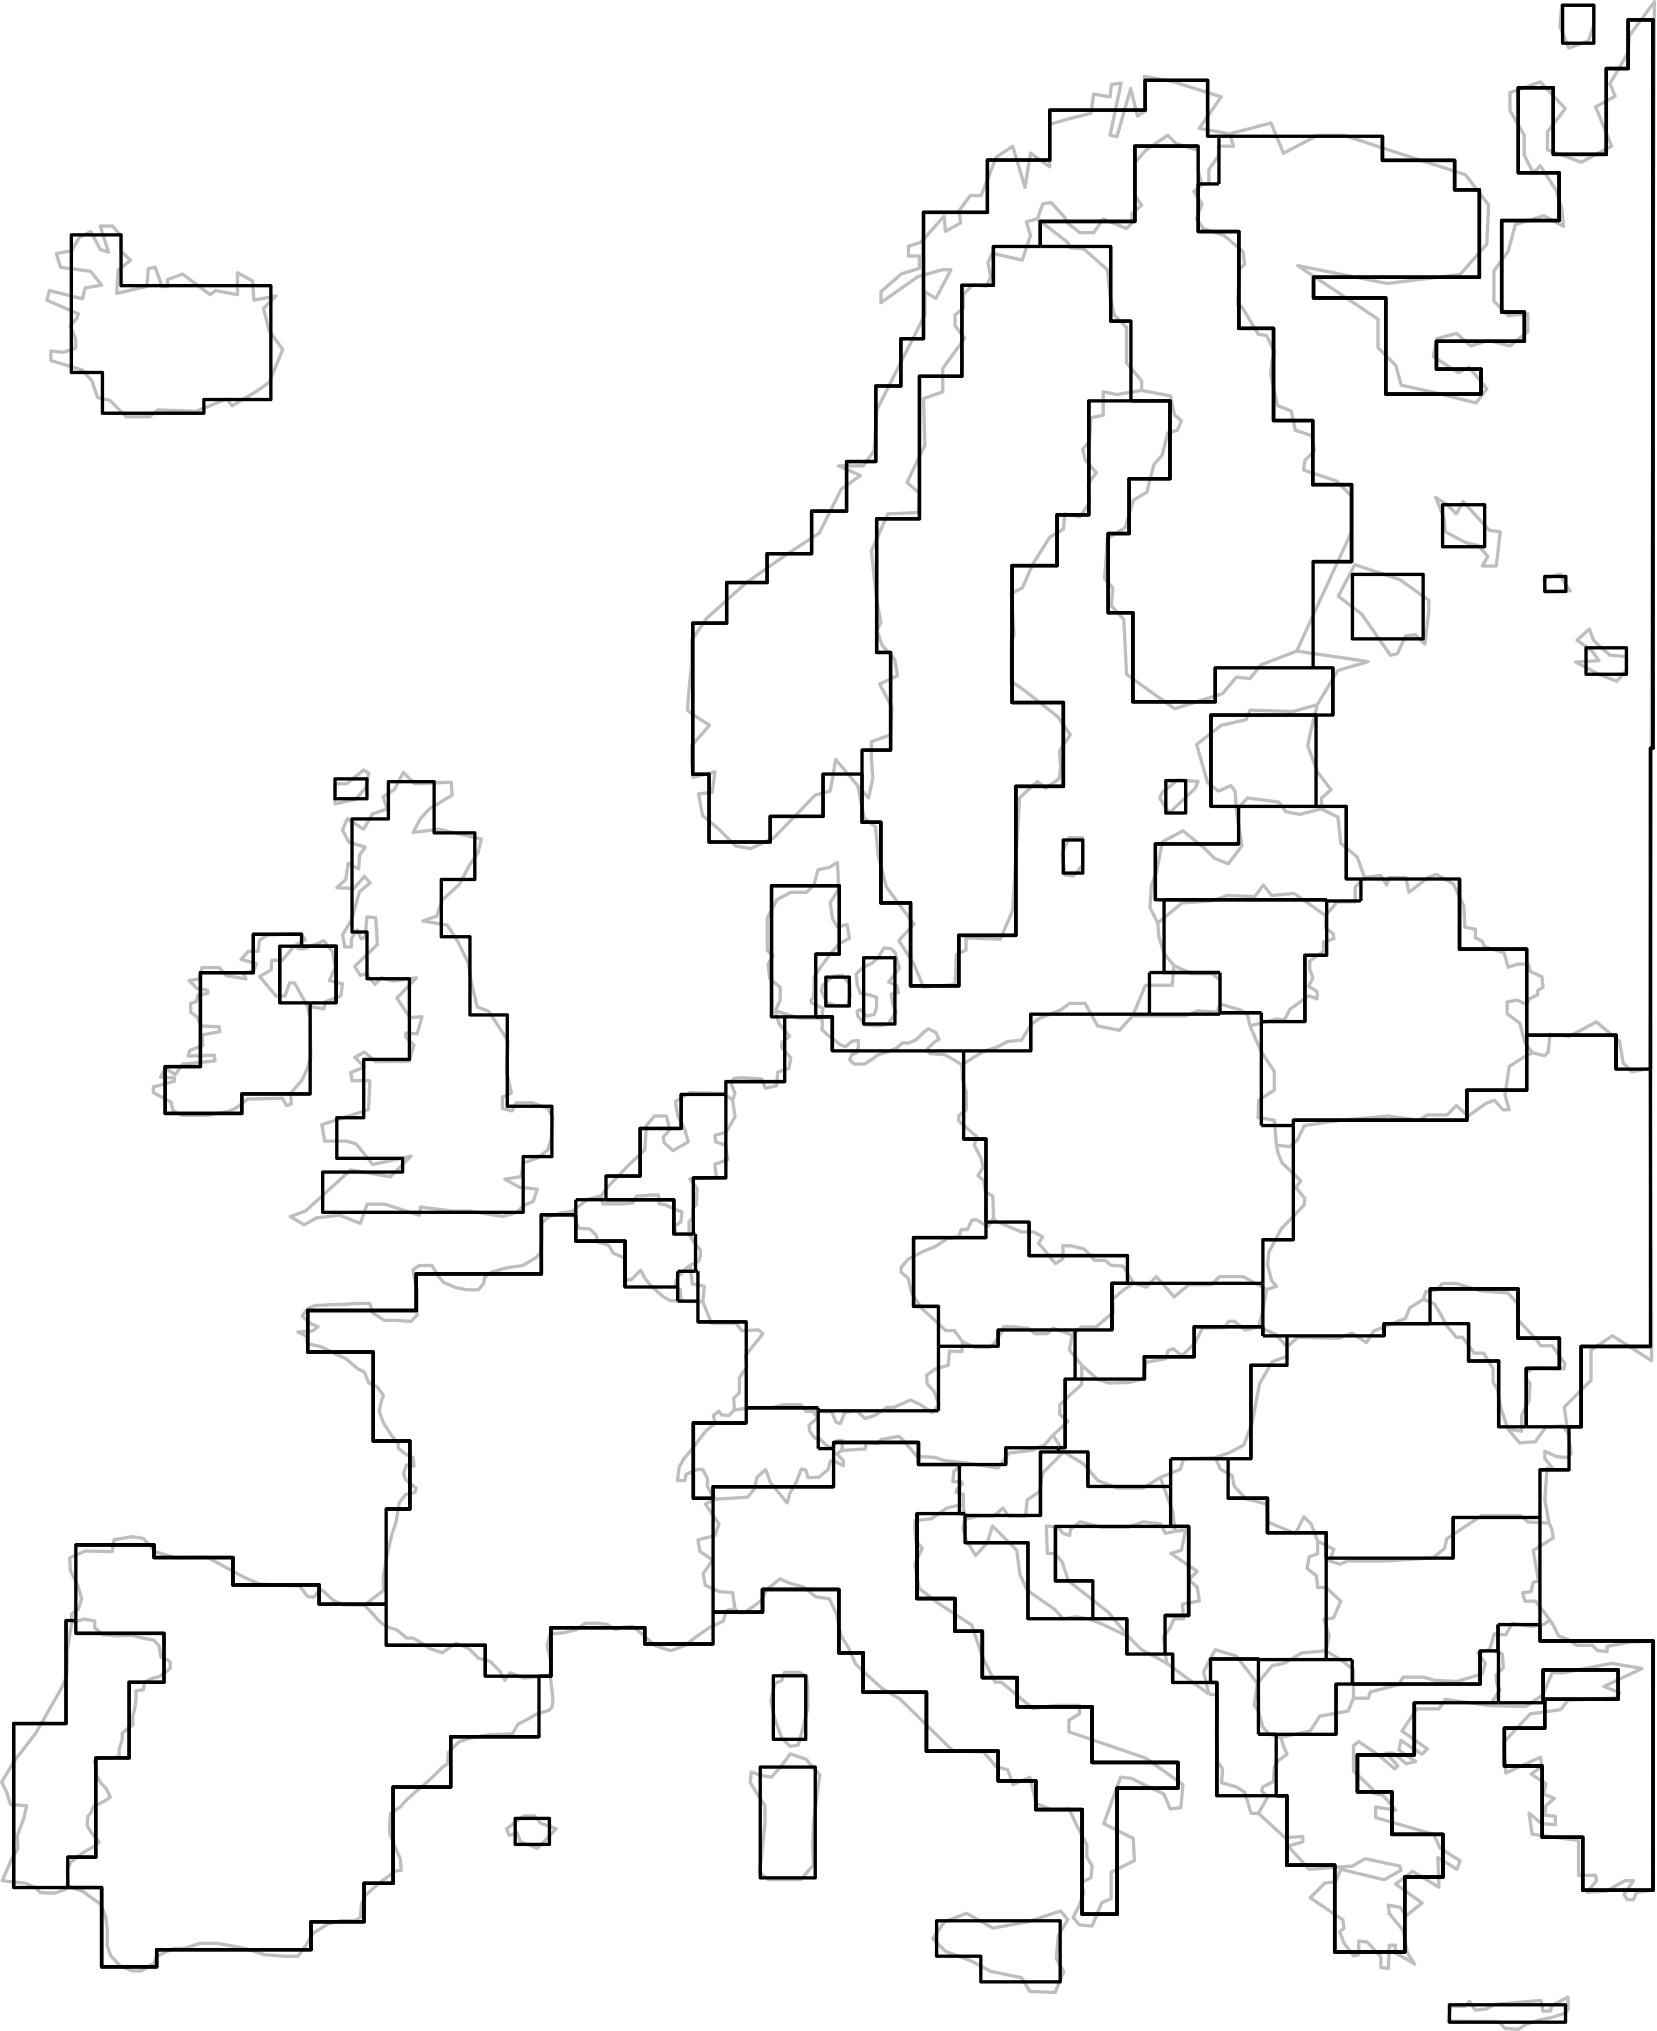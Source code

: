 <?xml version="1.0"?>
<!DOCTYPE ipe SYSTEM "ipe.dtd">
<ipe version="70010" creator="Ipe 7.0.10">
<info created="D:20100909134504" modified="D:20100909150018"/>
<ipestyle name="basic">
<layout paper="595.0 842.0" origin="0 0" frame="595.0 842.0"/>
<symbol name="arrow/arc(spx)">
<path stroke="sym-stroke" fill="sym-stroke" pen="sym-pen">
0 0 m
-1 0.333 l
-1 -0.333 l
h
</path>
</symbol>
<symbol name="arrow/farc(spx)">
<path stroke="sym-stroke" fill="white" pen="sym-pen">
0 0 m
-1 0.333 l
-1 -0.333 l
h
</path>
</symbol>
<symbol name="mark/circle(sx)" transformations="translations">
<path fill="sym-stroke">
0.6 0 0 0.6 0 0 e
0.4 0 0 0.4 0 0 e
</path>
</symbol>
<symbol name="mark/disk(sx)" transformations="translations">
<path fill="sym-stroke">
0.6 0 0 0.6 0 0 e
</path>
</symbol>
<symbol name="mark/fdisk(sfx)" transformations="translations">
<group>
<path fill="sym-stroke" fillrule="eofill">
0.6 0 0 0.6 0 0 e
0.4 0 0 0.4 0 0 e
</path>
<path fill="sym-fill">
0.4 0 0 0.4 0 0 e
</path>
</group>
</symbol>
<symbol name="mark/box(sx)" transformations="translations">
<path fill="sym-stroke" fillrule="eofill">
-0.6 -0.6 m
0.6 -0.6 l
0.6 0.6 l
-0.6 0.6 l
h
-0.4 -0.4 m
0.4 -0.4 l
0.4 0.4 l
-0.4 0.4 l
h
</path>
</symbol>
<symbol name="mark/square(sx)" transformations="translations">
<path fill="sym-stroke">
-0.6 -0.6 m
0.6 -0.6 l
0.6 0.6 l
-0.6 0.6 l
h
</path>
</symbol>
<symbol name="mark/fsquare(sfx)" transformations="translations">
<group>
<path fill="sym-stroke" fillrule="eofill">
-0.6 -0.6 m
0.6 -0.6 l
0.6 0.6 l
-0.6 0.6 l
h
-0.4 -0.4 m
0.4 -0.4 l
0.4 0.4 l
-0.4 0.4 l
h
</path>
<path fill="sym-fill">
-0.4 -0.4 m
0.4 -0.4 l
0.4 0.4 l
-0.4 0.4 l
h
</path>
</group>
</symbol>
<symbol name="mark/cross(sx)" transformations="translations">
<group>
<path fill="sym-stroke">
-0.43 -0.57 m
0.57 0.43 l
0.43 0.57 l
-0.57 -0.43 l
h
</path>
<path fill="sym-stroke">
-0.43 0.57 m
0.57 -0.43 l
0.43 -0.57 l
-0.57 0.43 l
h
</path>
</group>
</symbol>
<symbol name="arrow/fnormal(spx)">
<path stroke="sym-stroke" fill="white" pen="sym-pen">
0 0 m
-1 0.333 l
-1 -0.333 l
h
</path>
</symbol>
<symbol name="arrow/pointed(spx)">
<path stroke="sym-stroke" fill="sym-stroke" pen="sym-pen">
0 0 m
-1 0.333 l
-0.8 0 l
-1 -0.333 l
h
</path>
</symbol>
<symbol name="arrow/fpointed(spx)">
<path stroke="sym-stroke" fill="white" pen="sym-pen">
0 0 m
-1 0.333 l
-0.8 0 l
-1 -0.333 l
h
</path>
</symbol>
<symbol name="arrow/linear(spx)">
<path stroke="sym-stroke" pen="sym-pen">
-1 0.333 m
0 0 l
-1 -0.333 l
</path>
</symbol>
<symbol name="arrow/fdouble(spx)">
<path stroke="sym-stroke" fill="white" pen="sym-pen">
0 0 m
-1 0.333 l
-1 -0.333 l
h
-1 0 m
-2 0.333 l
-2 -0.333 l
h
</path>
</symbol>
<symbol name="arrow/double(spx)">
<path stroke="sym-stroke" fill="sym-stroke" pen="sym-pen">
0 0 m
-1 0.333 l
-1 -0.333 l
h
-1 0 m
-2 0.333 l
-2 -0.333 l
h
</path>
</symbol>
<pen name="heavier" value="0.8"/>
<pen name="fat" value="1.2"/>
<pen name="ultrafat" value="2"/>
<symbolsize name="large" value="5"/>
<symbolsize name="small" value="2"/>
<symbolsize name="tiny" value="1.1"/>
<arrowsize name="large" value="10"/>
<arrowsize name="small" value="5"/>
<arrowsize name="tiny" value="3"/>
<color name="red" value="1 0 0"/>
<color name="green" value="0 1 0"/>
<color name="blue" value="0 0 1"/>
<color name="yellow" value="1 1 0"/>
<color name="orange" value="1 0.647 0"/>
<color name="gold" value="1 0.843 0"/>
<color name="purple" value="0.627 0.125 0.941"/>
<color name="gray" value="0.745"/>
<color name="brown" value="0.647 0.165 0.165"/>
<color name="navy" value="0 0 0.502"/>
<color name="pink" value="1 0.753 0.796"/>
<color name="seagreen" value="0.18 0.545 0.341"/>
<color name="turquoise" value="0.251 0.878 0.816"/>
<color name="violet" value="0.933 0.51 0.933"/>
<color name="darkblue" value="0 0 0.545"/>
<color name="darkcyan" value="0 0.545 0.545"/>
<color name="darkgray" value="0.663"/>
<color name="darkgreen" value="0 0.392 0"/>
<color name="darkmagenta" value="0.545 0 0.545"/>
<color name="darkorange" value="1 0.549 0"/>
<color name="darkred" value="0.545 0 0"/>
<color name="lightblue" value="0.678 0.847 0.902"/>
<color name="lightcyan" value="0.878 1 1"/>
<color name="lightgray" value="0.827"/>
<color name="lightgreen" value="0.565 0.933 0.565"/>
<color name="lightyellow" value="1 1 0.878"/>
<dashstyle name="dashed" value="[4] 0"/>
<dashstyle name="dotted" value="[1 3] 0"/>
<dashstyle name="dash dotted" value="[4 2 1 2] 0"/>
<dashstyle name="dash dot dotted" value="[4 2 1 2 1 2] 0"/>
<textsize name="large" value="\large"/>
<textsize name="Large" value="\Large"/>
<textsize name="LARGE" value="\LARGE"/>
<textsize name="huge" value="\huge"/>
<textsize name="Huge" value="\Huge"/>
<textsize name="small" value="\small"/>
<textsize name="footnote" value="ootnotesize"/>
<textsize name="tiny" value="	iny"/>
<textstyle name="center" begin="\begin{center}" end="\end{center}"/>
<textstyle name="itemize" begin="\begin{itemize}" end="\end{itemize}"/>
<textstyle name="item" begin="\begin{itemize}\item{}" end="\end{itemize}"/>
<gridsize name="4 pts" value="4"/>
<gridsize name="8 pts (~3 mm)" value="8"/>
<gridsize name="16 pts (~6 mm)" value="16"/>
<gridsize name="32 pts (~12 mm)" value="32"/>
<gridsize name="10 pts (~3.5 mm)" value="10"/>
<gridsize name="20 pts (~7 mm)" value="20"/>
<gridsize name="14 pts (~5 mm)" value="14"/>
<gridsize name="28 pts (~10 mm)" value="28"/>
<gridsize name="56 pts (~20 mm)" value="56"/>
<anglesize name="90 deg" value="90"/>
<anglesize name="60 deg" value="60"/>
<anglesize name="45 deg" value="45"/>
<anglesize name="30 deg" value="30"/>
<anglesize name="22.5 deg" value="22.5"/>
<tiling name="falling" angle="-60" step="4" width="1"/>
<tiling name="rising" angle="30" step="4" width="1"/>
</ipestyle>
<page>
<layer name="input"/>
<layer name="output"/>
<view layers="input output" active="input"/>
<path layer="input" matrix="1.3333341421312843 0.0 0.0 1.3333341421312843 -99.16667567218323 -140.33338089556156" stroke="gray" pen="fat">
236.26156416 330.29851296 m
238.00233369600002 332.69115552 l
243.65841049600002 338.565337152 l
248.009927424 342.699563072 l
248.44450944000002 349.22561772800003 l
250.62067481600002 351.83636512 l
253.884109056 351.83636512 l
254.754086912 348.138348864 l
253.013317376 346.18028832 l
253.231422208 344.657623616 l
255.624064768 342.48145824 l
259.758290688 344.874914624 l
258.670208 348.57293088 l
256.929438464 351.83636512 l
256.276751616 355.752486208 l
260.192872704 358.145942592 l
269.330488576 357.92865158399997 l
271.72394496 356.18788204799995 l
</path>
<path layer="input" matrix="1.3333341421312843 0.0 0.0 1.3333341421312843 -99.16667567218323 -140.33338089556156" stroke="gray" pen="fat">
271.72394496 356.18788204799995 m
272.37663180799996 351.61907411199996 l
269.983175424 347.485662016 l
266.937032192 346.61487033599997 l
267.155137024 344.874914624 l
269.765884416 344.004936768 l
270.418571264 340.08881568 l
266.937032192 338.783441984 l
267.37242803199996 335.301902912 l
260.192872704 334.86732089599997 l
262.150933248 332.256573504 l
261.93364224 327.905056576 l
261.06285056 327.03507871999994 l
261.06285056 324.424331328 l
259.975581696 323.33624864 l
259.975581696 320.0728144 l
</path>
<path layer="input" matrix="1.3333341421312843 0.0 0.0 1.3333341421312843 -99.16667567218323 -140.33338089556156" stroke="gray" pen="fat">
259.975581696 320.0728144 m
256.494856448 319.855523392 l
256.059460608 322.03087494399995 l
257.800230144 323.33624864 l
258.017521152 325.94699603199996 l
255.8421696 326.817787712 l
253.44871321600002 327.905056576 l
251.926048512 328.123161408 l
251.70794368 330.515803968 l
249.749883136 330.515803968 l
247.79182259200002 330.29851296 l
245.833762048 330.29851296 l
244.746493184 328.340452416 l
242.571141632 328.123161408 l
239.307707392 328.123161408 l
236.69696 328.123161408 l
236.26156416 330.29851296 l
</path>
<path layer="input" matrix="1.3333341421312843 0.0 0.0 1.3333341421312843 -99.16667567218323 -140.33338089556156" stroke="gray" pen="fat">
236.26156416 330.29851296 m
232.568430848 329.371567424 l
228.43501875200002 326.108133184 l
</path>
<path layer="input" matrix="1.3333341421312843 0.0 0.0 1.3333341421312843 -99.16667567218323 -140.33338089556156" stroke="gray" pen="fat">
228.43501875200002 326.108133184 m
230.174974464 321.53932524799995 l
233.22111769600002 321.32203424 l
234.961073408 319.581264704 l
235.17917824 317.841308992 l
238.224507648 316.970517312 l
239.529881344 314.79516576 l
242.576024576 313.489792064 l
242.79331558400003 307.615610432 l
244.316794112 307.615610432 l
246.92672768 310.226357824 l
248.014810368 308.051006272 l
249.972870912 305.657549888 l
253.019014144 303.046802496 l
254.977074688 301.959533632 l
257.805113088 301.959533632 l
</path>
<path layer="input" matrix="1.3333341421312843 0.0 0.0 1.3333341421312843 -99.16667567218323 -140.33338089556156" stroke="gray" pen="fat">
257.805113088 301.959533632 m
257.58782207999997 305.00486304 l
256.28244838399996 305.657549888 l
256.499739392 307.398319424 l
256.935135232 308.70369311999997 l
257.805113088 309.13908896 l
258.89319577599997 310.444462656 l
260.198569472 311.53173152 l
</path>
<path layer="input" matrix="1.3333341421312843 0.0 0.0 1.3333341421312843 -99.16667567218323 -140.33338089556156" stroke="gray" pen="fat">
260.198569472 311.53173152 m
262.591212032 312.619814208 l
263.026607872 314.142478912 l
263.026607872 315.665143616 l
261.06854732799997 318.0586 l
259.975581696 320.0728144 l
</path>
<path layer="input" matrix="1.3333341421312843 0.0 0.0 1.3333341421312843 -99.16667567218323 -140.33338089556156" stroke="gray" pen="fat">
257.805113088 301.959533632 m
259.98046464 301.7414288 l
261.721234176 301.7414288 l
263.67929472 301.7414288 l
</path>
<path layer="input" matrix="1.3333341421312843 0.0 0.0 1.3333341421312843 -99.16667567218323 -140.33338089556156" stroke="gray" pen="fat">
263.67929472 301.7414288 m
264.113876736 305.87565471999994 l
260.85125632 306.528341568 l
260.198569472 311.53173152 l
</path>
<path layer="input" matrix="1.3333341421312843 0.0 0.0 1.3333341421312843 -99.16667567218323 -140.33338089556156" stroke="gray" pen="fat">
263.67929472 301.7414288 m
266.022294016 295.909566016 l
272.54916249599995 295.909566016 l
274.22238464 293.901048384 l
278.740735488 294.068696128 l
279.91264204799995 293.064437312 l
275.226643456 287.20734598399997 l
275.56112512 284.02773561600003 l
273.552607488 281.182606912 l
273.552607488 277.166385472 l
272.047033088 275.65999724799997 l
272.21386700799997 272.48038688 l
</path>
<path layer="input" matrix="1.3333341421312843 0.0 0.0 1.3333341421312843 -99.16667567218323 -140.33338089556156" stroke="gray" pen="fat">
272.21386700799997 272.48038688 m
270.70829260799997 270.973998656 l
268.699774976 271.1416464 l
268.02999782399996 272.14509139200004 l
266.524423424 270.973998656 l
267.026552832 268.965481024 l
264.348258048 266.622481728 l
262.172906496 263.777353024 l
260.666518272 261.769649216 l
258.658814464 259.42664992 l
257.320073984 257.08365062400003 l
256.817944576 253.401910848 l
258.825648384 253.401910848 l
259.160943872 255.075132992 l
262.172906496 256.413873472 l
263.67929472 256.413873472 l
264.348258048 255.075132992 l
265.0180352 253.736392512 l
264.85038745599996 252.063170368 l
266.022294016 249.720171072 l
267.193386752 248.381430592 l
</path>
<path layer="input" matrix="1.3333341421312843 0.0 0.0 1.3333341421312843 -99.16667567218323 -140.33338089556156" stroke="gray" pen="fat">
267.193386752 248.381430592 m
275.754001408 248.915299136 l
277.55662156799997 251.103671872 l
278.328940544 254.322345792 l
280.645897472 256.382134336 l
281.93336703999995 252.90629203199998 l
286.439510528 247.370661184 l
287.21182950400004 250.07418451200002 l
288.756467456 252.649123648 l
290.301105408 256.51071852800004 l
291.459990784 256.253550144 l
292.10372556799996 254.1937616 l
295.06441728 254.322345792 l
297.5099584 256.382134336 l
298.153693184 258.699091264 l
299.441162752 258.570507072 l
301.629535488 257.411621696 l
301.629535488 258.827675456 l
299.82772915199996 260.630295616 l
301.243782912 261.531198784 l
</path>
<path layer="input" matrix="1.3333341421312843 0.0 0.0 1.3333341421312843 -99.16667567218323 -140.33338089556156" stroke="gray" pen="fat">
301.243782912 261.531198784 m
301.372367104 264.234722112 l
300.08489753599997 264.234722112 l
298.28227737599997 262.17493356800003 l
296.737639424 263.205234752 l
295.193001472 264.749872704 l
293.905531904 264.878456896 l
292.489478144 266.809661248 l
292.360893952 268.3542992 l
293.390381312 269.25520236799997 l
294.806435072 270.414087744 l
293.905531904 271.314990912 l
293.51977932799997 272.087309888 l
</path>
<path layer="input" matrix="1.3333341421312843 0.0 0.0 1.3333341421312843 -99.16667567218323 -140.33338089556156" stroke="gray" pen="fat">
293.51977932799997 272.087309888 m
291.588574976 272.087309888 l
290.172521216 273.889930048 l
288.369901056 273.889930048 l
285.409209344 273.889930048 l
282.448517632 273.11761107200005 l
280.260144896 273.11761107200005 l
276.6557184 273.11761107200005 l
272.21386700799997 272.48038688 l
</path>
<path layer="input" matrix="1.3333341421312843 0.0 0.0 1.3333341421312843 -99.16667567218323 -140.33338089556156" stroke="gray" pen="fat">
293.51977932799997 272.087309888 m
298.488174848 271.978257472 l
299.660081408 269.133128768 l
300.831174144 268.798647104 l
302.00308070399996 271.81060972800003 l
305.182691072 272.312739136 l
307.52569036799997 270.137387584 l
310.370819072 271.1416464 l
313.38278169599994 273.149350208 l
315.223651584 273.149350208 l
319.742002432 275.15786784000005 l
322.252649472 273.98596128 l
325.59990758399994 271.81060972800003 l
327.440777472 273.98596128 l
326.10203699199997 277.500867136 l
324.261167104 279.508570944 l
324.09351935999996 281.85157024 l
326.436518656 283.525606208 l
329.950610688 284.529865024 l
330.28590617599997 288.37843871999996 l
333.63235046399996 288.2116048 l
333.799998208 290.88908576 l
</path>
<path layer="input" matrix="1.3333341421312843 0.0 0.0 1.3333341421312843 -99.16667567218323 -140.33338089556156" stroke="gray" pen="fat">
333.799998208 290.88908576 m
331.624646656 293.901048384 l
329.28164735999997 293.901048384 l
326.6041664 296.411695424 l
323.08926054399996 299.591305792 l
321.081556736 302.43643449599995 l
320.07729792 304.10965664 l
319.073039104 308.126691904 l
317.232169216 309.632266304 l
317.232169216 310.971006784 l
319.073039104 313.14717215999997 l
322.92242662399997 315.154875968 l
326.6041664 316.66126419200003 l
329.783776768 318.836615744 l
332.795739392 319.171911232 l
333.46551654399997 321.17961504 l
335.138738688 321.17961504 l
336.31064524799996 323.69026208 l
337.481737984 323.857096 l
340.66134835199995 322.01622611199997 l
342.167736576 324.192391488 l
</path>
<path layer="input" matrix="1.3333341421312843 0.0 0.0 1.3333341421312843 -99.16667567218323 -140.33338089556156" stroke="gray" pen="fat">
342.167736576 324.192391488 m
342.00008883199996 330.21713056 l
339.992385024 331.38822329600004 l
339.490255616 334.400999744 l
337.983867392 335.739740224 l
339.322607872 337.915091776 l
338.82047846399996 340.425738816 l
336.979608576 343.939830848 l
337.64938572799997 346.282830144 l
332.795739392 350.466699328 l
332.795739392 351.973087552 l
334.804257024 353.47866195200004 l
334.804257024 358.33230828800004 l
333.799998208 361.6795664 l
333.63235046399996 365.69578784000004 l
</path>
<path layer="input" matrix="1.3333341421312843 0.0 0.0 1.3333341421312843 -99.16667567218323 -140.33338089556156" stroke="gray" pen="fat">
333.63235046399996 365.69578784000004 m
329.113999616 368.3732688 l
324.930130432 368.70775046399996 l
324.261167104 369.879657024 l
326.10203699199997 371.72052691199997 l
327.440777472 372.557137984 l
326.6041664 374.398007872 l
324.595648768 375.402266688 l
323.256908288 374.398007872 l
321.24839065599997 372.38949024 l
319.240686848 371.552879168 l
317.56665088 371.552879168 l
316.06026265599996 370.214138688 l
313.718077184 369.209879872 l
311.0397824 368.3732688 l
309.198912512 367.03452832 l
307.358042624 365.863435584 l
304.51291391999996 365.863435584 l
303.341821184 367.03452832 l
303.843950592 368.3732688 l
305.182691072 368.875398208 l
305.68482048 370.381786432 l
305.68482048 372.22265632 l
304.01159833599996 372.055008576 l
302.170728448 370.548620352 l
300.831174144 371.05074976 l
298.990304256 372.557137984 l
297.317082112 373.729044544 l
295.810693888 375.234618944 l
295.978341632 376.741007168 l
295.810693888 378.247395392 l
</path>
<path layer="input" matrix="1.3333341421312843 0.0 0.0 1.3333341421312843 -99.16667567218323 -140.33338089556156" stroke="gray" pen="fat">
295.810693888 378.247395392 m
289.78595481599996 378.247395392 l
283.259086336 380.2550992 l
</path>
<path layer="input" matrix="1.3333341421312843 0.0 0.0 1.3333341421312843 -99.16667567218323 -140.33338089556156" stroke="gray" pen="fat">
283.259086336 380.2550992 m
284.263345152 376.741007168 l
287.108473856 373.393749056 l
285.099956224 371.72052691199997 l
284.933122304 370.381786432 l
287.44295552 367.536657728 l
286.94082611199997 364.691529024 l
283.928863488 363.687270208 l
283.594381824 360.005530432 l
280.58160537599997 359.336567104 l
279.57734655999997 361.84640032 l
277.06751334399996 362.014048064 l
273.887902976 362.181695808 l
272.047033088 362.014048064 l
271.377255936 360.34082592 l
272.381514752 357.997826624 l
271.72394496 356.18788204799995 l
</path>
<path layer="input" matrix="1.3333341421312843 0.0 0.0 1.3333341421312843 -99.16667567218323 -140.33338089556156" stroke="gray" pen="fat">
283.259086336 380.2550992 m
284.58155033599996 383.07499936 l
284.58155033599996 386.556538432 l
281.753511936 388.949180992 l
281.318116096 392.86530208 l
282.623489792 395.04146745599996 l
281.100825088 396.56413216 l
281.100825088 405.266352192 l
283.71157248 410.270555968 l
287.409588736 412.227802688 l
291.761105664 412.227802688 l
293.719166208 414.403968064 l
294.806435072 418.320089152 l
297.852578304 418.972776 l
300.027929856 420.27814969599996 l
300.24603468799995 416.579319616 l
300.24603468799995 412.880489536 l
298.069869312 409.39976428800003 l
298.72255615999995 405.049061184 l
300.027929856 402.87289580799995 l
302.63867724799996 403.525582656 l
303.291364096 399.8275664 l
300.46332569599997 398.304087872 l
298.069869312 395.476049472 l
295.45912192 391.995324224 l
293.719166208 389.384576832 l
293.719166208 386.3384336 l
293.501061376 383.727686208 l
292.848374528 383.07499936 l
293.06647935999996 382.422312512 l
296.111808768 380.899647808 l
295.810693888 378.247395392 l
</path>
<path layer="input" matrix="1.3333341421312843 0.0 0.0 1.3333341421312843 -99.16667567218323 -140.33338089556156" stroke="gray" pen="fat">
303.291364096 387.426516288 m
301.333303552 389.819972672 l
299.15795199999997 389.60186784 l
297.635287296 388.514598976 l
296.111808768 387.20922528 l
295.677226752 385.685746752 l
297.199891456 382.422312512 l
300.027929856 381.55233465599997 l
302.63867724799996 381.55233465599997 l
303.509468928 384.380373056 l
h
</path>
<path layer="input" matrix="1.3333341421312843 0.0 0.0 1.3333341421312843 -99.16667567218323 -140.33338089556156" stroke="gray" pen="fat">
307.966782976 378.813816896 m
306.21299225599995 380.56760761600003 l
305.336503808 380.12895648 l
305.555422464 378.813816896 l
307.52813184 376.40245638399995 l
311.473550592 376.18353772800003 l
313.665178624 376.622188864 l
315.85762048 379.91003782399997 l
314.98031820799997 382.101665856 l
314.542480896 384.73194502399997 l
316.5151902719999 385.16978233599997 l
316.07653913599995 387.142491712 l
313.88491110399997 388.019793984 l
315.41896934399995 389.99250336 l
316.73410892799996 391.74548025599995 l
315.637888 395.910631488 l
314.542480896 397.006038592 l
312.56977152 397.225771072 l
311.03571328 394.59549190399997 l
309.28192256 393.06061984 l
306.87056204799995 391.965212736 l
305.11758515199995 390.211422016 l
305.336503808 387.362224192 l
306.21299225599995 384.95086368 l
308.843271424 384.512212544 l
310.59706214399995 383.854642752 l
310.59706214399995 381.005444928 l
309.939492352 379.25246803199997 l
h
</path>
<path layer="input" matrix="1.3333341421312843 0.0 0.0 1.3333341421312843 -99.16667567218323 -140.33338089556156" stroke="gray" pen="fat">
267.193386752 248.381430592 m
264.349885696 247.07849836799997 l
268.054412544 241.66494111999998 l
266.91424512 238.530091072 l
262.355203072 237.39073747199998 l
262.925693696 234.255887424 l
266.34456832 231.9763664 l
263.780208896 228.272653376 l
264.349885696 225.137803328 l
268.054412544 223.427959104 l
271.758939392 223.143120704 l
272.328616192 218.868917056 l
</path>
<path layer="input" matrix="1.3333341421312843 0.0 0.0 1.3333341421312843 -99.16667567218323 -140.33338089556156" stroke="gray" pen="fat">
272.328616192 218.868917056 m
270.049095168 218.299240256 l
269.193766144 215.450042432 l
265.49005311999997 213.740198208 l
261.78552627199997 211.17583878399998 l
258.936328448 208.89631776 l
254.9469632 207.471311936 l
250.672759552 208.89631776 l
247.25388492800002 212.030353984 l
244.68871168 214.025036608 l
241.839513856 213.740198208 l
240.129669632 213.17052140799998 l
237.850148608 214.594713408 l
235.285789184 214.88036563199998 l
231.86691456 214.88036563199998 l
229.587393536 213.17052140799998 l
226.16770508800002 212.315192384 l
222.46317824 212.030353984 l
221.60866304 208.89631776 l
222.74801664 204.337275712 l
222.46317824 200.917587264 l
</path>
<path layer="input" matrix="1.3333341421312843 0.0 0.0 1.3333341421312843 -99.16667567218323 -140.33338089556156" stroke="gray" pen="fat">
222.46317824 200.917587264 m
218.18897459200002 200.347910464 l
215.339776768 200.06307206399998 l
212.490578944 201.202425664 l
211.63606374399998 201.487264064 l
210.21105792 199.493395264 l
208.78605209600002 202.057754688 l
206.221692672 204.622114112 l
203.087656448 205.476629312 l
200.523297024 208.04098873599997 l
197.103608576 209.46599455999998 l
195.67860275200002 208.61147935999998 l
193.399081728 206.90163513599998 l
189.98020710400002 208.04098873599997 l
187.41584767999998 209.75083296 l
185.421165056 210.891000384 l
183.711320832 210.891000384 l
181.716638208 212.60003078399998 l
180.862123008 213.17052140799998 l
178.867440384 213.740198208 l
176.58791935999997 215.165204032 l
174.30839833599998 217.729563456 l
172.313715712 219.72424607999997 l
</path>
<path layer="input" matrix="1.3333341421312843 0.0 0.0 1.3333341421312843 -99.16667567218323 -140.33338089556156" stroke="gray" pen="fat">
172.313715712 219.72424607999997 m
175.16291353600002 222.003767104 l
177.44243456 223.71279750399998 l
177.44243456 227.702162752 l
178.582601984 233.971049024 l
179.721955584 238.814929472 l
180.862123008 242.23461791999998 l
181.716638208 247.363336768 l
183.426482432 249.642857792 l
185.990841856 250.21253459199997 l
186.27568025600002 251.352702016 l
183.426482432 253.63222303999999 l
182.856805632 255.34206726399998 l
183.711320832 257.621588288 l
185.706003456 257.336749888 l
185.421165056 259.616270912 l
183.14164403200002 260.755624512 l
181.431799808 262.180630336 l
181.431799808 263.31998393599997 l
179.437117184 265.88434336 l
177.44243456 269.01919340800004 l
176.30308096 272.15322963200003 l
176.87275776 274.717589056 l
177.44243456 276.42743328 l
175.732590336 278.706954304 l
173.453069312 279.84712172800005 l
172.313715712 282.696319552 l
170.603871488 283.550834752 l
167.184996864 286.40084640000003 l
164.619823616 287.54019999999997 l
160.63127219199998 289.53488262400003 l
156.92674534399998 290.38939782399996 l
156.641906944 292.38408044799996 l
154.36238592 293.524247872 l
158.351751168 293.80908627199994 l
159.775943168 294.94925369599997 l
157.781260544 295.803768896 l
155.50173952 297.79845152 l
156.92674534399998 299.79313414399996 l
158.921427968 300.647649344 l
164.050146816 300.932487744 l
166.89934464 300.932487744 l
169.464517888 301.21732614399997 l
173.737907712 301.21732614399997 l
174.593236736 298.65296672 l
177.72727296 296.658284096 l
180.862123008 296.658284096 l
184.850674432 296.373445696 l
186.560518656 298.08328991999997 l
186.560518656 300.647649344 l
186.560518656 304.63701459199996 l
185.990841856 307.201374016 l
185.421165056 310.33541024 l
187.130195456 311.475577664 l
190.54988390399998 311.475577664 l
192.259728128 308.62637984 l
193.683920128 306.91653561600003 l
197.103608576 305.491529792 l
199.9528064 304.92185299199997 l
203.087656448 304.92185299199997 l
204.511848448 306.631697216 l
204.796686848 308.34154144 l
206.79136947199999 309.76573344 l
211.06557312 310.905900864 l
215.05493836800002 311.475577664 l
218.474626816 313.470260288 l
219.89881881600002 314.894452288 l
220.183657216 318.59897913599997 l
220.183657216 322.873182784 l
221.89350144 324.583027008 l
225.598028288 325.722380608 l
228.43501875200002 326.108133184 l
</path>
<path layer="input" matrix="1.3333341421312843 0.0 0.0 1.3333341421312843 -99.16667567218323 -140.33338089556156" stroke="gray" pen="fat">
172.313715712 219.72424607999997 m
166.601485056 219.892707648 l
163.903658496 221.073566272 l
161.374293504 223.433655872 l
160.362710272 224.10831596799997 l
158.676466944 221.91587411199998 l
156.99103743999999 222.085149504 l
154.798595584 224.951437632 l
144.008103168 225.456822336 l
139.793308672 227.31152723199997 l
129.845531008 232.707180352 l
121.2467480064 232.53790496 l
115.8515017984 234.224148288 l
112.6479650048 237.765096512 l
109.6131339264 238.270481216 l
104.723597952 237.42817337599996 l
104.217806336 234.224148288 l
96.967855232 234.392609856 l
92.75273520639999 232.53790496 l
92.9213595392 229.166232128 l
94.9446073856 224.951437632 l
95.956272 221.57895097600002 l
95.1132317184 218.71266284799998 l
93.2586082048 217.36415648 l
93.2586082048 215.003253056 l
</path>
<path layer="input" matrix="1.3333341421312843 0.0 0.0 1.3333341421312843 -99.16667567218323 -140.33338089556156" stroke="gray" pen="fat">
93.2586082048 215.003253056 m
92.0783192576 207.247510336 l
92.0783192576 204.21276064 l
91.90977630719999 200.503350848 l
90.39232007679999 197.131678016 l
83.6481605888 185.329602368 l
80.4447051776 181.113994048 l
77.91566571519999 177.910782784 l
74.3749616384 172.00974495999998 l
75.723793536 169.3119184 l
76.7354581504 165.940245568 l
81.11912112639999 165.602508608 l
80.4447051776 162.567758912 l
78.590081664 157.509842752 l
78.7587059968 153.968894528 l
77.24124976639999 151.608804928 l
75.5551692032 147.73093356799998 l
74.5435859712 145.370030144 l
80.7818724608 144.696183872 l
83.47953625599999 143.51532524799998 l
84.8283681536 142.16681888 l
88.706320896 141.998357312 l
91.5725276416 143.00994054400002 l
92.4155679232 143.853062208 l
</path>
<path layer="input" matrix="1.3333341421312843 0.0 0.0 1.3333341421312843 -99.16667567218323 -140.33338089556156" stroke="gray" pen="fat">
92.4155679232 143.853062208 m
92.0783192576 148.236318272 l
93.089983872 150.427946304 l
96.1248149504 152.788849728 l
99.83414336 154.98047776 l
100.6771022592 155.823599424 l
99.83414336 156.835182656 l
98.4853114624 158.521425984 l
97.47364684799999 160.207669312 l
97.6422711808 162.73622048000001 l
98.4853114624 163.747803712 l
99.15972741120001 165.43404704 l
102.02593415679999 166.78255340799998 l
103.71201472 167.963412032 l
102.5318071552 170.323501632 l
101.18297525759999 171.672008 l
100.0026863104 173.695988288 l
100.0026863104 176.056077888 l
99.3282703616 177.404584256 l
100.339934976 178.41616748799999 l
103.71201472 178.41616748799999 l
106.0724298496 178.92236601599998 l
106.0724298496 180.77707091199997 l
106.91547013120001 183.47489747199998 l
106.91547013120001 185.160326976 l
108.4329263616 186.509647168 l
109.78175825919999 187.35276883199998 l
109.78175825919999 189.88132 l
110.2875498752 191.736024896 l
110.6247171584 194.265389888 l
110.6247171584 196.625479488 l
112.6479650048 196.963216448 l
112.98521367039999 198.98638291199998 l
115.0084615168 199.997966144 l
117.0317093632 200.503350848 l
119.89791610879999 202.695792704 l
119.89791610879999 204.381222208 l
119.05495720959999 205.055882304 l
117.3688766464 205.7305424 l
116.86308503039999 208.765292096 l
115.51425313280001 210.282260032 l
112.14217338879999 210.95692012799998 l
109.2758852608 211.631580224 l
105.7352625664 211.463118656 l
101.6887668736 211.80004179199997 l
99.4968946944 213.654746688 l
99.4968946944 215.509451584 l
96.63068794879999 216.014836288 l
93.2586082048 215.003253056 l
</path>
<path layer="input" matrix="1.3333341421312843 0.0 0.0 1.3333341421312843 -99.16667567218323 -140.33338089556156" stroke="gray" pen="fat">
92.4155679232 143.853062208 m
96.31028544 142.495603776 l
98.0637506304 141.180464192 l
101.1323554048 138.98883616 l
102.4474949888 135.70098720000001 l
102.8858205952 132.19421958400002 l
102.8858205952 127.810149696 l
103.7625531904 125.179870528 l
106.392750976 122.330672704 l
109.680599936 121.01553311999999 l
112.09155353599999 121.01553311999999 l
115.5985652992 123.20716115199998 l
116.2561350912 124.960951872 l
120.420635264 126.93366124799999 l
123.92756564479998 127.15257990399999 l
127.87290301440001 128.467719488 l
132.47581017599998 128.467719488 l
137.517042944 127.59123103999998 l
140.585973248 126.93366124799999 l
145.407880448 125.398789184 l
150.88735744 124.960951872 l
154.394125056 124.960951872 l
156.585753088 128.029068352 l
158.339543808 131.09799865600002 l
162.503881216 133.728277824 l
166.010648832 134.604766272 l
169.737148928 134.604766272 l
171.271207168 135.48125472 l
171.490939648 138.98883616 l
172.586346752 141.399382848 l
174.997707264 143.591824704 l
177.408253952 145.563720256 l
180.696102912 147.975080768 l
182.23097497600003 148.193999424 l
182.011242496 151.262929728 l
180.47718425600002 154.76969734399998 l
179.162044672 158.05754630399997 l
179.162044672 161.126476608 l
179.380963328 163.53702329599997 l
182.011242496 165.29081401599998 l
183.54611456 167.044604736 l
185.73774259200002 169.016500288 l
188.586940416 171.4278608 l
191.43613824 174.05813996799998 l
193.408847616 176.030849344 l
194.7239872 176.907337792 l
194.94371968 178.880047168 l
194.94371968 179.976268096 l
197.792917504 182.82546592 l
200.86103398400002 183.92168684799998 l
206.12159232000002 184.79817529599998 l
212.258639104 185.01709395199998 l
213.793511168 187.64737312 l
215.98513920000002 188.743594048 l
218.615418368 190.27765228799998 l
222.122185984 191.373873216 l
222.999488256 192.250361664 l
223.218406912 194.441989696 l
222.46317824 200.917587264 l
</path>
<path layer="input" matrix="1.3333341421312843 0.0 0.0 1.3333341421312843 -99.16667567218323 -140.33338089556156" stroke="gray" pen="fat">
219.930557952 160.90674412799999 m
218.176767232 162.879453504 l
215.327569408 162.879453504 l
210.72458086400002 159.372685888 l
211.38215065600002 157.618895168 l
213.573778688 158.27646496 l
214.45108095999998 155.865918272 l
219.054069504 154.112127552 l
224.09489535999998 159.372685888 l
h
</path>
<path layer="input" matrix="1.3333341421312843 0.0 0.0 1.3333341421312843 -99.16667567218323 -140.33338089556156" stroke="gray" pen="fat">
292.036992 197.56300473599998 m
291.66670208 200.52695174399997 l
289.814438656 201.637821504 l
285.739621888 201.637821504 l
284.999042048 199.41526815999998 l
283.14677862400004 198.67468832 l
282.035908864 193.859291712 l
283.14677862400004 189.04308128 l
284.999042048 183.857394752 l
287.221595392 181.63484140799997 l
289.444148736 182.005131328 l
290.55501849599995 186.079948096 l
292.036992 192.007028288 l
h
</path>
<path layer="input" matrix="1.3333341421312843 0.0 0.0 1.3333341421312843 -99.16667567218323 -140.33338089556156" stroke="gray" pen="fat">
334.041703936 246.83353734399998 m
334.041703936 249.68273516800002 l
332.04702131199997 250.253225792 l
332.331859712 251.107740992 l
333.75686553599996 252.53274681599999 l
333.47202713599995 253.102423616 l
331.192506112 253.102423616 l
331.477344512 255.95162144 l
334.326542336 258.231142464 l
</path>
<path layer="input" matrix="1.3333341421312843 0.0 0.0 1.3333341421312843 -99.16667567218323 -140.33338089556156" stroke="gray" pen="fat">
334.326542336 258.231142464 m
328.91298508799997 258.800819264 l
326.34781184 259.65614828800005 l
321.50393139199997 259.940986688 l
318.08505676799996 263.93035193599997 l
316.660050944 265.35454393599997 l
311.8161704959999 264.50002873600005 l
310.96084147199997 263.360675136 l
307.82680524799997 263.645513536 l
307.541966848 261.935669312 l
301.243782912 261.531198784 l
</path>
<path layer="input" matrix="1.3333341421312843 0.0 0.0 1.3333341421312843 -99.16667567218323 -140.33338089556156" stroke="gray" pen="fat">
282.182397184 173.318373952 m
279.047547136 173.888050752 l
276.768026112 174.74337977599998 l
276.48318771199996 171.893368128 l
278.762708736 168.189655104 l
280.47255296000003 165.62529568 l
280.47255296000003 160.780601408 l
279.047547136 147.673965888 l
281.32706815999995 145.67928326400002 l
285.601271808 145.67928326400002 l
290.160313856 145.67928326400002 l
293.580002304 149.667834688 l
293.295163904 154.22687673599998 l
293.580002304 161.06625363199998 l
294.434517504 167.904816704 l
295.28903270399996 173.888050752 l
291.58531968 178.1622544 l
287.311116032 179.587260224 l
284.74675660799994 176.167571776 l
h
</path>
<path layer="input" matrix="1.3333341421312843 0.0 0.0 1.3333341421312843 -99.16667567218323 -140.33338089556156" stroke="gray" pen="fat">
334.326542336 258.231142464 m
343.403121408 256.770328384 l
346.36625459199996 260.845145152 l
352.663624704 261.585724992 l
355.99786163199997 263.067698496 l
358.220414976 265.66054176 l
</path>
<path layer="input" matrix="1.3333341421312843 0.0 0.0 1.3333341421312843 -99.16667567218323 -140.33338089556156" stroke="gray" pen="fat">
358.220414976 265.66054176 m
362.295231744 269.364254784 l
360.0726784 271.216518208 l
360.0726784 273.809361472 l
362.665521664 276.40301856 l
365.998944768 279.36615174400004 l
365.998944768 284.551838272 l
</path>
<path layer="input" matrix="1.3333341421312843 0.0 0.0 1.3333341421312843 -99.16667567218323 -140.33338089556156" stroke="gray" pen="fat">
365.998944768 284.551838272 m
362.665521664 288.62665504 l
363.406101504 292.701471808 l
</path>
<path layer="input" matrix="1.3333341421312843 0.0 0.0 1.3333341421312843 -99.16667567218323 -140.33338089556156" stroke="gray" pen="fat">
363.406101504 292.701471808 m
358.220414976 294.553735232 l
356.738441472 293.071761728 l
353.40501836799996 293.071761728 l
351.55275494399996 294.553735232 l
347.10764825599995 294.92402515199996 l
344.88509491199994 294.92402515199996 l
344.14370124799996 293.071761728 l
342.662541568 290.84920838399995 l
341.180568064 289.36723488 l
339.32830464 289.36723488 l
337.105751296 289.36723488 l
333.799998208 290.88908576 l
</path>
<path layer="input" matrix="1.3333341421312843 0.0 0.0 1.3333341421312843 -99.16667567218323 -140.33338089556156" stroke="gray" pen="fat">
363.406101504 292.701471808 m
365.957439744 294.88984454399997 l
369.90285849599996 294.88984454399997 l
374.50584703999994 298.835263296 l
374.28692838399996 302.342030912 l
377.136126208 304.75339142400003 l
379.98532403199994 306.7261008 l
</path>
<path layer="input" matrix="1.3333341421312843 0.0 0.0 1.3333341421312843 -99.16667567218323 -140.33338089556156" stroke="gray" pen="fat">
379.98532403199994 306.7261008 m
377.136126208 311.329089344 l
373.848277248 311.548008 l
372.31421900799995 312.863147584 l
369.46420736 312.863147584 l
368.149067776 314.39720582399997 l
366.615009536 315.932077888 l
363.10824191999995 316.808566336 l
360.915800064 316.808566336 l
360.915800064 313.30179871999997 l
358.943090688 311.98665913599996 l
357.40903244799995 313.73963603199996 l
355.87497420799997 315.71234540800003 l
354.340915968 317.46613612799996 l
355.436323072 319.219926848 l
353.0257763839999 320.535066432 l
349.73792742399996 320.535066432 l
342.942497024 323.384264256 l
342.167736576 324.192391488 l
</path>
<path layer="input" matrix="1.3333341421312843 0.0 0.0 1.3333341421312843 -99.16667567218323 -140.33338089556156" stroke="gray" pen="fat">
334.041703936 246.83353734399998 m
334.39490355199996 242.94264479999998 l
</path>
<path layer="input" matrix="1.3333341421312843 0.0 0.0 1.3333341421312843 -99.16667567218323 -140.33338089556156" stroke="gray" pen="fat">
334.39490355199996 242.94264479999998 m
338.120589824 243.81913324799999 l
342.284927232 243.81913324799999 l
344.69628774399996 246.011575104 l
346.230345984 243.81913324799999 l
350.83333452799997 243.81913324799999 l
351.271985664 248.20320313599998 l
354.559834624 250.39483116800002 l
355.436323072 255.436470848 l
361.135532544 261.134866496 l
</path>
<path layer="input" matrix="1.3333341421312843 0.0 0.0 1.3333341421312843 -99.16667567218323 -140.33338089556156" stroke="gray" pen="fat">
361.135532544 261.134866496 m
358.220414976 265.66054176 l
</path>
<path layer="input" matrix="1.3333341421312843 0.0 0.0 1.3333341421312843 -99.16667567218323 -140.33338089556156" stroke="gray" pen="fat">
379.98532403199994 306.7261008 m
383.49290547199996 305.629879872 l
386.12318464 308.479077696 l
390.94509184 302.999600704 l
394.89051059199994 306.287449664 l
401.02755737599995 306.287449664 l
403.219185408 308.479077696 l
409.575964672 308.479077696 l
415.931930112 304.97231008 l
</path>
<path layer="input" matrix="1.3333341421312843 0.0 0.0 1.3333341421312843 -99.16667567218323 -140.33338089556156" stroke="gray" pen="fat">
415.931930112 304.97231008 m
418.56220928 305.84879852800003 l
417.247069696 307.383670592 l
416.150848768 311.766926656 l
416.589499904 315.27369427199994 l
419.877348864 321.41155488 l
426.014395648 327.76752032 l
426.233314304 329.52131104 l
423.822767616 332.58942752 l
425.1379072 334.34321824 l
420.09626751999997 339.16512544 l
419.00086041599997 341.79540460799996 l
418.56220928 343.98703264 l
</path>
<path layer="input" matrix="1.3333341421312843 0.0 0.0 1.3333341421312843 -99.16667567218323 -140.33338089556156" stroke="gray" pen="fat">
418.56220928 343.98703264 m
417.989277184 350.71817094399995 l
413.605207296 351.392017216 l
413.773668864 356.11301024 l
417.989277184 358.8108368 l
417.989277184 363.86875296 l
416.63995699199995 365.891919424 l
414.44832895999997 369.26440608 l
411.41357926399996 376.177027136 l
</path>
<path layer="input" matrix="1.3333341421312843 0.0 0.0 1.3333341421312843 -99.16667567218323 -140.33338089556156" stroke="gray" pen="fat">
411.41357926399996 376.177027136 m
410.738919168 379.21177683199994 l
409.05267584 380.391821632 l
403.32009958399993 382.07806496 l
</path>
<path layer="input" matrix="1.3333341421312843 0.0 0.0 1.3333341421312843 -99.16667567218323 -140.33338089556156" stroke="gray" pen="fat">
403.32009958399993 382.07806496 m
402.477791744 379.88643692799997 l
397.41906176 380.223360064 l
394.047388928 378.874853696 l
379.715948288 378.874853696 l
</path>
<path layer="input" matrix="1.3333341421312843 0.0 0.0 1.3333341421312843 -99.16667567218323 -140.33338089556156" stroke="gray" pen="fat">
379.715948288 378.874853696 m
376.175000064 374.996982336 l
370.27396223999995 376.177027136 l
366.902289408 382.246526528 l
362.686681088 382.246526528 l
360.495053056 380.5602832 l
354.59401523199995 378.2001936 l
352.40238719999996 376.68241184 l
349.70456064 372.299155776 l
345.995150848 371.96223264 l
343.12886272 370.44445088 l
339.41945292799994 369.26440608 l
333.63235046399996 365.69578784000004 l
</path>
<path layer="input" matrix="1.3333341421312843 0.0 0.0 1.3333341421312843 -99.16667567218323 -140.33338089556156" stroke="gray" pen="fat">
415.931930112 304.97231008 m
414.78525209599997 298.956523072 l
413.773668864 294.91019014399996 l
</path>
<path layer="input" matrix="1.3333341421312843 0.0 0.0 1.3333341421312843 -99.16667567218323 -140.33338089556156" stroke="gray" pen="fat">
413.773668864 294.91019014399996 m
410.06425907199997 294.06706848 l
407.19797094399996 296.42715808 l
405.68100300799995 296.42715808 l
404.669419776 294.74172857599996 l
398.599920384 294.572453184 l
396.57594009599995 290.52612025599996 l
393.03580569599995 287.154447424 l
390.67490227199994 289.00915232 l
389.326395904 288.50295379199997 l
388.65173580799996 286.31132576 l
383.25689651199997 285.299742528 l
382.582236416 280.91567264 l
378.87282662399997 279.904089408 l
373.30871193599995 279.73562784 l
370.27396223999995 280.747211072 l
365.998944768 284.551838272 l
</path>
<path layer="input" matrix="1.3333341421312843 0.0 0.0 1.3333341421312843 -99.16667567218323 -140.33338089556156" stroke="gray" pen="fat">
334.39490355199996 242.94264479999998 m
333.918816512 240.57360313599997 l
334.77333171199996 237.438753088 l
337.337691136 233.16454944 l
340.47254118399997 236.584237888 l
341.89673318399997 241.14327993599997 l
348.450457856 234.58955526399998 l
349.30578687999997 228.035830592 l
351.300469504 223.761626944 l
358.70870937599994 218.632908096 l
360.9882304 216.068548672 l
364.407105024 216.638225472 l
367.82679347199996 216.068548672 l
371.53132031999996 214.64354284799998 l
378.654721792 211.2238544 l
</path>
<path layer="input" matrix="1.3333341421312843 0.0 0.0 1.3333341421312843 -99.16667567218323 -140.33338089556156" stroke="gray" pen="fat">
378.654721792 211.2238544 m
373.2403507199999 217.77757907199998 l
362.41323622399995 226.325986368 l
360.70339199999995 231.454705216 l
358.70870937599994 233.73422624 l
356.714026752 233.73422624 l
356.429188352 241.14327993599997 l
359.563224576 240.85844153600002 l
360.9882304 239.148597312 l
362.698074624 238.57892051200002 l
362.98291302399997 240.28795091199999 l
365.54727244799994 242.282633536 l
371.24648191999995 240.85844153600002 l
378.654721792 240.85844153600002 l
382.64408703999993 242.282633536 l
387.20312908799997 241.71295673600002 l
388.627321088 239.148597312 l
391.191680512 239.718274112 l
</path>
<path layer="input" matrix="1.3333341421312843 0.0 0.0 1.3333341421312843 -99.16667567218323 -140.33338089556156" stroke="gray" pen="fat">
391.191680512 239.718274112 m
390.622003712 244.84699296000002 l
387.20312908799997 254.25072928 l
</path>
<path layer="input" matrix="1.3333341421312843 0.0 0.0 1.3333341421312843 -99.16667567218323 -140.33338089556156" stroke="gray" pen="fat">
387.20312908799997 254.25072928 m
382.64408703999993 251.400717632 l
375.519871744 251.400717632 l
370.391152896 253.395400256 l
366.401787648 257.954442304 l
361.135532544 261.134866496 l
</path>
<path layer="input" matrix="1.3333341421312843 0.0 0.0 1.3333341421312843 -99.16667567218323 -140.33338089556156" stroke="gray" pen="fat">
378.654721792 211.2238544 m
382.073596416 207.80497977599998 l
388.91215948799993 204.100452928 l
</path>
<path layer="input" matrix="1.3333341421312843 0.0 0.0 1.3333341421312843 -99.16667567218323 -140.33338089556156" stroke="gray" pen="fat">
388.91215948799993 204.100452928 m
388.057644288 211.2238544 l
389.767488512 213.503375424 l
390.906842112 216.068548672 l
393.47201535999994 216.068548672 l
393.18636313599995 220.057100096 l
397.745405184 220.91242911999998 l
397.17572838399997 224.616142144 l
394.89620735999995 226.610824768 l
397.17572838399997 228.89034579199998 l
390.05232691199996 233.73422624 l
392.901524736 234.58955526399998 l
394.04169215999997 240.003112512 l
391.191680512 239.718274112 l
</path>
<path layer="input" matrix="1.3333341421312843 0.0 0.0 1.3333341421312843 -99.16667567218323 -140.33338089556156" stroke="gray" pen="fat">
387.20312908799997 254.25072928 m
392.63377664 256.457006144 l
393.48829184 259.307017792 l
402.036699136 259.591856192 l
</path>
<path layer="input" matrix="1.3333341421312843 0.0 0.0 1.3333341421312843 -99.16667567218323 -140.33338089556156" stroke="gray" pen="fat">
402.036699136 259.591856192 m
406.02606438399994 261.016048192 l
409.72977740799996 263.010730816 l
412.009298432 268.994778688 l
414.003981056 279.537868608 l
417.423669504 285.521102656 l
421.41222092799995 286.94610847999996 l
421.41222092799995 289.510467904 l
</path>
<path layer="input" matrix="1.3333341421312843 0.0 0.0 1.3333341421312843 -99.16667567218323 -140.33338089556156" stroke="gray" pen="fat">
421.41222092799995 289.510467904 m
418.27818470399995 292.929342528 l
413.773668864 294.91019014399996 l
</path>
<path layer="input" matrix="1.3333341421312843 0.0 0.0 1.3333341421312843 -99.16667567218323 -140.33338089556156" stroke="gray" pen="fat">
388.91215948799993 204.100452928 m
400.326854912 195.76526751999998 l
</path>
<path layer="input" matrix="1.3333341421312843 0.0 0.0 1.3333341421312843 -99.16667567218323 -140.33338089556156" stroke="gray" pen="fat">
400.326854912 195.76526751999998 m
398.901849088 201.749315392 l
400.326854912 204.598513216 l
402.036699136 207.73254943999999 l
407.73509478399995 206.022705216 l
413.43430425599996 198.614465344 l
</path>
<path layer="input" matrix="1.3333341421312843 0.0 0.0 1.3333341421312843 -99.16667567218323 -140.33338089556156" stroke="gray" pen="fat">
413.43430425599996 198.614465344 m
417.423669504 203.458345792 l
420.557705728 204.028836416 l
425.40158617599997 206.87803423999998 l
431.955310848 207.44771104 l
</path>
<path layer="input" matrix="1.3333341421312843 0.0 0.0 1.3333341421312843 -99.16667567218323 -140.33338089556156" stroke="gray" pen="fat">
431.955310848 207.44771104 m
432.80982604799993 211.437076288 l
431.38563404799993 215.996118336 l
433.94999347199996 216.28095673599998 l
435.94467609599997 220.839998784 l
431.955310848 224.544525632 l
429.67578982399993 224.544525632 l
429.390951424 227.678561856 l
426.82659199999995 229.67324448 l
427.3962688 232.807280704 l
429.67578982399993 233.66260972799998 l
429.67578982399993 237.081484352 l
</path>
<path layer="input" matrix="1.3333341421312843 0.0 0.0 1.3333341421312843 -99.16667567218323 -140.33338089556156" stroke="gray" pen="fat">
429.67578982399993 237.081484352 m
427.96594559999994 241.6405264 l
425.971262976 243.63520902399998 l
423.691741952 239.076166976 l
416.28350208 242.2102032 l
415.99866368 247.054083648 l
410.299454208 248.47908947199997 l
407.165417984 251.897964096 l
406.59574118399996 254.747975744 l
403.460891136 256.457006144 l
402.036699136 259.591856192 l
</path>
<path layer="input" matrix="1.3333341421312843 0.0 0.0 1.3333341421312843 -99.16667567218323 -140.33338089556156" stroke="gray" pen="fat">
400.326854912 195.76526751999998 m
402.60637593599995 195.48042912 l
402.60637593599995 192.345579072 l
402.321537536 185.79266822399998 l
402.60637593599995 177.529099328 l
404.03138176 175.534416704 l
403.74654336 171.829889856 l
407.73509478399995 170.690536256 l
410.014615808 169.265530432 l
411.72446003199997 163.567134784 l
413.719142656 163.567134784 l
</path>
<path layer="input" matrix="1.3333341421312843 0.0 0.0 1.3333341421312843 -99.16667567218323 -140.33338089556156" stroke="gray" pen="fat">
413.719142656 163.567134784 m
416.28350208 168.126176832 l
414.573657856 169.550368832 l
414.85849625599997 170.690536256 l
417.708507904 172.11554207999998 l
417.993346304 176.104093504 l
419.132699904 177.81393772799998 l
421.41222092799995 179.52378195199998 l
420.557705728 181.51846457599999 l
419.703190528 184.082824 l
</path>
<path layer="input" matrix="1.3333341421312843 0.0 0.0 1.3333341421312843 -99.16667567218323 -140.33338089556156" stroke="gray" pen="fat">
419.703190528 184.082824 m
416.56834047999996 184.9373392 l
414.85849625599997 186.932021824 l
413.719142656 191.20622547199997 l
412.57897523199995 192.63123129599998 l
413.43430425599996 198.614465344 l
</path>
<path layer="input" matrix="1.3333341421312843 0.0 0.0 1.3333341421312843 -99.16667567218323 -140.33338089556156" stroke="gray" pen="fat">
419.703190528 184.082824 m
427.6811072 185.79266822399998 l
430.245466624 189.781219648 l
437.938544896 191.20622547199997 l
439.36355072 194.625100096 l
</path>
<path layer="input" matrix="1.3333341421312843 0.0 0.0 1.3333341421312843 -99.16667567218323 -140.33338089556156" stroke="gray" pen="fat">
439.36355072 194.625100096 m
439.36355072 202.318992192 l
436.514352896 204.598513216 l
431.955310848 207.44771104 l
</path>
<path layer="input" matrix="1.3333341421312843 0.0 0.0 1.3333341421312843 -99.16667567218323 -140.33338089556156" stroke="gray" pen="fat">
439.36355072 194.625100096 m
443.352915968 194.625100096 l
443.92259276799996 196.33494432 l
451.61567103999994 198.32962694399998 l
452.75583846399996 200.324309568 l
458.169395712 200.324309568 l
461.30424575999996 199.469794368 l
467.28747980799994 199.184142144 l
474.12604288 201.178824768 l
474.981371904 204.028836416 l
472.98668928 206.87803423999998 l
476.120725504 207.73254943999999 l
</path>
<path layer="input" matrix="1.3333341421312843 0.0 0.0 1.3333341421312843 -99.16667567218323 -140.33338089556156" stroke="gray" pen="fat">
476.120725504 207.73254943999999 m
479.540413952 206.59319584 l
479.825252352 202.888668992 l
477.830569728 200.89398636800001 l
478.115408128 198.32962694399998 l
478.969923328 196.90462112 l
476.120725504 192.63123129599998 l
</path>
<path layer="input" matrix="1.3333341421312843 0.0 0.0 1.3333341421312843 -99.16667567218323 -140.33338089556156" stroke="gray" pen="fat">
476.120725504 192.63123129599998 m
464.15344358399994 194.340261696 l
462.44359935999995 191.775902272 l
456.46036531199996 191.775902272 l
452.471000064 185.79266822399998 l
459.30956313599995 180.94797395199998 l
457.88455731199997 179.52378195199998 l
452.186161664 183.227494976 l
451.61567103999994 180.663135552 l
456.174713088 177.529099328 l
453.610353664 176.959422528 l
450.19147903999993 179.808620352 l
448.196796416 179.808620352 l
451.33083264 176.38893190399997 l
450.47631744 175.534416704 l
446.202113792 179.238943552 l
440.78855654399996 182.942656576 l
439.36355072 181.803302976 l
439.36355072 174.964739904 l
444.492269568 170.12085945599998 l
444.777107968 168.980692032 l
447.342281216 168.41101523199998 l
450.76115584 164.421649984 l
445.34759859199994 165.27697900799998 l
445.34759859199994 162.42696736 l
461.01940735999995 157.867925312 l
462.72843775999996 154.164212288 l
468.14280883199996 150.74452384 l
467.28747980799994 148.465002816 l
462.15876096 151.599852864 l
462.44359935999995 143.62112236800002 l
455.320197888 147.89532601599998 l
450.76115584 144.475637568 l
457.88455731199997 139.34691872 l
453.610353664 135.928044096 l
451.9013232639999 138.20756512 l
448.76647321599995 138.77724192000002 l
449.051311616 136.497720896 l
452.75583846399996 131.938678848 l
453.895192064 125.95463097599999 l
455.88987468799996 122.82059475199999 l
453.610353664 124.245600576 l
450.47631744 125.95463097599999 l
450.76115584 127.9493136 l
449.051311616 127.9493136 l
448.76647321599995 121.680427328 l
446.77179059199995 121.966079552 l
446.77179059199995 124.815277376 l
443.068077568 128.804642624 l
440.78855654399996 129.089481024 l
440.78855654399996 125.384954176 l
439.36355072 125.100115776 l
436.799191296 128.5189904 l
435.659023872 131.653840448 l
436.799191296 132.50835564800002 l
436.514352896 134.787876672 l
427.6811072 140.771924544 l
431.670472448 144.76128979199999 l
434.5196702719999 145.046128192 l
435.94467609599997 148.465002816 l
447.627119616 145.615804992 l
452.186161664 148.180164416 l
451.9013232639999 149.32033184 l
442.497586944 151.31420064000002 l
439.07871231999997 149.32033184 l
427.3962688 148.465002816 l
421.69705932799997 154.733889088 l
425.686424576 155.87324268799998 l
425.686424576 157.298248512 l
420.842544128 157.013410112 l
413.719142656 163.567134784 l
</path>
<path layer="input" matrix="1.3333341421312843 0.0 0.0 1.3333341421312843 -99.16667567218323 -140.33338089556156" stroke="gray" pen="fat">
496.60467558399995 109.659433024 m
497.38269132799996 110.697058624 l
497.252479488 113.93933344 l
492.843181056 111.605286208 l
492.58357119999994 110.17865273599999 l
490.50831999999997 110.17865273599999 l
489.989914112 113.03191967999999 l
477.53922073599995 111.99429407999999 l
475.07496166399994 110.697058624 l
472.22169471999996 110.437448768 l
470.665663232 112.772309824 l
469.49782579199996 111.475074368 l
465.60693324799996 111.475074368 l
464.95831552 107.45478380799999 l
478.576846336 107.325385792 l
480.26308966399995 105.50941891839999 l
483.894372352 105.2499718272 l
485.839411712 106.546963136 l
489.8605160959999 107.84379168 l
493.102790912 108.492409408 l
h
</path>
<path layer="input" matrix="1.3333341421312843 0.0 0.0 1.3333341421312843 -99.16667567218323 -140.33338089556156" stroke="gray" pen="fat">
429.67578982399993 237.081484352 m
434.04602470399993 234.82312275200002 l
432.906671104 231.688272704 l
435.755868928 230.833757504 l
437.750551552 231.688272704 l
448.00798924799994 231.688272704 l
460.83060019199996 232.543601728 l
463.96463641599996 235.10796115199997 l
464.53512703999996 237.67232057599998 l
473.938049536 243.941206848 l
484.481139456 243.941206848 l
486.47582207999994 242.231362624 l
492.174217728 241.946524224 l
</path>
<path layer="input" matrix="1.3333341421312843 0.0 0.0 1.3333341421312843 -99.16667567218323 -140.33338089556156" stroke="gray" pen="fat">
492.174217728 241.946524224 m
493.02954675199993 239.95184159999997 l
493.31438515199994 237.95715897600002 l
487.90001407999995 234.53828435199998 l
489.325019904 226.274715456 l
487.90001407999995 225.98987705599998 l
487.33033728 223.42551763199998 l
485.05081625599996 223.140679232 l
485.620493056 220.860344384 l
488.47050470399995 220.860344384 l
492.459056128 215.731625536 l
</path>
<path layer="input" matrix="1.3333341421312843 0.0 0.0 1.3333341421312843 -99.16667567218323 -140.33338089556156" stroke="gray" pen="fat">
492.459056128 215.731625536 m
490.75002572799997 214.592271936 l
487.33033728 214.021781312 l
482.201618432 214.877110336 l
480.491774208 211.74226028799998 l
477.357737984 212.027912512 l
476.120725504 207.73254943999999 l
</path>
<path layer="input" matrix="1.3333341421312843 0.0 0.0 1.3333341421312843 -99.16667567218323 -140.33338089556156" stroke="gray" pen="fat">
492.174217728 241.946524224 m
491.03486412800004 248.21541049599998 l
491.60454092799995 256.763817792 l
493.31438515199994 256.47897939200004 l
491.03486412800004 259.32817721600003 l
491.03486412800004 261.32285984000004 l
494.16890035200004 259.897854016 l
497.01809817599997 259.61301561600004 l
498.15826559999994 260.75236921600003 l
497.30293657600004 266.166740288 l
</path>
<path layer="input" matrix="1.3333341421312843 0.0 0.0 1.3333341421312843 -99.16667567218323 -140.33338089556156" stroke="gray" pen="fat">
497.30293657600004 266.166740288 m
495.87874457600003 268.161422912 l
491.31970252799994 267.876584512 l
488.47050470399995 263.887219264 l
484.196301056 263.602380864 l
481.061451008 267.306093888 l
</path>
<path layer="input" matrix="1.3333341421312843 0.0 0.0 1.3333341421312843 -99.16667567218323 -140.33338089556156" stroke="gray" pen="fat">
481.061451008 267.306093888 m
479.066768384 273.29014176000004 l
478.21225318399996 278.13402220800003 l
477.07208576 279.843866432 l
477.07208576 283.54839328 l
474.507726336 287.822596928 l
471.943366912 287.822596928 l
468.809330688 292.09680057599996 l
467.09948646399994 292.09680057599996 l
464.53512703999996 295.23083679999996 l
462.54044441599996 298.935363648 l
461.115438592 301.214884672 l
458.266240768 302.354238272 l
</path>
<path layer="input" matrix="1.3333341421312843 0.0 0.0 1.3333341421312843 -99.16667567218323 -140.33338089556156" stroke="gray" pen="fat">
458.266240768 302.354238272 m
454.56171392 300.07471724799996 l
453.42236032 297.225519424 l
444.87395302399995 293.805830976 l
442.8792704 290.671794752 l
438.889905152 293.236154176 l
435.471030528 291.811148352 l
424.35826380799995 292.09680057599996 l
421.41222092799995 289.510467904 l
</path>
<path layer="input" matrix="1.3333341421312843 0.0 0.0 1.3333341421312843 -99.16667567218323 -140.33338089556156" stroke="gray" pen="fat">
481.061451008 267.306093888 m
484.76597785599995 266.736417088 l
484.76597785599995 271.010620736 l
486.76066047999996 274.99998598400003 l
487.04549887999997 279.559028032 l
486.19016985599995 280.698381632 l
485.905331456 282.408225856 l
487.90001407999995 283.83323168 l
496.16358297599993 283.54839328 l
496.44842137599994 284.97258528000003 l
493.02954675199993 289.817279552 l
489.89469670399995 289.817279552 l
488.47050470399995 291.811148352 l
483.910648832 296.655842624 l
483.625810432 301.214884672 l
481.061451008 304.06408249599997 l
473.653211136 304.633759296 l
467.09948646399994 306.62844192 l
463.394959616 306.62844192 l
461.970767616 304.918597696 l
458.83591756799996 304.348920896 l
458.266240768 302.354238272 l
</path>
<path layer="input" matrix="1.3333341421312843 0.0 0.0 1.3333341421312843 -99.16667567218323 -140.33338089556156" stroke="gray" pen="fat">
379.715948288 378.874853696 m
383.19748735999997 387.136794944 l
390.420989184 387.136794944 l
390.902772992 392.43397536 l
</path>
<path layer="input" matrix="1.3333341421312843 0.0 0.0 1.3333341421312843 -99.16667567218323 -140.33338089556156" stroke="gray" pen="fat">
390.902772992 392.43397536 m
395.64655308799996 390.28954912 l
401.06092415999996 390.28954912 l
403.340445184 388.579704896 l
403.32009958399993 382.07806496 l
</path>
<path layer="input" matrix="1.3333341421312843 0.0 0.0 1.3333341421312843 -99.16667567218323 -140.33338089556156" stroke="gray" pen="fat">
411.41357926399996 376.177027136 m
418.726601728 378.0374288 l
420.72128435199994 377.75259040000003 l
422.146290176 380.601788224 l
427.275009024 384.305501248 l
429.55453004799995 383.45098604799995 l
429.55453004799995 385.445668672 l
427.275009024 386.870674496 l
428.414362624 389.15019552 l
427.559847424 391.429716544 l
427.559847424 393.709237568 l
431.26437427199994 396.27359699199997 l
431.26437427199994 398.837956416 l
434.113572096 399.69247161600003 l
433.828733696 401.11747744 l
431.83405107199997 402.54166944 l
431.83405107199997 405.961357888 l
</path>
<path layer="input" matrix="1.3333341421312843 0.0 0.0 1.3333341421312843 -99.16667567218323 -140.33338089556156" stroke="gray" pen="fat">
431.83405107199997 405.961357888 m
434.96808729599996 409.665070912 l
439.811967744 409.665070912 l
439.811967744 413.65443616 l
442.37714099199997 416.21879558399996 l
</path>
<path layer="input" matrix="1.3333341421312843 0.0 0.0 1.3333341421312843 -99.16667567218323 -140.33338089556156" stroke="gray" pen="fat">
442.37714099199997 416.21879558399996 m
446.65053081599996 416.789286208 l
448.36037503999995 414.22411296 l
448.93005184 416.21879558399996 l
453.48909388799996 416.21879558399996 l
454.34442291199997 412.23024416 l
459.47314176 416.21879558399996 l
461.752662784 417.074124608 l
466.311704832 414.509765184 l
469.16090265599996 408.525717312 l
469.445741056 402.82650784000003 l
472.29575270399994 402.25683103999995 l
472.29575270399994 399.977310016 l
474.00478310399996 399.12279481599995 l
474.860112128 397.41295059199996 l
479.9888309759999 395.98875859199995 l
481.1289984 391.999393344 l
483.693357824 392.853908544 l
486.54255564799996 392.853908544 l
487.112232448 390.85922592 l
490.24708249599996 389.43503391999997 l
490.531920896 386.58502227199995 l
489.106915072 385.730507072 l
489.106915072 384.591153472 l
486.827394048 383.45098604799995 l
485.972878848 382.02598022399997 l
483.40851942399996 383.166147648 l
480.843346176 382.596470848 l
480.843346176 379.4616208 l
484.263034624 376.89726137599996 l
485.688040448 371.483704128 l
487.681909248 368.91934470399997 l
</path>
<path layer="input" matrix="1.3333341421312843 0.0 0.0 1.3333341421312843 -99.16667567218323 -140.33338089556156" stroke="gray" pen="fat">
487.681909248 368.91934470399997 m
485.402388224 367.77917728 l
481.4138368 365.214817856 l
480.27366937599993 357.521739584 l
481.4138368 353.532374336 l
479.703992576 353.532374336 l
477.424471552 356.09673376 l
475.1449505279999 355.24221855999997 l
470.30107008 351.822530112 l
467.16622003199996 354.67172793599997 l
464.6018606079999 352.107368512 l
459.18830335999996 352.107368512 l
457.193620736 350.683176512 l
448.64521343999996 351.822530112 l
435.82341632 350.683176512 l
426.13484159999996 349.258170688 l
424.1409728 345.26880544 l
422.146290176 343.55977504 l
418.56220928 343.98703264 l
</path>
<path layer="input" matrix="1.3333341421312843 0.0 0.0 1.3333341421312843 -99.16667567218323 -140.33338089556156" stroke="gray" pen="fat">
442.37714099199997 416.21879558399996 m
440.353974528 421.790234688 l
435.90886783999997 425.49394771199997 l
435.167474176 432.531897664 l
430.722367488 434.754451008 l
</path>
<path layer="input" matrix="1.3333341421312843 0.0 0.0 1.3333341421312843 -99.16667567218323 -140.33338089556156" stroke="gray" pen="fat">
430.722367488 434.754451008 m
424.79610111999995 433.27329132799997 l
421.09157427199995 434.01387116800004 l
419.239310848 436.606714432 l
410.72020121599996 437.718398016 l
407.756254208 434.384161088 l
</path>
<path layer="input" matrix="1.3333341421312843 0.0 0.0 1.3333341421312843 -99.16667567218323 -140.33338089556156" stroke="gray" pen="fat">
407.756254208 434.384161088 m
409.23822771199997 424.753367872 l
405.53370086399997 419.937971264 l
401.82998784 421.41913094399996 l
398.86604083199995 424.383077952 l
393.31006438399993 428.82818464 l
387.753274112 425.864237632 l
386.27211443199997 418.08570784 l
384.79014092799997 414.010891072 l
384.41985100799997 408.08462470399996 l
386.528468992 403.96667526399995 l
</path>
<path layer="input" matrix="1.3333341421312843 0.0 0.0 1.3333341421312843 -99.16667567218323 -140.33338089556156" stroke="gray" pen="fat">
430.722367488 434.754451008 m
430.722367488 437.718398016 l
433.315210752 439.94095136 l
429.611497728 444.756347968 l
427.01865446399995 451.79429792 l
427.75923430399996 455.498010944 l
429.611497728 462.90706464 l
</path>
<path layer="input" matrix="1.3333341421312843 0.0 0.0 1.3333341421312843 -99.16667567218323 -140.33338089556156" stroke="gray" pen="fat">
429.611497728 462.90706464 m
422.94383769599995 461.05480121599993 l
411.460781056 461.425091136 l
410.349097472 458.8322478719999 l
403.68143743999997 457.35027436800004 l
397.013777408 452.16458783999997 l
399.977724416 441.79240096 l
402.94085759999996 439.569847616 l
406.275094528 441.05182112 l
407.38596428799997 439.569847616 l
407.756254208 434.384161088 l
</path>
<path layer="input" matrix="1.3333341421312843 0.0 0.0 1.3333341421312843 -99.16667567218323 -140.33338089556156" stroke="gray" pen="fat">
391.82809088 442.533794624 m
397.38488115199993 442.163504704 l
396.64348748799995 440.31124128 l
389.605537536 433.643581248 l
387.012694272 437.718398016 l
387.753274112 439.199557696 l
h
</path>
<path layer="input" matrix="1.3333341421312843 0.0 0.0 1.3333341421312843 -99.16667567218323 -140.33338089556156" stroke="gray" pen="fat">
366.269134336 419.567681344 m
366.269134336 426.975921216 l
362.564607488 426.975921216 l
360.712344064 422.901104448 l
361.453737728 416.97402425599995 l
363.67629107199997 416.603734336 l
h
</path>
<path layer="input" matrix="1.3333341421312843 0.0 0.0 1.3333341421312843 -99.16667567218323 -140.33338089556156" stroke="gray" pen="fat">
424.02540979199995 477.364648 m
438.84270336 509.5920784 l
438.84270336 519.222871616 l
434.76788659199997 523.297688384 l
425.87767321599995 526.260821568 l
426.24796313599995 528.853664832 l
428.841620224 531.44732192 l
428.10022655999995 535.521324864 l
423.655119872 537.0032983680001 l
422.544250112 542.188984896 l
418.83972326399993 543.6709584 l
416.98745984 552.1908818559999 l
417.35774976 555.52430496 l
418.099143424 558.117962048 l
415.87659007999997 562.563068736 l
413.65403673599997 562.933358656 l
409.20893004799996 570.341598528 l
408.09724646399997 570.711888448 l
408.468350208 580.343495488 l
409.94950988799997 581.8246551679999 l
409.57921996799996 585.1588920959999 l
404.39353344 589.603998784 l
398.836743168 591.456262208 l
396.984479744 594.0491054720001 l
398.46645324799994 598.12392224 l
396.243899904 601.457345344 l
398.46645324799994 603.309608768 l
</path>
<path layer="input" matrix="1.3333341421312843 0.0 0.0 1.3333341421312843 -99.16667567218323 -140.33338089556156" stroke="gray" pen="fat">
398.46645324799994 603.309608768 m
397.355583488 607.384425536 l
397.355583488 612.570112064 l
391.428503296 614.4223754880001 l
389.20594995199997 616.644928832 l
383.27886975999996 612.570112064 l
380.31573657599995 609.2366889599999 l
380.31573657599995 600.346475584 l
382.16799999999995 597.7528184959999 l
379.575156736 595.530265152 l
379.575156736 592.9374218879999 l
378.09318323199994 591.456262208 l
371.79581312 594.0491054720001 l
369.202969856 590.344578624 l
365.498443008 590.344578624 l
362.16501990399996 592.9374218879999 l
361.42362624 594.419395392 l
357.71991321599995 598.49421216 l
355.497359872 598.12392224 l
354.01538636799995 594.0491054720001 l
</path>
<path layer="input" matrix="1.3333341421312843 0.0 0.0 1.3333341421312843 -99.16667567218323 -140.33338089556156" stroke="gray" pen="fat">
354.01538636799995 594.0491054720001 m
362.16501990399996 587.75173536 l
362.90559974399997 586.269761856 l
366.610126592 585.899471936 l
372.907496704 580.343495488 l
373.648076544 573.304731712 l
374.758946304 568.119045184 l
378.09318323199994 564.7856220799999 l
378.09318323199994 555.15401504 l
382.16799999999995 550.338618432 l
382.16799999999995 547.7457751679999 l
</path>
<path layer="input" matrix="1.3333341421312843 0.0 0.0 1.3333341421312843 -99.16667567218323 -140.33338089556156" stroke="gray" pen="fat">
382.16799999999995 547.7457751679999 m
389.946529792 546.263801664 l
391.05821337599997 541.078115136 l
392.91047679999997 539.596141632 l
391.798793216 537.0032983680001 l
389.20594995199997 536.2627185279999 l
387.723976448 530.3356383360001 l
385.50142310399997 527.742795072 l
384.39055334399995 523.667978304 l
383.64915967999997 520.3345552 l
379.945446656 518.112001856 l
377.722893312 510.70294816 l
372.907496704 507.73981497599993 l
372.53639296 501.81273478400004 l
372.16610303999994 496.997338176 l
374.38865638399994 494.40449491199996 l
374.01836646399994 489.58909830399995 l
377.352603392 485.88457145600006 l
378.09318323199994 471.068091712 l
391.05821337599997 461.806774592 l
404.02324352 465.88159135999996 l
407.72695654399996 470.32669804799997 l
411.431483392 469.956408128 l
414.394616576 473.66093497599996 l
424.02540979199995 477.364648 l
</path>
<path layer="input" matrix="1.3333341421312843 0.0 0.0 1.3333341421312843 -99.16667567218323 -140.33338089556156" stroke="gray" pen="fat">
382.16799999999995 547.7457751679999 m
375.500339968 546.634091584 l
371.79581312 547.375485248 l
371.79581312 541.078115136 l
368.462390016 540.337535296 l
368.09128627199993 534.040165184 l
366.23983667199997 531.81761184 l
366.980416512 528.853664832 l
369.94354969599993 525.5202417280001 l
367.720996352 522.557108544 l
368.09128627199993 517.3706081920001 l
365.498443008 513.666895168 l
361.42362624 514.407475008 l
361.05333631999997 510.33265824 l
357.349623296 508.110104896 l
352.90451660799994 501.072154944 l
349.94056959999995 494.40449491199996 l
346.977436416 492.92252140799997 l
347.71801625599994 481.809754688 l
346.977436416 479.958305088 l
346.977436416 469.21582828799995 l
350.68196326399993 466.622985024 l
359.57217664 459.584221248 l
362.90559974399997 454.76882464 l
359.94246655999996 450.32371795200004 l
360.31275647999996 446.248901184 l
359.94246655999996 442.91547807999996 l
356.23793971199996 440.32263481599995 l
354.01538636799995 442.17489824 l
349.19998976 437.729791552 l
347.347726336 407.354624576 l
344.014303232 399.57609478399996 l
334.752986112 399.94638470399997 l
334.752986112 396.612147776 l
332.16014284799996 395.50127801599996 l
331.78985292799996 387.35164448 l
323.26992947199994 386.61106464 l
320.677086208 392.908434752 l
316.60226944 399.20499104 l
320.677086208 403.650097728 l
319.566216448 405.132071232 l
313.26884633599997 413.651994688 l
311.04629299199996 422.17191814399996 l
310.304899328 429.950447936 l
307.34176614399996 432.17300128 l
305.48950271999996 441.063214656 l
</path>
<path layer="input" matrix="1.3333341421312843 0.0 0.0 1.3333341421312843 -99.16667567218323 -140.33338089556156" stroke="gray" pen="fat">
305.48950271999996 441.063214656 m
308.453449728 437.729791552 l
309.56431948799997 442.91547807999996 l
309.19402956799996 448.84255827199996 l
309.19402956799996 452.91656121599993 l
314.379716096 454.76882464 l
314.750006016 462.17787833600005 l
311.41658291199997 468.474434624 l
316.23197952 470.69698796800003 l
315.49139968 475.142094656 l
312.157162752 478.846621504 l
310.676003072 482.921438272 l
311.786872832 485.14399161599994 l
310.676003072 490.69996806399996 l
309.19402956799996 504.406391872 l
313.639136256 514.407475008 l
321.788769792 514.777764928 l
322.15905971199993 519.9642652800001 l
318.824822784 522.927398464 l
323.640219392 532.9284816 l
323.26992947199994 545.523221824 l
328.45642982399994 547.375485248 l
328.45642982399994 553.67285536 l
334.38269619199997 561.8216750720001 l
331.78985292799996 565.155912 l
331.78985292799996 568.119045184 l
334.01240627199996 569.971308608 l
334.01240627199996 573.6758354560001 l
336.605249536 576.2686787199999 l
340.309776384 575.8983888 l
341.420646144 578.491232064 l
340.680066304 582.194945088 l
341.79174988799997 584.788602176 l
349.94056959999995 582.936338752 l
352.16312294399995 589.603998784 l
351.052253184 593.307711808 l
354.01538636799995 594.0491054720001 l
</path>
<path layer="input" matrix="1.3333341421312843 0.0 0.0 1.3333341421312843 -99.16667567218323 -140.33338089556156" stroke="gray" pen="fat">
305.48950271999996 441.063214656 m
299.563236352 448.10116460800003 l
298.081262848 439.58124115199996 l
294.00644608 438.470371392 l
282.89367935999996 426.987314752 l
276.59630924799995 424.023367744 l
272.522306304 424.764761408 l
267.706095872 429.580158016 l
263.63209292799996 432.91358112 l
262.520409344 438.840661312 l
266.22493619200003 439.210951232 l
266.965516032 444.767741504 l
261.03843584 443.285768 l
260.66814592 447.730874688 l
260.66814592 451.80569145600003 l
265.483542528 457.36166790400006 l
261.409539584 459.95532499199993 l
259.55727616 461.436484672 l
259.92756607999996 466.622985024 l
260.66814592 474.03122489599997 l
260.66814592 480.32859500800004 l
264.742962688 486.25486137599995 l
275.485439488 495.886468416 l
286.598206208 503.664998208 l
295.118129664 509.22178848 l
301.04439603199995 521.0751350400001 l
306.23089638399995 524.779661888 l
300.303816192 527.372505152 l
306.971476224 527.372505152 l
309.93460940800003 531.44732192 l
310.676003072 542.56008864 l
323.640219392 568.119045184 l
323.640219392 574.416415296 l
326.6041664 572.5641518719999 l
330.678983168 580.343495488 l
328.45642982399994 580.343495488 l
321.788769792 578.491232064 l
311.786872832 571.453282112 l
311.786872832 574.416415296 l
317.343663104 579.231811904 l
322.15905971199993 580.7137854079999 l
322.15905971199993 584.047208512 l
319.19511270399994 584.047208512 l
319.19511270399994 586.640051776 l
322.529349632 587.75173536 l
328.826719744 594.789685312 l
329.19700966399995 590.714868544 l
333.27182643199995 592.9374218879999 l
332.901536512 596.271658816 l
335.86466969599996 600.346475584 l
338.82780288 600.346475584 l
342.902619648 610.71784864 l
347.347726336 613.6817956479999 l
350.68196326399993 602.569028928 l
352.16312294399995 611.829532224 l
357.349623296 608.125005376 l
357.349623296 619.608062016 l
362.53530982399997 621.09003552 l
368.462390016 622.5720090240001 l
369.202969856 627.757695552 l
373.648076544 627.017115712 l
374.01836646399994 630.350538816 l
376.611209728 630.7208287359999 l
373.648076544 616.644928832 l
375.500339968 616.274638912 l
379.20405299199996 629.239669056 l
381.05631641599996 621.83061536 l
383.27886975999996 623.312588864 l
382.90857984 632.57309216 l
390.68792345599996 631.091118656 l
403.65213977599996 627.017115712 l
397.725873408 618.497192256 l
405.87469311999996 617.015218752 l
</path>
<path layer="input" matrix="1.3333341421312843 0.0 0.0 1.3333341421312843 -99.16667567218323 -140.33338089556156" stroke="gray" pen="fat">
405.87469311999996 617.015218752 m
406.98637670399995 613.6817956479999 l
402.91155993599995 613.6817956479999 l
402.91155993599995 611.0881385600001 l
400.318716672 607.384425536 l
400.318716672 603.679898688 l
398.46645324799994 603.309608768 l
</path>
<path layer="input" matrix="1.3333341421312843 0.0 0.0 1.3333341421312843 -99.16667567218323 -140.33338089556156" stroke="gray" pen="fat">
424.02540979199995 477.364648 m
443.30652799999996 474.53254047999997 l
435.120272384 472.124435264 l
429.611497728 462.90706464 l
</path>
<path layer="input" matrix="1.3333341421312843 0.0 0.0 1.3333341421312843 -99.16667567218323 -140.33338089556156" stroke="gray" pen="fat">
487.681909248 368.91934470399997 m
490.98033792 368.10958982399995 l
491.943091712 369.07315744 l
492.42487552 373.88855404799995 l
497.722055936 373.40677023999996 l
504.944743936 377.259413056 l
511.205491968 371.96223264 l
512.16824576 366.18408224 l
514.576350976 363.775977024 l
519.391747584 364.738730816 l
</path>
<path layer="input" matrix="1.3333341421312843 0.0 0.0 1.3333341421312843 -99.16667567218323 -140.33338089556156" stroke="gray" pen="fat">
497.30293657600004 266.166740288 m
496.277518336 273.24456761600004 l
503.500206336 280.46806944 l
503.500206336 288.654325056 l
509.27917056 292.506967872 l
519.872717568 285.765249856 l
519.391747584 364.738730816 l
</path>
<path layer="input" matrix="1.3333341421312843 0.0 0.0 1.3333341421312843 -99.16667567218323 -140.33338089556156" stroke="gray" pen="fat">
405.87469311999996 617.015218752 m
417.091629312 619.9669584 l
420.46248832 611.780702784 l
429.612311552 616.5960993919999 l
436.834999552 616.5960993919999 l
457.54193740799997 609.854381376 l
469.58083584 606.00173856 l
475.84077004799997 597.815482944 l
475.35898624 587.221935936 l
468.13629824 579.03568032 l
448.392114176 576.627575104 l
424.315131136 581.442971712 l
445.98482278399996 566.996781888 l
445.98482278399996 559.291496256 l
450.800219392 554.476099648 l
452.24475699199996 549.179733056 l
460.912796416 547.253411648 l
472.46991104 544.363522624 l
475.35898624 548.2161654399999 l
470.54358963199996 553.9951296639999 l
467.654514432 552.5505920639999 l
460.912796416 556.884204864 l
461.875550208 561.699601472 l
467.172730624 563.144139072 l
471.02537343999995 559.773280064 l
475.84077004799997 561.217817664 l
481.61973427199996 559.773280064 l
486.43513088 563.62592288 l
486.43513088 568.441319488 l
481.13795046399997 567.95953568 l
477.28530764799996 571.812178496 l
477.28530764799996 579.998434112 l
481.13795046399997 585.295614528 l
483.06427187199995 592.5191163520001 l
490.76874368 594.926407744 l
496.06592409599995 592.0373325439999 l
495.58414028799996 596.8527291519999 l
494.13960268799997 601.66812576 l
489.80598988799994 608.409843776 l
487.87966847999996 606.483522368 l
485.471563264 611.298918976 l
485.471563264 616.5960993919999 l
481.61973427199996 623.337817408 l
481.61973427199996 628.153214016 l
489.80598988799994 631.042289216 l
496.547707904 623.8196012159999 l
491.731497472 617.559667008 l
491.731497472 612.743456576 l
500.88132070399996 609.372597568 l
509.06757631999994 613.707024192 l
504.73396352 624.3005711999999 l
510.030330112 627.1904602239999 l
508.58579251199995 630.5613192320001 l
513.40118912 638.747574848 l
513.882972928 643.562971456 l
520.624690944 652.711980864 l
519.391747584 364.738730816 l
</path>
<path layer="input" matrix="1.3333341421312843 0.0 0.0 1.3333341421312843 -99.16667567218323 -140.33338089556156" stroke="gray" pen="fat">
504.252179712 646.452046656 m
504.252179712 651.749227072 l
495.58414028799996 651.749227072 l
495.10235647999997 645.9702628480001 l
497.510461696 640.192112448 l
502.807642112 642.1184338559999 l
h
</path>
<path layer="input" matrix="1.3333341421312843 0.0 0.0 1.3333341421312843 -99.16667567218323 -140.33338089556156" stroke="gray" pen="fat">
100.26091266559999 545.816198464 m
103.5947426816 545.0748048 l
108.03984936959999 540.629698112 l
114.33705671679999 540.629698112 l
116.5596100608 542.481961536 l
126.93155279359999 542.111671616 l
135.0808608 545.4450947199999 l
136.562427392 543.59364512 l
142.859797504 547.297358144 l
146.564324352 549.8902014079999 l
150.268037376 558.7804147840001 l
146.564324352 563.966915136 l
145.082350848 569.893181504 l
148.415773952 573.227418432 l
142.489507584 572.115734848 l
142.119217664 577.3022351999999 l
138.04440089599998 579.524788544 l
138.04440089599998 573.597708352 l
132.1174834688 574.709391936 l
130.635754112 573.597708352 l
123.22727009279998 579.154498624 l
119.1526160896 577.6725251199999 l
119.1526160896 575.820261696 l
117.6708867328 575.820261696 l
115.8187860736 581.005948224 l
113.96660403199999 580.635658304 l
113.59623272959999 575.820261696 l
105.4468433408 573.9679982719999 l
105.8172960256 580.265368384 l
109.1511260416 582.858211648 l
106.55812001279999 585.451054912 l
106.55812001279999 589.52587168 l
104.3355666688 592.118714944 l
101.00173665279999 592.118714944 l
103.2242899968 585.0807649919999 l
101.00173665279999 585.821344832 l
98.4088120064 590.6375552640001 l
95.44535329280001 589.15558176 l
93.2227999488 585.451054912 l
89.14814594559999 584.710475072 l
90.2594226176 581.005948224 l
98.4088120064 579.895078464 l
101.37218933759999 576.190551616 l
96.92708264960001 575.449971776 l
96.18625866240001 572.486838592 l
87.2960452864 574.709391936 l
86.5552212992 572.115734848 l
95.0749819904 568.412021824 l
94.7045293056 567.30033824 l
92.8524286464 565.077784896 l
94.3340766208 561.744361792 l
94.3340766208 559.151518528 l
91.0002466048 558.039834944 l
87.6664979712 558.410124864 l
87.6664979712 555.8172816 l
96.18625866240001 553.224438336 l
98.77918330879999 550.261305152 l
h
</path>
<path layer="input" matrix="1.3333341421312843 0.0 0.0 1.3333341421312843 -99.16667567218323 -140.33338089556156" stroke="gray" pen="fat">
153.459855104 397.844277312 m
150.172006144 393.89885856 l
147.32280832 393.89885856 l
147.10307584 391.268579392 l
144.03495936 389.515602496 l
148.41821542399998 384.25504415999995 l
150.829575936 384.25504415999995 l
152.14471552 387.761811776 l
153.459855104 387.761811776 l
156.96662272 381.405032512 l
</path>
<path layer="input" matrix="1.3333341421312843 0.0 0.0 1.3333341421312843 -99.16667567218323 -140.33338089556156" stroke="gray" pen="fat">
153.459855104 397.844277312 m
154.556076032 396.967788864 l
156.090134272 396.967788864 l
161.350692608 399.159416896 l
163.76123929599999 396.090486592 l
164.41880908800002 391.926149184 l
162.88475084799998 388.419381568 l
166.391518464 387.54289312 l
165.953681152 384.25504415999995 l
161.78852992 382.720172096 l
161.350692608 380.748276544 l
158.93933209600002 381.186113856 l
156.96662272 381.405032512 l
</path>
<path layer="input" matrix="1.3333341421312843 0.0 0.0 1.3333341421312843 -99.16667567218323 -140.33338089556156" stroke="gray" pen="fat">
156.96662272 381.405032512 m
157.62419251199998 378.336916032 l
157.843111168 367.596880704 l
156.747704064 364.309031744 l
155.43256448 361.45983392 l
152.363634176 357.953066304 l
152.583366656 355.103054656 l
151.268227072 354.665217344 l
150.172006144 356.63792672 l
140.7471104 356.41819424 l
137.678180096 354.007647552 l
135.70547072 353.13034528000003 l
130.0069936896 352.034938176 l
122.9930515456 352.034938176 l
120.5820165632 353.35007776 l
120.14369095679999 355.54170579199996 l
115.32162099199999 358.17198496000003 l
115.32162099199999 359.7060432 l
121.02042355200001 361.24010144 l
121.02042355200001 362.117403712 l
117.29424898559999 362.33632236799997 l
118.60938856960001 364.74768288 l
121.2395863552 362.99389216 l
123.21229573119999 365.843089984 l
131.9796216832 366.72039225599997 l
131.76045888 368.25445049599995 l
124.74651673599999 368.03553184000003 l
125.1849237248 369.56959008 l
128.6918541056 370.884729664 l
128.4726913024 373.73392748799995 l
133.29476126720002 374.610415936 l
133.075598464 375.92555552 l
128.2535284992 376.145288 l
127.15755171839999 378.555834688 l
125.404086528 379.87097427199996 l
125.404086528 382.282334784 l
126.9383889152 382.720172096 l
127.376795904 384.473962816 l
130.0069936896 384.912613952 l
130.0069936896 385.7891024 l
127.15755171839999 386.227753536 l
124.96576092160001 388.419381568 l
127.81512151039999 388.858032704 l
128.03428431359998 389.953439808 l
128.4726913024 391.926149184 l
133.075598464 391.926149184 l
135.04822645759998 389.73452115199996 l
140.308459264 388.858032704 l
139.650889472 390.39209094399996 l
142.50090111999998 391.049660736 l
143.158470912 393.022370112 l
138.99331967999998 394.117777216 l
140.966029056 396.310219072 l
143.59630822399998 396.310219072 l
144.03495936 399.378335552 l
146.226587392 400.69347513599996 l
155.212832 401.132126272 l
156.309052928 399.378335552 l
153.459855104 397.844277312 l
</path>
<path layer="input" matrix="1.3333341421312843 0.0 0.0 1.3333341421312843 -99.16667567218323 -140.33338089556156" stroke="gray" pen="fat">
210.228962048 334.795704384 m
214.1743808 332.604076352 l
218.987335936 332.096250176 l
217.876466176 328.762827072 l
215.283622912 327.651957312 l
213.431359488 325.799693888 l
209.72683264000003 324.688010304 l
200.836619264 326.169983808 l
196.02122265600002 326.169983808 l
187.50211302399998 327.280853568 l
187.13100928 325.058300224 l
177.870505984 328.022247232 l
173.055109376 328.022247232 l
171.202845952 322.83574688 l
165.646869504 325.058300224 l
159.34949939199998 324.317720384 l
156.016076288 322.46545696 l
152.31154944 324.688010304 l
156.386366208 326.169983808 l
168.61000268799998 337.282750528 l
179.352479488 335.430487104 l
184.908455936 340.986463552 l
174.53708288 338.76391020799997 l
170.09197619199998 344.32070047999997 l
167.499132928 345.06128032 l
161.572052736 345.06128032 l
160.831472896 349.506387008 l
173.425399296 353.581203776 l
173.795689216 361.35973356799997 l
168.98029260799998 361.35973356799997 l
168.61000268799998 363.582286912 l
172.314529536 365.064260416 l
169.721686272 367.65710368 l
172.314529536 369.13907718400003 l
175.27766272 366.54623391999996 l
184.365635328 366.577973056 l
185.67996108800003 370.96122912 l
183.48833305600002 373.15285715199997 l
183.48833305600002 374.24907808 l
186.55726335999998 374.030159424 l
187.87240294400002 378.633147968 l
184.58455398400002 378.413415488 l
181.077786368 383.673973824 l
186.33753088 389.153450816 l
179.98156544 388.276962368 l
176.91263513599998 389.153450816 l
175.15965824 387.40047391999997 l
172.74829772799998 390.249671744 l
171.214239488 389.811020608 l
169.680181248 392.22238111999997 l
175.817228032 398.140509248 l
175.378576896 405.37377696 l
172.96803020800002 405.592695616 l
172.52937907199998 400.113218624 l
171.433158144 399.674567488 l
170.33775104 402.08592799999997 l
168.80287897600002 399.674567488 l
168.80287897600002 397.482939456 l
167.04990207999998 397.482939456 l
166.392332288 400.770788416 l
168.80287897600002 404.71620716800004 l
170.995320832 412.387312192 l
173.844518656 414.79867270399996 l
172.31046041599998 416.55164959999996 l
169.460448768 413.26380064 l
164.857460224 413.48353312 l
167.26882073599998 415.675161152 l
167.926390528 420.058417216 l
170.775588352 418.524358976 l
170.995320832 422.250859072 l
172.52937907199998 424.442487104 l
168.14530918399998 425.75762668799996 l
166.392332288 429.045475648 l
167.707471872 432.113592128 l
172.090727936 429.264394304 l
174.502088448 433.42873171199994 l
178.44750720000002 434.743871296 l
177.351286272 438.03172025599997 l
180.420216576 440.004429632 l
182.830763264 444.607418176 l
185.899693568 441.539301696 l
195.763240448 441.977139008 l
195.982159104 438.470371392 l
189.84511232 434.743871296 l
187.433751808 432.113592128 l
185.461042432 428.38790585600003 l
192.475391488 429.264394304 l
203.872996608 426.634115136 l
202.995694336 422.90842886400003 l
200.585147648 419.400847424 l
197.95486848000002 414.360021568 l
193.35187993600002 410.19568416 l
191.817821696 405.811614272 l
188.09132160000001 404.496474688 l
194.66701952 403.401067584 l
197.516217344 399.016997696 l
200.365415168 393.098869568 l
201.24271744 387.619392576 l
202.77677568 381.26342713599996 l
205.845705984 380.167206208 l
211.105450496 372.05745004799996 l
210.667613184 363.947693888 l
211.982752768 358.02956576 l
209.57139225600002 356.933344832 l
209.57139225600002 353.865228352 l
212.201671424 353.20765855999997 l
213.297892352 355.39928659199995 l
217.68114841599998 355.39928659199995 l
221.845485824 353.865228352 l
223.160625408 351.45386784 l
222.72278809600002 345.53573971199995 l
221.845485824 342.68654188799997 l
218.996288 340.494913856 l
215.270601728 339.179774272 l
214.613031936 335.45327417600004 l
h
</path>
<path layer="input" matrix="1.3333341421312843 0.0 0.0 1.3333341421312843 -99.16667567218323 -140.33338089556156" stroke="gray" pen="fat">
172.639245312 440.409713984 m
173.493760512 444.399079232 l
172.06875468799998 445.254408256 l
167.50971264 441.54988140800003 l
164.37567641599998 441.54988140800003 l
164.37567641599998 436.13632415999996 l
169.789233664 437.27567776 l
h
</path>
<path layer="input" matrix="1.3333341421312843 0.0 0.0 1.3333341421312843 -99.16667567218323 -140.33338089556156" stroke="gray" pen="fat">
451.938759168 496.62867590400003 m
439.714308864 500.703492672 l
435.270016 492.18356921599997 l
441.566572288 487.368172608 l
449.345915904 476.2554058879999 l
451.198179328 476.625695808 l
453.420732672 481.441092416 l
456.01357593599994 481.81219616000004 l
458.6064192 479.218539072 l
459.71728895999996 488.10875244799996 l
459.71728895999996 491.072699456 l
h
</path>
<path layer="input" matrix="1.3333341421312843 0.0 0.0 1.3333341421312843 -99.16667567218323 -140.33338089556156" stroke="gray" pen="fat">
496.01872230399994 496.258385984 m
495.278142464 498.110649408 l
490.833035776 496.998965824 l
491.203325696 493.2952528 l
497.870985728 493.66554271999996 l
h
</path>
<path layer="input" matrix="1.3333341421312843 0.0 0.0 1.3333341421312843 -99.16667567218323 -140.33338089556156" stroke="gray" pen="fat">
505.65032934399994 478.848249152 m
504.16835583999995 480.330222656 l
503.05667225599996 483.29335583999995 l
499.72324915199994 480.330222656 l
503.79806592 477.36708947200003 l
505.65032934399994 474.774246208 l
499.352959232 474.403142464 l
505.65032934399994 471.06971935999997 l
510.465725952 469.217455936 l
513.0585692159999 472.18058912 l
513.0585692159999 475.885115968 l
508.61346252799996 476.2554058879999 l
h
</path>
<path layer="input" matrix="1.3333341421312843 0.0 0.0 1.3333341421312843 -99.16667567218323 -140.33338089556156" stroke="gray" pen="fat">
473.052609024 505.88917919999994 m
475.64545228799994 502.926046016 l
474.164292608 500.333202752 l
477.86800563199995 500.333202752 l
478.23829555199995 502.926046016 l
478.97968921599994 509.59370604799994 l
476.015742208 509.963995968 l
468.977792256 517.74252576 l
467.12634265599996 514.4091026560001 l
464.532685568 517.00194592 l
461.56955238399996 518.854209344 l
463.79210572799997 513.297419072 l
464.162395648 509.59370604799994 l
469.71918592 506.630572864 l
h
</path>
<path layer="input" matrix="1.3333341421312843 0.0 0.0 1.3333341421312843 -99.16667567218323 -140.33338089556156" stroke="gray" pen="fat">
476.120725504 192.63123129599998 m
485.90370380799993 192.40336057599998 l
490.4627458559999 195.538210624 l
493.02710528 201.521444672 l
496.161955328 201.521444672 l
508.98375244799996 204.085804096 l
517.2473213439999 202.661612096 l
506.98906982399996 197.817731648 l
511.263273472 196.107887424 l
510.12391987199993 194.6828816 l
497.30130892799997 194.11320479999998 l
495.30662630399996 191.548845376 l
487.043871232 190.40867795199998 l
479.92046976 182.71559968 l
480.49014656 174.452030784 l
489.893069056 178.726234432 l
490.177907456 176.16187500799998 l
487.3287096319999 174.167192384 l
491.317261056 171.60283296 l
490.747584256 168.75363513599999 l
493.5967820799999 167.613467712 l
491.317261056 165.619598912 l
491.032422656 163.054425664 l
493.88243430399996 162.769587264 l
493.88243430399996 160.49006623999998 l
490.177907456 160.77490464000002 l
486.759032832 163.62491628799998 l
487.613548032 157.925706816 l
500.15050675199996 156.215862592 l
500.15050675199996 146.812940096 l
504.7095488 146.812940096 l
504.99438719999995 145.388748096 l
502.430027776 142.253898048 l
507.55956044799996 142.538736448 l
512.688279296 145.388748096 l
514.9678003199999 145.388748096 l
512.403440896 141.684221248 l
513.2579560959999 140.260029248 l
514.9678003199999 140.260029248 l
515.82231552 142.253898048 l
520.096519168 142.824388672 l
520.381357568 210.069851968 l
514.112471296 209.78501356799998 l
507.84439884799997 208.644846144 l
507.84439884799997 207.220654144 l
505.28003942399994 207.505492544 l
503.85503359999996 208.930498368 l
499.580829952 208.930498368 l
497.586147328 210.354690368 l
494.736949504 211.49485779199998 l
493.5967820799999 213.774378816 l
492.459056128 215.731625536 l
</path>
<path layer="input" matrix="1.3333341421312843 0.0 0.0 1.3333341421312843 -99.16667567218323 -140.33338089556156" stroke="gray" pen="fat">
431.83405107199997 405.961357888 m
423.285643776 411.944591936 l
417.302409728 411.37491513599997 l
415.02288870399997 414.22411296 l
412.74336767999995 411.090076736 l
405.334313984 411.37491513599997 l
401.34576255999997 409.95072313599997 l
393.082193664 409.380232512 l
386.528468992 403.96667526399995 l
</path>
<path layer="input" matrix="1.3333341421312843 0.0 0.0 1.3333341421312843 -99.16667567218323 -140.33338089556156" stroke="gray" pen="fat">
390.902772992 392.43397536 m
388.238313216 395.70310636799996 l
386.813307392 400.262148416 l
386.528468992 403.96667526399995 l
</path>
<path layer="input" matrix="1.3333341421312843 0.0 0.0 1.3333341421312843 -99.16667567218323 -140.33338089556156" stroke="gray" pen="fat">
272.328616192 218.868917056 m
273.34915148799996 217.769440832 l
275.058181888 217.769440832 l
279.332385536 220.90347705599999 l
281.04222976 224.038327104 l
284.461918208 226.887524928 l
287.026277632 225.74817132799998 l
291.01564288 224.608003904 l
294.149679104 222.04364448 l
297.85420595200003 221.47396768 l
299.848888576 217.199764032 l
300.988242176 211.50055455999998 l
302.9829248 208.36651833599998 l
304.977607424 203.80747628799998 l
308.966972672 200.10294944 l
312.101008896 197.253751616 l
316.944889344 194.40455379199997 l
331.192506112 180.441775424 l
339.455261184 180.15693702399997 l
342.874949632 176.167571776 l
346.008985856 175.31305657599998 l
347.43399167999996 171.323691328 l
351.993033728 173.318373952 l
353.702877952 166.19497248 l
357.97708159999996 164.485128256 l
362.536123648 164.769966656 l
364.81564467199996 159.926086208 l
367.380004096 155.08220576 l
367.380004096 151.662517312 l
368.80500992 149.382996288 l
368.519357696 146.248960064 l
365.95499827199995 144.82395424 l
366.524675072 141.974756416 l
365.385321472 138.840720192 l
363.67547724799994 135.421031744 l
365.385321472 133.42634912 l
368.80500992 133.14151072 l
371.36936934399995 139.41039699200002 l
373.933728768 140.549750592 l
373.933728768 147.673965888 l
380.20261503999996 150.808002112 l
379.91777664 156.792049984 l
371.939046144 160.780601408 l
376.498088192 173.318373952 l
379.34728601599994 173.033535552 l
382.766974464 171.323691328 l
388.18053171199995 168.759331904 l
389.89037593599994 164.769966656 l
392.73957376 165.054805056 l
393.31006438399993 171.323691328 l
383.33665126399995 178.44709279999998 l
362.536123648 185.571308096 l
362.536123648 188.70534432 l
365.385321472 190.415188544 l
365.385321472 192.69470956799998 l
358.83159679999994 192.69470956799998 l
352.847548928 191.839380544 l
344.299141632 198.96359583999998 l
342.59011123199997 198.96359583999998 l
339.170422784 205.80215891199998 l
336.32122496 214.349752384 l
327.203140864 220.333800256 l
322.073608192 224.323165504 l
320.93425459199995 230.876890176 l
322.92893721599995 235.151093824 l
321.21909299199996 237.145776448 l
320.93425459199995 240.564651072 l
320.93425459199995 242.55933369599998 l
325.49329664 243.12901049599998 l
329.482661888 245.97902214399997 l
333.18637491199996 246.83353734399998 l
334.041703936 246.83353734399998 l
</path>
<path layer="input" matrix="1.3333341421312843 0.0 0.0 1.3333341421312843 -99.16667567218323 -140.33338089556156" stroke="gray" pen="fat">
360.28671411199997 137.199237184 m
351.69110502399997 134.359805248 l
342.01962060799997 132.57183392000002 l
334.89621913599996 136.561199168 l
328.91298508799997 134.28086432 l
325.77813503999994 129.721822272 l
329.197823488 126.30294764799999 l
336.03638656 123.738588224 l
341.44994380799994 120.88857657599999 l
349.713512704 119.17954617599999 l
351.993033728 115.475019328 l
358.83159679999994 115.19018092799999 l
361.11111782399996 120.88857657599999 l
359.11643519999996 124.308265024 l
359.686112 130.57715129599998 l
362.251285248 134.851354944 l
h
</path>
<path layer="output" matrix="1.3333341421312843 0.0 0.0 1.3333341421312843 -99.16667567218323 -140.33338089556156" stroke="black" pen="fat">
262.361713664 301.852922688 m
262.361713664 309.91547705600004 l
</path>
<path layer="output" matrix="1.3333341421312843 0.0 0.0 1.3333341421312843 -99.16667567218323 -140.33338089556156" stroke="black" pen="fat">
403.045027072 616.364159552 m
399.976096768 616.364159552 l
399.976096768 631.4801265279999 l
383.10715289599995 631.4801265279999 l
383.10715289599995 623.42164128 l
357.349623296 623.42164128 l
357.349623296 609.94878496 l
340.525439744 609.94878496 l
340.525439744 595.822427968 l
323.270743296 595.822427968 l
323.270743296 561.728899136 l
317.15811123199995 561.728899136 l
317.15811123199995 548.949420864 l
310.387909376 548.949420864 l
310.387909376 528.554991424 l
302.49625804799996 528.554991424 l
302.49625804799996 515.148054848 l
293.05671347199996 515.148054848 l
293.05671347199996 503.664998208 l
281.04141593599996 503.664998208 l
281.04141593599996 495.886468416 l
270.114201088 495.886468416 l
270.114201088 484.9128656 l
260.966005504 484.9128656 l
260.966005504 444.114240832 l
265.368793344 444.114240832 l
265.368793344 425.81866348799997 l
281.87314406400003 425.81866348799997 l
281.87314406400003 432.728843072 l
296.151686144 432.728843072 l
296.151686144 444.17202233600005 l
</path>
<path layer="output" matrix="1.3333341421312843 0.0 0.0 1.3333341421312843 -99.16667567218323 -140.33338089556156" stroke="black" pen="fat">
298.99355955199997 262.0471632 m
294.849567744 262.0471632 l
</path>
<path layer="output" matrix="1.3333341421312843 0.0 0.0 1.3333341421312843 -99.16667567218323 -140.33338089556156" stroke="black" pen="fat">
237.537640192 329.230775872 m
237.537640192 335.628246336 l
246.75989376 335.628246336 l
246.75989376 348.47689964799997 l
257.847431936 348.47689964799997 l
257.847431936 357.669041728 l
</path>
<path layer="output" matrix="1.3333341421312843 0.0 0.0 1.3333341421312843 -99.16667567218323 -140.33338089556156" stroke="black" pen="fat">
418.498731008 184.891765056 m
434.65313740799996 184.891765056 l
434.65313740799996 198.463907904 l
</path>
<path layer="output" matrix="1.3333341421312843 0.0 0.0 1.3333341421312843 -99.16667567218323 -140.33338089556156" stroke="black" pen="fat">
266.457689856 217.894769728 m
279.803589632 217.894769728 l
279.803589632 224.00577414400001 l
300.383570944 224.00577414400001 l
300.383570944 206.913842496 l
306.972290048 206.913842496 l
306.972290048 196.256003392 l
324.06829081599994 196.256003392 l
324.06829081599994 180.365275968 l
343.447067904 180.365275968 l
343.447067904 172.321439552 l
353.581618176 172.321439552 l
353.581618176 164.581973312 l
366.09578982399995 164.581973312 l
366.09578982399995 136.320307264 l
375.553238528 136.320307264 l
375.553238528 170.35279929599997 l
391.94446771199995 170.35279929599997 l
391.94446771199995 177.302042432 l
368.78466432 177.302042432 l
368.78466432 192.32523347199998 l
348.57334528 192.32523347199998 l
348.57334528 200.206305088 l
339.170422784 200.206305088 l
339.170422784 212.706641728 l
331.76218291199996 212.706641728 l
331.76218291199996 221.552094784 l
321.507186688 221.552094784 l
321.507186688 244.483213632 l
</path>
<path layer="output" matrix="1.3333341421312843 0.0 0.0 1.3333341421312843 -99.16667567218323 -140.33338089556156" stroke="black" pen="fat">
413.69635558399995 205.07215878399998 m
413.69635558399995 205.22597151999997 l
400.760623104 205.22597151999997 l
</path>
<path layer="output" matrix="1.3333341421312843 0.0 0.0 1.3333341421312843 -99.16667567218323 -140.33338089556156" stroke="black" pen="fat">
210.892228608 354.46827193599995 m
210.892228608 379.136905024 l
200.812204544 379.136905024 l
200.812204544 400.239361344 l
193.081690368 400.239361344 l
193.081690368 415.704458816 l
202.12083353600002 415.704458816 l
202.12083353600002 428.292688448 l
191.139906304 428.292688448 l
191.139906304 442.106537024 l
178.790940928 442.106537024 l
178.790940928 432.056624448 l
168.968085248 432.056624448 l
168.968085248 401.52520326399997 l
173.012790528 401.52520326399997 l
173.012790528 388.901165376 l
184.464108032 388.901165376 l
184.464108032 367.129745728 l
172.12735001599998 367.129745728 l
172.12735001599998 351.370857792 l
164.859087872 351.370857792 l
164.859087872 340.408648512 l
182.628121088 340.408648512 l
182.628121088 336.69923872 l
161.05201920000002 336.69923872 l
161.05201920000002 325.83387449599996 l
215.18596403200002 325.83387449599996 l
215.18596403200002 340.876597312 l
222.933568512 340.876597312 l
222.933568512 354.46827193599995 l
h
</path>
<path layer="output" matrix="1.3333341421312843 0.0 0.0 1.3333341421312843 -99.16667567218323 -140.33338089556156" stroke="black" pen="fat">
327.31056563199996 289.677301824 m
343.419397888 289.677301824 l
343.419397888 294.076020544 l
</path>
<path layer="output" matrix="1.3333341421312843 0.0 0.0 1.3333341421312843 -99.16667567218323 -140.33338089556156" stroke="black" pen="fat">
147.056687872 545.2937234560001 m
147.056687872 576.0261591679999 l
106.6078446592 576.0261591679999 l
106.6078446592 589.751300928 l
93.1886193408 589.751300928 l
93.1886193408 552.588027968 l
101.583051136 552.588027968 l
101.583051136 541.5891966080001 l
128.9688797952 541.5891966080001 l
128.9688797952 545.2937234560001 l
h
</path>
<path layer="output" matrix="1.3333341421312843 0.0 0.0 1.3333341421312843 -99.16667567218323 -140.33338089556156" stroke="black" pen="fat">
486.133202176 373.67126304 m
486.133202176 358.785608256 l
469.968216064 358.785608256 l
469.968216064 350.68480416 l
423.128575744 350.68480416 l
</path>
<path layer="output" matrix="1.3333341421312843 0.0 0.0 1.3333341421312843 -99.16667567218323 -140.33338089556156" stroke="black" pen="fat">
229.38393753600002 325.173049408 m
220.099833344 325.173049408 l
220.099833344 309.213960768 l
186.30823321600002 309.213960768 l
186.30823321600002 299.326812992 l
156.995920384 299.326812992 l
156.995920384 288.123711808 l
174.701475328 288.123711808 l
174.701475328 264.093116736 l
184.573160448 264.093116736 l
184.573160448 245.723481408 l
178.187897344 245.723481408 l
</path>
<path layer="output" matrix="1.3333341421312843 0.0 0.0 1.3333341421312843 -99.16667567218323 -140.33338089556156" stroke="black" pen="fat">
332.9658286079999 257.744475712 m
321.915726336 257.744475712 l
321.915726336 263.693529152 l
298.99355955199997 263.693529152 l
</path>
<path layer="output" matrix="1.3333341421312843 0.0 0.0 1.3333341421312843 -99.16667567218323 -140.33338089556156" stroke="black" pen="fat">
354.788519168 586.609940288 m
373.801075456 586.609940288 l
373.801075456 566.452333632 l
379.278110976 566.452333632 l
</path>
<path layer="output" matrix="1.3333341421312843 0.0 0.0 1.3333341421312843 -99.16667567218323 -140.33338089556156" stroke="black" pen="fat">
237.537640192 329.230775872 m
255.834845184 329.230775872 l
255.834845184 319.964575808 l
</path>
<path layer="output" matrix="1.3333341421312843 0.0 0.0 1.3333341421312843 -99.16667567218323 -140.33338089556156" stroke="black" pen="fat">
519.555326208 364.498652736 m
519.555326208 451.13103135999995 l
520.194991872 451.13103135999995 l
520.194991872 647.8233400959999 l
513.5314009599999 647.8233400959999 l
513.5314009599999 634.654040128 l
507.637687552 634.654040128 l
507.637687552 611.476332608 l
493.32008192 611.476332608 l
493.32008192 629.49276832 l
483.874840576 629.49276832 l
483.874840576 606.516889152 l
494.8883207679999 606.516889152 l
494.8883207679999 593.625103168 l
479.364627968 593.625103168 l
479.364627968 568.910082112 l
485.506557696 568.910082112 l
485.506557696 561.002154304 l
461.76812543999995 561.002154304 l
461.76812543999995 553.501138496 l
473.79888563199995 553.501138496 l
473.79888563199995 546.7683725439999 l
448.076350464 546.7683725439999 l
448.076350464 572.721219904 l
428.57631359999993 572.721219904 l
428.57631359999993 578.293472832 l
473.36267596799996 578.293472832 l
473.36267596799996 601.909017664 l
466.662462976 601.909017664 l
466.662462976 609.854381376 l
447.18846848 609.854381376 l
447.18846848 616.364159552 l
</path>
<path layer="output" matrix="1.3333341421312843 0.0 0.0 1.3333341421312843 -99.16667567218323 -140.33338089556156" stroke="black" pen="fat">
379.278110976 544.919364416 m
379.278110976 566.452333632 l
373.801075456 566.452333632 l
373.801075456 586.609940288 l
</path>
<path layer="output" matrix="1.3333341421312843 0.0 0.0 1.3333341421312843 -99.16667567218323 -140.33338089556156" stroke="black" pen="fat">
403.32986547199994 379.726927424 m
414.489833984 379.726927424 l
</path>
<path layer="output" matrix="1.3333341421312843 0.0 0.0 1.3333341421312843 -99.16667567218323 -140.33338089556156" stroke="black" pen="fat">
359.67797376 262.274220096 m
359.67797376 261.134866496 l
367.65019366399997 261.134866496 l
367.65019366399997 251.81739552000002 l
</path>
<path layer="output" matrix="1.3333341421312843 0.0 0.0 1.3333341421312843 -99.16667567218323 -140.33338089556156" stroke="black" pen="fat">
486.00624563199995 267.9270416 m
486.00624563199995 283.6948816 l
494.96563404799997 283.6948816 l
494.96563404799997 291.848584256 l
483.785319936 291.848584256 l
483.785319936 305.184718144 l
460.031425024 305.184718144 l
</path>
<path layer="output" matrix="1.3333341421312843 0.0 0.0 1.3333341421312843 -99.16667567218323 -140.33338089556156" stroke="black" pen="fat">
397.43777971199995 603.4943468160001 m
397.43777971199995 590.64081056 l
408.39836134399997 590.64081056 l
408.39836134399997 564.499156032 l
417.776055296 564.499156032 l
417.776055296 539.619742528 l
428.35332582399997 539.619742528 l
428.35332582399997 522.3235410560001 l
438.84270336 522.3235410560001 l
438.84270336 501.53522080000005 l
428.467261184 501.53522080000005 l
</path>
<path layer="output" matrix="1.3333341421312843 0.0 0.0 1.3333341421312843 -99.16667567218323 -140.33338089556156" stroke="black" pen="fat">
496.618510592 111.869779008 m
496.618510592 107.17238688 l
465.27814835199996 107.17238688 l
465.27814835199996 111.869779008 l
h
</path>
<path layer="output" matrix="1.3333341421312843 0.0 0.0 1.3333341421312843 -99.16667567218323 -140.33338089556156" stroke="black" pen="fat">
334.48767948799997 243.986780992 m
334.48767948799997 236.650157632 l
351.46730342399997 236.650157632 l
351.46730342399997 216.109239872 l
</path>
<path layer="output" matrix="1.3333341421312843 0.0 0.0 1.3333341421312843 -99.16667567218323 -140.33338089556156" stroke="black" pen="fat">
92.21325127680001 143.533229376 m
101.35575009280001 143.533229376 l
101.35575009280001 122.123961408 l
116.2137348608 122.123961408 l
116.2137348608 126.75299232 l
157.90252032 126.75299232 l
157.90252032 134.294699328 l
172.215243008 134.294699328 l
172.215243008 144.660375616 l
180.070272256 144.660375616 l
180.070272256 170.66286624 l
195.60291712 170.66286624 l
195.60291712 184.254540864 l
219.45284326400002 184.254540864 l
</path>
<path layer="output" matrix="1.3333341421312843 0.0 0.0 1.3333341421312843 -99.16667567218323 -140.33338089556156" stroke="black" pen="fat">
92.21325127680001 143.533229376 m
92.21325127680001 151.74064441599998 l
99.782872448 151.74064441599998 l
99.782872448 178.513012544 l
108.789869568 178.513012544 l
108.789869568 198.95382995199998 l
118.20744089600001 198.95382995199998 l
118.20744089600001 212.15324140799999 l
94.3967410688 212.15324140799999 l
</path>
<path layer="output" matrix="1.3333341421312843 0.0 0.0 1.3333341421312843 -99.16667567218323 -140.33338089556156" stroke="black" pen="fat">
486.00624563199995 267.9270416 m
486.00624563199995 283.6948816 l
494.96563404799997 283.6948816 l
494.96563404799997 291.848584256 l
483.785319936 291.848584256 l
483.785319936 305.184718144 l
460.031425024 305.184718144 l
</path>
<path layer="output" matrix="1.3333341421312843 0.0 0.0 1.3333341421312843 -99.16667567218323 -140.33338089556156" stroke="black" pen="fat">
497.560918784 267.9270416 m
500.84144332799997 267.9270416 l
500.84144332799997 289.61952032 l
519.555326208 289.61952032 l
</path>
<path layer="output" matrix="1.3333341421312843 0.0 0.0 1.3333341421312843 -99.16667567218323 -140.33338089556156" stroke="black" pen="fat">
155.351995904 397.693719872 m
164.6938816 397.693719872 l
164.6938816 382.39627014399997 l
</path>
<path layer="output" matrix="1.3333341421312843 0.0 0.0 1.3333341421312843 -99.16667567218323 -140.33338089556156" stroke="black" pen="fat">
418.498731008 168.31823929599997 m
421.37234355199996 168.31823929599997 l
421.37234355199996 149.566920512 l
434.280406016 149.566920512 l
434.280406016 126.14099667199999 l
453.191234304 126.14099667199999 l
453.191234304 146.349060416 l
463.50319820799996 146.349060416 l
463.50319820799996 157.867925312 l
449.724344064 157.867925312 l
449.724344064 169.370513728 l
440.436170752 169.370513728 l
440.436170752 179.348809792 l
455.80442316799997 179.348809792 l
455.80442316799997 193.430406464 l
</path>
<path layer="output" matrix="1.3333341421312843 0.0 0.0 1.3333341421312843 -99.16667567218323 -140.33338089556156" stroke="black" pen="fat">
164.37567641599998 442.86909011200004 m
164.37567641599998 437.502734656 l
173.006279936 437.502734656 l
173.006279936 442.86909011200004 l
h
</path>
<path layer="output" matrix="1.3333341421312843 0.0 0.0 1.3333341421312843 -99.16667567218323 -140.33338089556156" stroke="black" pen="fat">
354.788519168 586.609940288 m
354.788519168 593.364679488 l
380.32143334399996 593.364679488 l
380.32143334399996 613.693189184 l
397.43777971199995 613.693189184 l
</path>
<path layer="output" matrix="1.3333341421312843 0.0 0.0 1.3333341421312843 -99.16667567218323 -140.33338089556156" stroke="black" pen="fat">
364.19795225599995 280.811503168 m
364.19795225599995 294.076020544 l
343.419397888 294.076020544 l
343.419397888 289.677301824 l
</path>
<path layer="output" matrix="1.3333341421312843 0.0 0.0 1.3333341421312843 -99.16667567218323 -140.33338089556156" stroke="black" pen="fat">
222.270301952 155.17986464 m
213.026075136 155.17986464 l
213.026075136 162.19339987200001 l
222.270301952 162.19339987200001 l
h
</path>
<path layer="output" matrix="1.3333341421312843 0.0 0.0 1.3333341421312843 -99.16667567218323 -140.33338089556156" stroke="black" pen="fat">
364.19795225599995 280.811503168 m
361.518843648 280.811503168 l
361.518843648 262.274220096 l
</path>
<path layer="output" matrix="1.3333341421312843 0.0 0.0 1.3333341421312843 -99.16667567218323 -140.33338089556156" stroke="black" pen="fat">
157.672208128 382.39627014399997 m
149.44526131199999 382.39627014399997 l
149.44526131199999 397.693719872 l
</path>
<path layer="output" matrix="1.3333341421312843 0.0 0.0 1.3333341421312843 -99.16667567218323 -140.33338089556156" stroke="black" pen="fat">
94.3967410688 215.625828416 m
91.747174272 215.625828416 l
91.747174272 187.81013792000002 l
77.6117024512 187.81013792000002 l
77.6117024512 143.533229376 l
</path>
<path layer="output" matrix="1.3333341421312843 0.0 0.0 1.3333341421312843 -99.16667567218323 -140.33338089556156" stroke="black" pen="fat">
439.022558464 198.463907904 m
473.55148313599994 198.463907904 l
473.55148313599994 207.42329632 l
</path>
<path layer="output" matrix="1.3333341421312843 0.0 0.0 1.3333341421312843 -99.16667567218323 -140.33338089556156" stroke="black" pen="fat">
405.51661055999995 259.30213484800004 m
405.51661055999995 248.63208838399999 l
416.14108288 248.63208838399999 l
416.14108288 239.34147359999997 l
432.000071168 239.34147359999997 l
</path>
<path layer="output" matrix="1.3333341421312843 0.0 0.0 1.3333341421312843 -99.16667567218323 -140.33338089556156" stroke="black" pen="fat">
489.70995865599997 214.526352192 m
489.70995865599997 210.103218752 l
520.236496896 210.103218752 l
520.236496896 142.806484544 l
501.266259456 142.806484544 l
501.266259456 157.097233984 l
490.3138160639999 157.097233984 l
490.3138160639999 176.344171584 l
480.11415987199996 176.344171584 l
480.11415987199996 186.562545728 l
491.003938816 186.562545728 l
491.003938816 194.38583584 l
510.824622336 194.38583584 l
510.824622336 202.28074246399999 l
490.580750336 202.28074246399999 l
490.580750336 193.430406464 l
</path>
<path layer="output" matrix="1.3333341421312843 0.0 0.0 1.3333341421312843 -99.16667567218323 -140.33338089556156" stroke="black" pen="fat">
359.67797376 262.274220096 m
345.478372608 262.274220096 l
345.478372608 257.744475712 l
</path>
<path layer="output" matrix="1.3333341421312843 0.0 0.0 1.3333341421312843 -99.16667567218323 -140.33338089556156" stroke="black" pen="fat">
306.67361664 444.17202233600005 m
306.67361664 431.142700096 l
311.74374015999996 431.142700096 l
311.74374015999996 409.391626048 l
319.772927744 409.391626048 l
319.772927744 386.9894928 l
332.7892288 386.9894928 l
332.7892288 400.60883744 l
348.190034176 400.60883744 l
348.190034176 440.826391872 l
361.04275660799993 440.826391872 l
361.04275660799993 463.486507328 l
347.18170624 463.486507328 l
347.18170624 500.453648704 l
359.33209855999996 500.453648704 l
359.33209855999996 514.170652224 l
367.879692032 514.170652224 l
367.879692032 544.919364416 l
</path>
<path layer="output" matrix="1.3333341421312843 0.0 0.0 1.3333341421312843 -99.16667567218323 -140.33338089556156" stroke="black" pen="fat">
366.269134336 426.37043616 m
360.998810112 426.37043616 l
360.998810112 417.427324224 l
366.269134336 417.427324224 l
h
</path>
<path layer="output" matrix="1.3333341421312843 0.0 0.0 1.3333341421312843 -99.16667567218323 -140.33338089556156" stroke="black" pen="fat">
418.498731008 184.891765056 m
418.498731008 168.31823929599997 l
421.37234355199996 168.31823929599997 l
421.37234355199996 149.566920512 l
434.280406016 149.566920512 l
434.280406016 126.14099667199999 l
453.191234304 126.14099667199999 l
453.191234304 146.349060416 l
463.50319820799996 146.349060416 l
463.50319820799996 157.867925312 l
449.724344064 157.867925312 l
449.724344064 169.370513728 l
440.436170752 169.370513728 l
440.436170752 179.348809792 l
455.80442316799997 179.348809792 l
455.80442316799997 193.430406464 l
</path>
<path layer="output" matrix="1.3333341421312843 0.0 0.0 1.3333341421312843 -99.16667567218323 -140.33338089556156" stroke="black" pen="fat">
394.05959628799997 433.643581248 m
388.69486847999997 433.643581248 l
388.69486847999997 442.40358278400004 l
394.05959628799997 442.40358278400004 l
h
</path>
<path layer="output" matrix="1.3333341421312843 0.0 0.0 1.3333341421312843 -99.16667567218323 -140.33338089556156" stroke="black" pen="fat">
178.187897344 220.043265088 m
178.187897344 208.948402496 l
204.95294105600001 208.948402496 l
204.95294105600001 200.592871488 l
</path>
<path layer="output" matrix="1.3333341421312843 0.0 0.0 1.3333341421312843 -99.16667567218323 -140.33338089556156" stroke="black" pen="fat">
379.278110976 544.919364416 m
389.811435008 544.919364416 l
389.811435008 523.918636096 l
378.796327168 523.918636096 l
378.796327168 509.110294592 l
373.13862271999994 509.110294592 l
373.13862271999994 487.73683488 l
379.79570304 487.73683488 l
379.79570304 463.6956600959999 l
402.06355532799995 463.6956600959999 l
402.06355532799995 472.86420128000003 l
</path>
<path layer="output" matrix="1.3333341421312843 0.0 0.0 1.3333341421312843 -99.16667567218323 -140.33338089556156" stroke="black" pen="fat">
340.13561804799997 323.20278150400003 m
351.77981184 323.20278150400003 l
351.77981184 314.150617152 l
378.33814425599996 314.150617152 l
</path>
<path layer="output" matrix="1.3333341421312843 0.0 0.0 1.3333341421312843 -99.16667567218323 -140.33338089556156" stroke="black" pen="fat">
178.187897344 220.043265088 m
160.10391424 220.043265088 l
160.10391424 225.22325484799998 l
136.814712832 225.22325484799998 l
136.814712832 232.634750016 l
115.50725424640001 232.634750016 l
115.50725424640001 236.04711404799997 l
94.3967410688 236.04711404799997 l
</path>
<path layer="output" matrix="1.3333341421312843 0.0 0.0 1.3333341421312843 -99.16667567218323 -140.33338089556156" stroke="black" pen="fat">
261.12388735999997 319.964575808 m
261.715537408 319.964575808 l
</path>
<path layer="output" matrix="1.3333341421312843 0.0 0.0 1.3333341421312843 -99.16667567218323 -140.33338089556156" stroke="black" pen="fat">
460.031425024 295.765519168 m
460.031425024 305.184718144 l
483.785319936 305.184718144 l
483.785319936 291.848584256 l
494.96563404799997 291.848584256 l
494.96563404799997 283.6948816 l
486.00624563199995 283.6948816 l
</path>
<path layer="output" matrix="1.3333341421312843 0.0 0.0 1.3333341421312843 -99.16667567218323 -140.33338089556156" stroke="black" pen="fat">
474.77954355199995 516.880686144 m
474.77954355199995 505.5490007679999 l
463.42181580799996 505.5490007679999 l
463.42181580799996 516.880686144 l
h
</path>
<path layer="output" matrix="1.3333341421312843 0.0 0.0 1.3333341421312843 -99.16667567218323 -140.33338089556156" stroke="black" pen="fat">
414.489833984 377.328588096 m
426.24877696 377.328588096 l
426.24877696 395.226205504 l
432.126213888 395.226205504 l
</path>
<path layer="output" matrix="1.3333341421312843 0.0 0.0 1.3333341421312843 -99.16667567218323 -140.33338089556156" stroke="black" pen="fat">
405.51661055999995 259.30213484800004 m
389.99535923199994 259.30213484800004 l
</path>
<path layer="output" matrix="1.3333341421312843 0.0 0.0 1.3333341421312843 -99.16667567218323 -140.33338089556156" stroke="black" pen="fat">
489.70995865599997 243.444774208 m
489.70995865599997 256.319469888 l
497.560918784 256.319469888 l
</path>
<path layer="output" matrix="1.3333341421312843 0.0 0.0 1.3333341421312843 -99.16667567218323 -140.33338089556156" stroke="black" pen="fat">
408.34871807999997 435.44050464000003 m
400.871303168 435.44050464000003 l
400.871303168 460.09855801599997 l
</path>
<path layer="output" matrix="1.3333341421312843 0.0 0.0 1.3333341421312843 -99.16667567218323 -140.33338089556156" stroke="black" pen="fat">
261.12388735999997 319.964575808 m
261.12388735999997 335.151345472 l
269.907489792 335.151345472 l
</path>
<path layer="output" matrix="1.3333341421312843 0.0 0.0 1.3333341421312843 -99.16667567218323 -140.33338089556156" stroke="black" pen="fat">
340.13561804799997 323.20278150400003 m
340.13561804799997 345.615494464 l
334.10925132799997 345.615494464 l
</path>
<path layer="output" matrix="1.3333341421312843 0.0 0.0 1.3333341421312843 -99.16667567218323 -140.33338089556156" stroke="black" pen="fat">
400.760623104 198.897676096 m
402.45744614399996 198.897676096 l
402.45744614399996 168.31823929599997 l
</path>
<path layer="output" matrix="1.3333341421312843 0.0 0.0 1.3333341421312843 -99.16667567218323 -140.33338089556156" stroke="black" pen="fat">
306.67361664 444.17202233600005 m
306.67361664 450.63134342399997 l
314.382971392 450.63134342399997 l
314.382971392 476.99435808 l
310.615780096 476.99435808 l
310.615780096 513.080941888 l
322.17696384 513.080941888 l
322.17696384 551.574817088 l
333.629095168 551.574817088 l
333.629095168 576.1230042239999 l
342.143321856 576.1230042239999 l
342.143321856 586.609940288 l
</path>
<path layer="output" matrix="1.3333341421312843 0.0 0.0 1.3333341421312843 -99.16667567218323 -140.33338089556156" stroke="black" pen="fat">
384.274990336 379.333850432 m
403.32986547199994 379.333850432 l
</path>
<path layer="output" matrix="1.3333341421312843 0.0 0.0 1.3333341421312843 -99.16667567218323 -140.33338089556156" stroke="black" pen="fat">
360.17196492799997 118.059724352 m
338.74316518399996 118.059724352 l
338.74316518399996 124.98699424 l
326.804367104 124.98699424 l
326.804367104 134.542101824 l
360.17196492799997 134.542101824 l
h
</path>
<path layer="output" matrix="1.3333341421312843 0.0 0.0 1.3333341421312843 -99.16667567218323 -140.33338089556156" stroke="black" pen="fat">
414.905698048 306.66099488 m
378.33814425599996 306.66099488 l
374.151019776 306.66099488 l
374.151019776 294.076020544 l
</path>
<path layer="output" matrix="1.3333341421312843 0.0 0.0 1.3333341421312843 -99.16667567218323 -140.33338089556156" stroke="black" pen="fat">
157.672208128 382.39627014399997 m
157.672208128 357.803322688 l
139.21305216 357.803322688 l
139.21305216 352.535439936 l
118.505707392 352.535439936 l
118.505707392 365.176568128 l
128.042910848 365.176568128 l
128.042910848 390.53776544 l
142.323487488 390.53776544 l
142.323487488 400.892048192 l
155.351995904 400.892048192 l
</path>
<path layer="output" matrix="1.3333341421312843 0.0 0.0 1.3333341421312843 -99.16667567218323 -140.33338089556156" stroke="black" pen="fat">
262.361713664 301.852922688 m
256.907465216 301.852922688 l
</path>
<path layer="output" matrix="1.3333341421312843 0.0 0.0 1.3333341421312843 -99.16667567218323 -140.33338089556156" stroke="black" pen="fat">
460.031425024 295.765519168 m
470.43860633599996 295.765519168 l
470.43860633599996 285.685495104 l
478.5565007359999 285.685495104 l
478.5565007359999 267.9270416 l
</path>
<path layer="output" matrix="1.3333341421312843 0.0 0.0 1.3333341421312843 -99.16667567218323 -140.33338089556156" stroke="black" pen="fat">
439.022558464 198.463907904 m
439.022558464 205.07215878399998 l
</path>
<path layer="output" matrix="1.3333341421312843 0.0 0.0 1.3333341421312843 -99.16667567218323 -140.33338089556156" stroke="black" pen="fat">
315.55325030399996 376.68892243199997 m
307.110640128 376.68892243199997 l
307.110640128 394.57596012799996 l
315.55325030399996 394.57596012799996 l
h
</path>
<path layer="output" matrix="1.3333341421312843 0.0 0.0 1.3333341421312843 -99.16667567218323 -140.33338089556156" stroke="black" pen="fat">
269.907489792 357.669041728 m
269.907489792 335.151345472 l
261.12388735999997 335.151345472 l
</path>
<path layer="output" matrix="1.3333341421312843 0.0 0.0 1.3333341421312843 -99.16667567218323 -140.33338089556156" stroke="black" pen="fat">
340.13561804799997 323.20278150400003 m
340.13561804799997 319.008332608 l
320.584310272 319.008332608 l
320.584310272 300.436055104 l
327.31056563199996 300.436055104 l
</path>
<path layer="output" matrix="1.3333341421312843 0.0 0.0 1.3333341421312843 -99.16667567218323 -140.33338089556156" stroke="black" pen="fat">
229.38393753600002 325.173049408 m
229.38393753600002 318.056972352 l
242.685076992 318.056972352 l
242.685076992 305.67219872 l
</path>
<path layer="output" matrix="1.3333341421312843 0.0 0.0 1.3333341421312843 -99.16667567218323 -140.33338089556156" stroke="black" pen="fat">
384.274990336 379.333850432 m
352.210324736 379.333850432 l
352.210324736 369.432053824 l
</path>
<path layer="output" matrix="1.3333341421312843 0.0 0.0 1.3333341421312843 -99.16667567218323 -140.33338089556156" stroke="black" pen="fat">
389.99535923199994 251.81739552000002 m
367.65019366399997 251.81739552000002 l
367.65019366399997 261.134866496 l
</path>
<path layer="output" matrix="1.3333341421312843 0.0 0.0 1.3333341421312843 -99.16667567218323 -140.33338089556156" stroke="black" pen="fat">
441.373696 415.840367424 m
437.42664959999996 415.840367424 l
437.42664959999996 435.44050464000003 l
</path>
<path layer="output" matrix="1.3333341421312843 0.0 0.0 1.3333341421312843 -99.16667567218323 -140.33338089556156" stroke="black" pen="fat">
294.172466176 378.613616192 m
285.794148096 378.613616192 l
285.794148096 361.13837344 l
269.907489792 361.13837344 l
</path>
<path layer="output" matrix="1.3333341421312843 0.0 0.0 1.3333341421312843 -99.16667567218323 -140.33338089556156" stroke="black" pen="fat">
432.000071168 232.458150208 m
432.000071168 239.34147359999997 l
416.14108288 239.34147359999997 l
416.14108288 248.63208838399999 l
405.51661055999995 248.63208838399999 l
</path>
<path layer="output" matrix="1.3333341421312843 0.0 0.0 1.3333341421312843 -99.16667567218323 -140.33338089556156" stroke="black" pen="fat">
478.3961774079999 207.42329632 m
478.3961774079999 214.526352192 l
</path>
<path layer="output" matrix="1.3333341421312843 0.0 0.0 1.3333341421312843 -99.16667567218323 -140.33338089556156" stroke="black" pen="fat">
414.489833984 377.328588096 m
414.489833984 349.267122752 l
</path>
<path layer="output" matrix="1.3333341421312843 0.0 0.0 1.3333341421312843 -99.16667567218323 -140.33338089556156" stroke="black" pen="fat">
354.788519168 586.609940288 m
342.143321856 586.609940288 l
342.143321856 576.1230042239999 l
333.629095168 576.1230042239999 l
333.629095168 551.574817088 l
322.17696384 551.574817088 l
322.17696384 513.080941888 l
310.615780096 513.080941888 l
310.615780096 476.99435808 l
314.382971392 476.99435808 l
314.382971392 450.63134342399997 l
306.67361664 450.63134342399997 l
</path>
<path layer="output" matrix="1.3333341421312843 0.0 0.0 1.3333341421312843 -99.16667567218323 -140.33338089556156" stroke="black" pen="fat">
334.10925132799997 369.432053824 m
352.210324736 369.432053824 l
352.210324736 379.333850432 l
</path>
<path layer="output" matrix="1.3333341421312843 0.0 0.0 1.3333341421312843 -99.16667567218323 -140.33338089556156" stroke="black" pen="fat">
400.760623104 198.897676096 m
390.534924544 198.897676096 l
390.534924544 206.56878111999998 l
</path>
<path layer="output" matrix="1.3333341421312843 0.0 0.0 1.3333341421312843 -99.16667567218323 -140.33338089556156" stroke="black" pen="fat">
219.45284326400002 200.592871488 m
222.671517184 200.592871488 l
222.671517184 213.68892729599997 l
248.002603008 213.68892729599997 l
248.002603008 209.286139456 l
266.457689856 209.286139456 l
</path>
<path layer="output" matrix="1.3333341421312843 0.0 0.0 1.3333341421312843 -99.16667567218323 -140.33338089556156" stroke="black" pen="fat">
439.07871231999997 498.06833056000005 m
439.07871231999997 480.65982137599997 l
458.17672012799994 480.65982137599997 l
458.17672012799994 498.06833056000005 l
h
</path>
<path layer="output" matrix="1.3333341421312843 0.0 0.0 1.3333341421312843 -99.16667567218323 -140.33338089556156" stroke="black" pen="fat">
441.373696 415.840367424 m
441.373696 409.911659584 l
</path>
<path layer="output" matrix="1.3333341421312843 0.0 0.0 1.3333341421312843 -99.16667567218323 -140.33338089556156" stroke="black" pen="fat">
414.905698048 294.95006752 m
396.376553216 294.95006752 l
396.376553216 286.869609024 l
382.919159552 286.869609024 l
382.919159552 280.811503168 l
</path>
<path layer="output" matrix="1.3333341421312843 0.0 0.0 1.3333341421312843 -99.16667567218323 -140.33338089556156" stroke="black" pen="fat">
495.825032192 641.499113792 m
495.825032192 651.749227072 l
504.252179712 651.749227072 l
504.252179712 641.499113792 l
h
</path>
<path layer="output" matrix="1.3333341421312843 0.0 0.0 1.3333341421312843 -99.16667567218323 -140.33338089556156" stroke="black" pen="fat">
359.67797376 261.134866496 m
354.854438912 261.134866496 l
354.854438912 243.986780992 l
</path>
<path layer="output" matrix="1.3333341421312843 0.0 0.0 1.3333341421312843 -99.16667567218323 -140.33338089556156" stroke="black" pen="fat">
294.849567744 272.254143808 m
327.31056563199996 272.254143808 l
</path>
<path layer="output" matrix="1.3333341421312843 0.0 0.0 1.3333341421312843 -99.16667567218323 -140.33338089556156" stroke="black" pen="fat">
397.43777971199995 603.4943468160001 m
397.43777971199995 590.64081056 l
408.39836134399997 590.64081056 l
408.39836134399997 564.499156032 l
417.776055296 564.499156032 l
417.776055296 539.619742528 l
428.35332582399997 539.619742528 l
428.35332582399997 522.3235410560001 l
438.84270336 522.3235410560001 l
438.84270336 501.53522080000005 l
428.467261184 501.53522080000005 l
</path>
<path layer="output" matrix="1.3333341421312843 0.0 0.0 1.3333341421312843 -99.16667567218323 -140.33338089556156" stroke="black" pen="fat">
332.9658286079999 257.744475712 m
332.9658286079999 244.483213632 l
334.48767948799997 244.483213632 l
</path>
<path layer="output" matrix="1.3333341421312843 0.0 0.0 1.3333341421312843 -99.16667567218323 -140.33338089556156" stroke="black" pen="fat">
389.99535923199994 241.032599872 m
394.849005568 241.032599872 l
394.849005568 216.98410067199998 l
388.490598656 216.98410067199998 l
</path>
<path layer="output" matrix="1.3333341421312843 0.0 0.0 1.3333341421312843 -99.16667567218323 -140.33338089556156" stroke="black" pen="fat">
262.361713664 301.852922688 m
262.361713664 296.259510336 l
275.41056768 296.259510336 l
</path>
<path layer="output" matrix="1.3333341421312843 0.0 0.0 1.3333341421312843 -99.16667567218323 -140.33338089556156" stroke="black" pen="fat">
303.25148671999995 381.55233465599997 m
296.893079808 381.55233465599997 l
296.893079808 389.328422976 l
303.25148671999995 389.328422976 l
h
</path>
<path layer="output" matrix="1.3333341421312843 0.0 0.0 1.3333341421312843 -99.16667567218323 -140.33338089556156" stroke="black" pen="fat">
368.99137561599997 216.109239872 m
368.99137561599997 226.325986368 l
358.895888896 226.325986368 l
358.895888896 241.032599872 l
</path>
<path layer="output" matrix="1.3333341421312843 0.0 0.0 1.3333341421312843 -99.16667567218323 -140.33338089556156" stroke="black" pen="fat">
388.22285056 390.579270464 m
384.274990336 390.579270464 l
</path>
<path layer="output" matrix="1.3333341421312843 0.0 0.0 1.3333341421312843 -99.16667567218323 -140.33338089556156" stroke="black" pen="fat">
432.000071168 232.458150208 m
466.27264128 232.458150208 l
466.27264128 243.444774208 l
</path>
<path layer="output" matrix="1.3333341421312843 0.0 0.0 1.3333341421312843 -99.16667567218323 -140.33338089556156" stroke="black" pen="fat">
486.133202176 373.67126304 m
486.133202176 396.888034112 l
467.994692864 396.888034112 l
467.994692864 415.840367424 l
</path>
<path layer="output" matrix="1.3333341421312843 0.0 0.0 1.3333341421312843 -99.16667567218323 -140.33338089556156" stroke="black" pen="fat">
294.172466176 378.613616192 m
294.172466176 395.555804224 l
300.544708096 395.555804224 l
300.544708096 414.01658784 l
282.23773721599997 414.01658784 l
282.23773721599997 378.613616192 l
</path>
<path layer="output" matrix="1.3333341421312843 0.0 0.0 1.3333341421312843 -99.16667567218323 -140.33338089556156" stroke="black" pen="fat">
496.69989299199995 497.520627008 m
496.69989299199995 493.475107904 l
491.01858764799994 493.475107904 l
491.01858764799994 497.520627008 l
h
</path>
<path layer="output" matrix="1.3333341421312843 0.0 0.0 1.3333341421312843 -99.16667567218323 -140.33338089556156" stroke="black" pen="fat">
388.22285056 410.22009887999997 m
388.22285056 390.579270464 l
403.32986547199994 390.579270464 l
</path>
<path layer="output" matrix="1.3333341421312843 0.0 0.0 1.3333341421312843 -99.16667567218323 -140.33338089556156" stroke="black" pen="fat">
429.25911193599995 460.09855801599997 m
433.800249856 460.09855801599997 l
433.800249856 472.86420128000003 l
</path>
<path layer="output" matrix="1.3333341421312843 0.0 0.0 1.3333341421312843 -99.16667567218323 -140.33338089556156" stroke="black" pen="fat">
486.133202176 373.67126304 m
486.133202176 358.785608256 l
469.968216064 358.785608256 l
469.968216064 350.68480416 l
423.128575744 350.68480416 l
</path>
<path layer="output" matrix="1.3333341421312843 0.0 0.0 1.3333341421312843 -99.16667567218323 -140.33338089556156" stroke="black" pen="fat">
388.22285056 410.22009887999997 m
385.87578214399997 410.22009887999997 l
385.87578214399997 425.30025759999995 l
408.34871807999997 425.30025759999995 l
</path>
<path layer="output" matrix="1.3333341421312843 0.0 0.0 1.3333341421312843 -99.16667567218323 -140.33338089556156" stroke="black" pen="fat">
332.9658286079999 257.744475712 m
345.478372608 257.744475712 l
345.478372608 262.274220096 l
</path>
<path layer="output" matrix="1.3333341421312843 0.0 0.0 1.3333341421312843 -99.16667567218323 -140.33338089556156" stroke="black" pen="fat">
388.22285056 410.22009887999997 m
432.126213888 410.22009887999997 l
</path>
<path layer="output" matrix="1.3333341421312843 0.0 0.0 1.3333341421312843 -99.16667567218323 -140.33338089556156" stroke="black" pen="fat">
266.457689856 248.623950144 m
261.135280896 248.623950144 l
261.135280896 268.953273664 l
275.41056768 268.953273664 l
</path>
<path layer="output" matrix="1.3333341421312843 0.0 0.0 1.3333341421312843 -99.16667567218323 -140.33338089556156" stroke="black" pen="fat">
266.457689856 248.623950144 m
266.457689856 251.770193728 l
298.99355955199997 251.770193728 l
</path>
<path layer="output" matrix="1.3333341421312843 0.0 0.0 1.3333341421312843 -99.16667567218323 -140.33338089556156" stroke="black" pen="fat">
489.70995865599997 214.526352192 m
489.70995865599997 210.103218752 l
520.236496896 210.103218752 l
520.236496896 142.806484544 l
501.266259456 142.806484544 l
501.266259456 157.097233984 l
490.3138160639999 157.097233984 l
490.3138160639999 176.344171584 l
480.11415987199996 176.344171584 l
480.11415987199996 186.562545728 l
491.003938816 186.562545728 l
491.003938816 194.38583584 l
510.824622336 194.38583584 l
510.824622336 202.28074246399999 l
490.580750336 202.28074246399999 l
490.580750336 193.430406464 l
</path>
<path layer="output" matrix="1.3333341421312843 0.0 0.0 1.3333341421312843 -99.16667567218323 -140.33338089556156" stroke="black" pen="fat">
486.133202176 373.67126304 m
486.133202176 396.888034112 l
467.994692864 396.888034112 l
467.994692864 415.840367424 l
</path>
<path layer="output" matrix="1.3333341421312843 0.0 0.0 1.3333341421312843 -99.16667567218323 -140.33338089556156" stroke="black" pen="fat">
489.70995865599997 214.526352192 m
489.70995865599997 243.444774208 l
466.27264128 243.444774208 l
466.27264128 232.458150208 l
</path>
<path layer="output" matrix="1.3333341421312843 0.0 0.0 1.3333341421312843 -99.16667567218323 -140.33338089556156" stroke="black" pen="fat">
275.41056768 273.061457216 m
294.849567744 273.061457216 l
</path>
<path layer="output" matrix="1.3333341421312843 0.0 0.0 1.3333341421312843 -99.16667567218323 -140.33338089556156" stroke="black" pen="fat">
478.50685747200004 193.430406464 m
490.580750336 193.430406464 l
490.580750336 202.28074246399999 l
510.824622336 202.28074246399999 l
510.824622336 194.38583584 l
491.003938816 194.38583584 l
491.003938816 186.562545728 l
480.11415987199996 186.562545728 l
480.11415987199996 176.344171584 l
490.3138160639999 176.344171584 l
490.3138160639999 157.097233984 l
501.266259456 157.097233984 l
501.266259456 142.806484544 l
520.236496896 142.806484544 l
520.236496896 210.103218752 l
489.70995865599997 210.103218752 l
</path>
<path layer="output" matrix="1.3333341421312843 0.0 0.0 1.3333341421312843 -99.16667567218323 -140.33338089556156" stroke="black" pen="fat">
282.72196249599995 200.70192390399998 m
282.72196249599995 183.540817216 l
291.468942848 183.540817216 l
291.468942848 200.70192390399998 l
h
</path>
<path layer="output" matrix="1.3333341421312843 0.0 0.0 1.3333341421312843 -99.16667567218323 -140.33338089556156" stroke="black" pen="fat">
441.373696 415.840367424 m
467.994692864 415.840367424 l
467.994692864 396.888034112 l
486.133202176 396.888034112 l
</path>
<path layer="output" matrix="1.3333341421312843 0.0 0.0 1.3333341421312843 -99.16667567218323 -140.33338089556156" stroke="black" pen="fat">
403.045027072 616.364159552 m
403.045027072 603.4943468160001 l
</path>
<path layer="output" matrix="1.3333341421312843 0.0 0.0 1.3333341421312843 -99.16667567218323 -140.33338089556156" stroke="black" pen="fat">
478.3961774079999 207.42329632 m
478.50685747200004 207.42329632 l
</path>
<path layer="output" matrix="1.3333341421312843 0.0 0.0 1.3333341421312843 -99.16667567218323 -140.33338089556156" stroke="black" pen="fat">
405.51661055999995 259.30213484800004 m
411.67725823999996 259.30213484800004 l
411.67725823999996 284.524168256 l
421.41222092799995 284.524168256 l
</path>
<path layer="output" matrix="1.3333341421312843 0.0 0.0 1.3333341421312843 -99.16667567218323 -140.33338089556156" stroke="black" pen="fat">
359.67797376 262.274220096 m
361.518843648 262.274220096 l
361.518843648 280.811503168 l
</path>
<path layer="output" matrix="1.3333341421312843 0.0 0.0 1.3333341421312843 -99.16667567218323 -140.33338089556156" stroke="black" pen="fat">
368.99137561599997 216.109239872 m
351.46730342399997 216.109239872 l
351.46730342399997 236.650157632 l
334.48767948799997 236.650157632 l
</path>
<path layer="output" matrix="1.3333341421312843 0.0 0.0 1.3333341421312843 -99.16667567218323 -140.33338089556156" stroke="black" pen="fat">
432.126213888 409.911659584 m
441.373696 409.911659584 l
</path>
<path layer="output" matrix="1.3333341421312843 0.0 0.0 1.3333341421312843 -99.16667567218323 -140.33338089556156" stroke="black" pen="fat">
429.25911193599995 460.09855801599997 m
400.871303168 460.09855801599997 l
400.871303168 435.44050464000003 l
</path>
<path layer="output" matrix="1.3333341421312843 0.0 0.0 1.3333341421312843 -99.16667567218323 -140.33338089556156" stroke="black" pen="fat">
486.133202176 373.67126304 m
510.250876416 373.67126304 l
510.250876416 364.498652736 l
</path>
<path layer="output" matrix="1.3333341421312843 0.0 0.0 1.3333341421312843 -99.16667567218323 -140.33338089556156" stroke="black" pen="fat">
418.498731008 184.891765056 m
413.69635558399995 184.891765056 l
</path>
<path layer="output" matrix="1.3333341421312843 0.0 0.0 1.3333341421312843 -99.16667567218323 -140.33338089556156" stroke="black" pen="fat">
423.128575744 349.267122752 m
414.489833984 349.267122752 l
</path>
<path layer="output" matrix="1.3333341421312843 0.0 0.0 1.3333341421312843 -99.16667567218323 -140.33338089556156" stroke="black" pen="fat">
219.45284326400002 200.592871488 m
222.671517184 200.592871488 l
222.671517184 213.68892729599997 l
248.002603008 213.68892729599997 l
248.002603008 209.286139456 l
266.457689856 209.286139456 l
</path>
<path layer="output" matrix="1.3333341421312843 0.0 0.0 1.3333341421312843 -99.16667567218323 -140.33338089556156" stroke="black" pen="fat">
388.490598656 206.56878111999998 m
390.534924544 206.56878111999998 l
390.534924544 198.897676096 l
</path>
<path layer="output" matrix="1.3333341421312843 0.0 0.0 1.3333341421312843 -99.16667567218323 -140.33338089556156" stroke="black" pen="fat">
266.457689856 217.894769728 m
279.803589632 217.894769728 l
279.803589632 224.00577414400001 l
300.383570944 224.00577414400001 l
300.383570944 206.913842496 l
306.972290048 206.913842496 l
306.972290048 196.256003392 l
324.06829081599994 196.256003392 l
324.06829081599994 180.365275968 l
343.447067904 180.365275968 l
343.447067904 172.321439552 l
353.581618176 172.321439552 l
353.581618176 164.581973312 l
366.09578982399995 164.581973312 l
366.09578982399995 136.320307264 l
375.553238528 136.320307264 l
375.553238528 170.35279929599997 l
391.94446771199995 170.35279929599997 l
391.94446771199995 177.302042432 l
368.78466432 177.302042432 l
368.78466432 192.32523347199998 l
348.57334528 192.32523347199998 l
348.57334528 200.206305088 l
339.170422784 200.206305088 l
339.170422784 212.706641728 l
331.76218291199996 212.706641728 l
331.76218291199996 221.552094784 l
321.507186688 221.552094784 l
321.507186688 244.483213632 l
</path>
<path layer="output" matrix="1.3333341421312843 0.0 0.0 1.3333341421312843 -99.16667567218323 -140.33338089556156" stroke="black" pen="fat">
414.905698048 306.66099488 m
414.905698048 318.45249081599997 l
423.128575744 318.45249081599997 l
</path>
<path layer="output" matrix="1.3333341421312843 0.0 0.0 1.3333341421312843 -99.16667567218323 -140.33338089556156" stroke="black" pen="fat">
237.537640192 329.230775872 m
229.38393753600002 329.230775872 l
</path>
<path layer="output" matrix="1.3333341421312843 0.0 0.0 1.3333341421312843 -99.16667567218323 -140.33338089556156" stroke="black" pen="fat">
327.31056563199996 289.677301824 m
327.31056563199996 300.436055104 l
320.584310272 300.436055104 l
320.584310272 319.008332608 l
340.13561804799997 319.008332608 l
</path>
<path layer="output" matrix="1.3333341421312843 0.0 0.0 1.3333341421312843 -99.16667567218323 -140.33338089556156" stroke="black" pen="fat">
294.040626688 146.14641824 m
294.040626688 176.059333184 l
279.19484928 176.059333184 l
279.19484928 146.14641824 l
h
</path>
<path layer="output" matrix="1.3333341421312843 0.0 0.0 1.3333341421312843 -99.16667567218323 -140.33338089556156" stroke="black" pen="fat">
229.38393753600002 325.173049408 m
229.38393753600002 318.056972352 l
242.685076992 318.056972352 l
242.685076992 305.67219872 l
</path>
<path layer="output" matrix="1.3333341421312843 0.0 0.0 1.3333341421312843 -99.16667567218323 -140.33338089556156" stroke="black" pen="fat">
388.490598656 206.56878111999998 m
378.17375180799996 206.56878111999998 l
378.17375180799996 216.109239872 l
</path>
<path layer="output" matrix="1.3333341421312843 0.0 0.0 1.3333341421312843 -99.16667567218323 -140.33338089556156" stroke="black" pen="fat">
294.172466176 378.613616192 m
298.663960832 378.613616192 l
298.663960832 369.432053824 l
</path>
<path layer="output" matrix="1.3333341421312843 0.0 0.0 1.3333341421312843 -99.16667567218323 -140.33338089556156" stroke="black" pen="fat">
368.99137561599997 216.109239872 m
378.17375180799996 216.109239872 l
378.17375180799996 206.56878111999998 l
</path>
<path layer="output" matrix="1.3333341421312843 0.0 0.0 1.3333341421312843 -99.16667567218323 -140.33338089556156" stroke="black" pen="fat">
519.555326208 364.498652736 m
519.555326208 451.13103135999995 l
520.194991872 451.13103135999995 l
520.194991872 647.8233400959999 l
513.5314009599999 647.8233400959999 l
513.5314009599999 634.654040128 l
507.637687552 634.654040128 l
507.637687552 611.476332608 l
493.32008192 611.476332608 l
493.32008192 629.49276832 l
483.874840576 629.49276832 l
483.874840576 606.516889152 l
494.8883207679999 606.516889152 l
494.8883207679999 593.625103168 l
479.364627968 593.625103168 l
479.364627968 568.910082112 l
485.506557696 568.910082112 l
485.506557696 561.002154304 l
461.76812543999995 561.002154304 l
461.76812543999995 553.501138496 l
473.79888563199995 553.501138496 l
473.79888563199995 546.7683725439999 l
448.076350464 546.7683725439999 l
448.076350464 572.721219904 l
428.57631359999993 572.721219904 l
428.57631359999993 578.293472832 l
473.36267596799996 578.293472832 l
473.36267596799996 601.909017664 l
466.662462976 601.909017664 l
466.662462976 609.854381376 l
447.18846848 609.854381376 l
447.18846848 616.364159552 l
</path>
<path layer="output" matrix="1.3333341421312843 0.0 0.0 1.3333341421312843 -99.16667567218323 -140.33338089556156" stroke="black" pen="fat">
378.33814425599996 306.66099488 m
374.151019776 306.66099488 l
374.151019776 294.076020544 l
</path>
<path layer="output" matrix="1.3333341421312843 0.0 0.0 1.3333341421312843 -99.16667567218323 -140.33338089556156" stroke="black" pen="fat">
388.22285056 410.22009887999997 m
432.126213888 410.22009887999997 l
</path>
<path layer="output" matrix="1.3333341421312843 0.0 0.0 1.3333341421312843 -99.16667567218323 -140.33338089556156" stroke="black" pen="fat">
486.133202176 373.67126304 m
510.250876416 373.67126304 l
510.250876416 364.498652736 l
</path>
<path layer="output" matrix="1.3333341421312843 0.0 0.0 1.3333341421312843 -99.16667567218323 -140.33338089556156" stroke="black" pen="fat">
332.9658286079999 244.483213632 m
321.507186688 244.483213632 l
321.507186688 221.552094784 l
331.76218291199996 221.552094784 l
331.76218291199996 212.706641728 l
339.170422784 212.706641728 l
339.170422784 200.206305088 l
348.57334528 200.206305088 l
348.57334528 192.32523347199998 l
368.78466432 192.32523347199998 l
368.78466432 177.302042432 l
391.94446771199995 177.302042432 l
391.94446771199995 170.35279929599997 l
375.553238528 170.35279929599997 l
375.553238528 136.320307264 l
366.09578982399995 136.320307264 l
366.09578982399995 164.581973312 l
353.581618176 164.581973312 l
353.581618176 172.321439552 l
343.447067904 172.321439552 l
343.447067904 180.365275968 l
324.06829081599994 180.365275968 l
324.06829081599994 196.256003392 l
306.972290048 196.256003392 l
306.972290048 206.913842496 l
300.383570944 206.913842496 l
300.383570944 224.00577414400001 l
279.803589632 224.00577414400001 l
279.803589632 217.894769728 l
</path>
<path layer="output" matrix="1.3333341421312843 0.0 0.0 1.3333341421312843 -99.16667567218323 -140.33338089556156" stroke="black" pen="fat">
414.905698048 294.95006752 m
396.376553216 294.95006752 l
396.376553216 286.869609024 l
382.919159552 286.869609024 l
382.919159552 280.811503168 l
</path>
<path layer="output" matrix="1.3333341421312843 0.0 0.0 1.3333341421312843 -99.16667567218323 -140.33338089556156" stroke="black" pen="fat">
269.907489792 357.669041728 m
257.847431936 357.669041728 l
257.847431936 348.47689964799997 l
246.75989376 348.47689964799997 l
246.75989376 335.628246336 l
237.537640192 335.628246336 l
</path>
<path layer="output" matrix="1.3333341421312843 0.0 0.0 1.3333341421312843 -99.16667567218323 -140.33338089556156" stroke="black" pen="fat">
429.25911193599995 435.44050464000003 m
429.25911193599995 460.09855801599997 l
400.871303168 460.09855801599997 l
400.871303168 435.44050464000003 l
</path>
<path layer="output" matrix="1.3333341421312843 0.0 0.0 1.3333341421312843 -99.16667567218323 -140.33338089556156" stroke="black" pen="fat">
306.67361664 444.17202233600005 m
296.151686144 444.17202233600005 l
296.151686144 432.728843072 l
281.87314406400003 432.728843072 l
281.87314406400003 425.81866348799997 l
265.368793344 425.81866348799997 l
265.368793344 444.114240832 l
260.966005504 444.114240832 l
260.966005504 484.9128656 l
270.114201088 484.9128656 l
270.114201088 495.886468416 l
281.04141593599996 495.886468416 l
281.04141593599996 503.664998208 l
293.05671347199996 503.664998208 l
293.05671347199996 515.148054848 l
302.49625804799996 515.148054848 l
302.49625804799996 528.554991424 l
310.387909376 528.554991424 l
310.387909376 548.949420864 l
317.15811123199995 548.949420864 l
317.15811123199995 561.728899136 l
323.270743296 561.728899136 l
323.270743296 595.822427968 l
340.525439744 595.822427968 l
340.525439744 609.94878496 l
357.349623296 609.94878496 l
357.349623296 623.42164128 l
383.10715289599995 623.42164128 l
383.10715289599995 631.4801265279999 l
399.976096768 631.4801265279999 l
399.976096768 616.364159552 l
</path>
<path layer="output" matrix="1.3333341421312843 0.0 0.0 1.3333341421312843 -99.16667567218323 -140.33338089556156" stroke="black" pen="fat">
92.21325127680001 143.533229376 m
101.35575009280001 143.533229376 l
101.35575009280001 122.123961408 l
116.2137348608 122.123961408 l
116.2137348608 126.75299232 l
157.90252032 126.75299232 l
157.90252032 134.294699328 l
172.215243008 134.294699328 l
172.215243008 144.660375616 l
180.070272256 144.660375616 l
180.070272256 170.66286624 l
195.60291712 170.66286624 l
195.60291712 184.254540864 l
219.45284326400002 184.254540864 l
</path>
<path layer="output" matrix="1.3333341421312843 0.0 0.0 1.3333341421312843 -99.16667567218323 -140.33338089556156" stroke="black" pen="fat">
421.41222092799995 292.476856384 m
414.905698048 292.476856384 l
</path>
<path layer="output" matrix="1.3333341421312843 0.0 0.0 1.3333341421312843 -99.16667567218323 -140.33338089556156" stroke="black" pen="fat">
432.126213888 409.911659584 m
432.126213888 395.226205504 l
426.24877696 395.226205504 l
426.24877696 377.328588096 l
</path>
<path layer="output" matrix="1.3333341421312843 0.0 0.0 1.3333341421312843 -99.16667567218323 -140.33338089556156" stroke="black" pen="fat">
261.715537408 309.91547705600004 m
256.907465216 309.91547705600004 l
</path>
<path layer="output" matrix="1.3333341421312843 0.0 0.0 1.3333341421312843 -99.16667567218323 -140.33338089556156" stroke="black" pen="fat">
256.907465216 305.67219872 m
256.907465216 309.91547705600004 l
</path>
<path layer="output" matrix="1.3333341421312843 0.0 0.0 1.3333341421312843 -99.16667567218323 -140.33338089556156" stroke="black" pen="fat">
519.555326208 364.498652736 m
510.250876416 364.498652736 l
510.250876416 373.67126304 l
</path>
<path layer="output" matrix="1.3333341421312843 0.0 0.0 1.3333341421312843 -99.16667567218323 -140.33338089556156" stroke="black" pen="fat">
94.3967410688 215.625828416 m
94.3967410688 212.15324140799999 l
118.20744089600001 212.15324140799999 l
118.20744089600001 198.95382995199998 l
108.789869568 198.95382995199998 l
108.789869568 178.513012544 l
99.782872448 178.513012544 l
99.782872448 151.74064441599998 l
92.21325127680001 151.74064441599998 l
</path>
<path layer="output" matrix="1.3333341421312843 0.0 0.0 1.3333341421312843 -99.16667567218323 -140.33338089556156" stroke="black" pen="fat">
486.00624563199995 267.9270416 m
478.5565007359999 267.9270416 l
478.5565007359999 285.685495104 l
470.43860633599996 285.685495104 l
470.43860633599996 295.765519168 l
</path>
<path layer="output" matrix="1.3333341421312843 0.0 0.0 1.3333341421312843 -99.16667567218323 -140.33338089556156" stroke="black" pen="fat">
261.715537408 309.91547705600004 m
262.361713664 309.91547705600004 l
</path>
<path layer="output" matrix="1.3333341421312843 0.0 0.0 1.3333341421312843 -99.16667567218323 -140.33338089556156" stroke="black" pen="fat">
439.022558464 198.463907904 m
434.65313740799996 198.463907904 l
434.65313740799996 184.891765056 l
</path>
<path layer="output" matrix="1.3333341421312843 0.0 0.0 1.3333341421312843 -99.16667567218323 -140.33338089556156" stroke="black" pen="fat">
389.99535923199994 251.81739552000002 m
389.99535923199994 241.032599872 l
394.849005568 241.032599872 l
394.849005568 216.98410067199998 l
388.490598656 216.98410067199998 l
</path>
<path layer="output" matrix="1.3333341421312843 0.0 0.0 1.3333341421312843 -99.16667567218323 -140.33338089556156" stroke="black" pen="fat">
418.498731008 168.31823929599997 m
421.37234355199996 168.31823929599997 l
421.37234355199996 149.566920512 l
434.280406016 149.566920512 l
434.280406016 126.14099667199999 l
453.191234304 126.14099667199999 l
453.191234304 146.349060416 l
463.50319820799996 146.349060416 l
463.50319820799996 157.867925312 l
449.724344064 157.867925312 l
449.724344064 169.370513728 l
440.436170752 169.370513728 l
440.436170752 179.348809792 l
455.80442316799997 179.348809792 l
455.80442316799997 193.430406464 l
</path>
<path layer="output" matrix="1.3333341421312843 0.0 0.0 1.3333341421312843 -99.16667567218323 -140.33338089556156" stroke="black" pen="fat">
364.19795225599995 294.076020544 m
374.151019776 294.076020544 l
374.151019776 306.66099488 l
</path>
<path layer="output" matrix="1.3333341421312843 0.0 0.0 1.3333341421312843 -99.16667567218323 -140.33338089556156" stroke="black" pen="fat">
389.99535923199994 241.032599872 m
358.895888896 241.032599872 l
358.895888896 226.325986368 l
368.99137561599997 226.325986368 l
</path>
<path layer="output" matrix="1.3333341421312843 0.0 0.0 1.3333341421312843 -99.16667567218323 -140.33338089556156" stroke="black" pen="fat">
428.467261184 472.86420128000003 m
433.800249856 472.86420128000003 l
433.800249856 460.09855801599997 l
</path>
<path layer="output" matrix="1.3333341421312843 0.0 0.0 1.3333341421312843 -99.16667567218323 -140.33338089556156" stroke="black" pen="fat">
388.490598656 206.56878111999998 m
388.490598656 216.98410067199998 l
394.849005568 216.98410067199998 l
394.849005568 241.032599872 l
</path>
<path layer="output" matrix="1.3333341421312843 0.0 0.0 1.3333341421312843 -99.16667567218323 -140.33338089556156" stroke="black" pen="fat">
92.21325127680001 143.533229376 m
77.6117024512 143.533229376 l
77.6117024512 187.81013792000002 l
91.747174272 187.81013792000002 l
91.747174272 215.625828416 l
</path>
<path layer="output" matrix="1.3333341421312843 0.0 0.0 1.3333341421312843 -99.16667567218323 -140.33338089556156" stroke="black" pen="fat">
502.14925849599996 478.25171616 m
513.0585692159999 478.25171616 l
513.0585692159999 471.107969088 l
502.14925849599996 471.107969088 l
h
</path>
<path layer="output" matrix="1.3333341421312843 0.0 0.0 1.3333341421312843 -99.16667567218323 -140.33338089556156" stroke="black" pen="fat">
266.457689856 248.623950144 m
266.457689856 251.770193728 l
298.99355955199997 251.770193728 l
</path>
<path layer="output" matrix="1.3333341421312843 0.0 0.0 1.3333341421312843 -99.16667567218323 -140.33338089556156" stroke="black" pen="fat">
354.788519168 586.609940288 m
354.788519168 593.364679488 l
380.32143334399996 593.364679488 l
380.32143334399996 613.693189184 l
397.43777971199995 613.693189184 l
</path>
<path layer="output" matrix="1.3333341421312843 0.0 0.0 1.3333341421312843 -99.16667567218323 -140.33338089556156" stroke="black" pen="fat">
429.25911193599995 435.44050464000003 m
437.42664959999996 435.44050464000003 l
437.42664959999996 415.840367424 l
</path>
<path layer="output" matrix="1.3333341421312843 0.0 0.0 1.3333341421312843 -99.16667567218323 -140.33338089556156" stroke="black" pen="fat">
332.9658286079999 257.744475712 m
321.915726336 257.744475712 l
321.915726336 263.693529152 l
298.99355955199997 263.693529152 l
</path>
<path layer="output" matrix="1.3333341421312843 0.0 0.0 1.3333341421312843 -99.16667567218323 -140.33338089556156" stroke="black" pen="fat">
237.537640192 329.230775872 m
255.834845184 329.230775872 l
255.834845184 319.964575808 l
</path>
<path layer="output" matrix="1.3333341421312843 0.0 0.0 1.3333341421312843 -99.16667567218323 -140.33338089556156" stroke="black" pen="fat">
275.41056768 273.061457216 m
275.41056768 296.259510336 l
262.361713664 296.259510336 l
</path>
<path layer="output" matrix="1.3333341421312843 0.0 0.0 1.3333341421312843 -99.16667567218323 -140.33338089556156" stroke="black" pen="fat">
229.38393753600002 325.173049408 m
229.38393753600002 329.230775872 l
</path>
<path layer="output" matrix="1.3333341421312843 0.0 0.0 1.3333341421312843 -99.16667567218323 -140.33338089556156" stroke="black" pen="fat">
478.50685747200004 193.430406464 m
455.80442316799997 193.430406464 l
455.80442316799997 179.348809792 l
440.436170752 179.348809792 l
440.436170752 169.370513728 l
449.724344064 169.370513728 l
449.724344064 157.867925312 l
463.50319820799996 157.867925312 l
463.50319820799996 146.349060416 l
453.191234304 146.349060416 l
453.191234304 126.14099667199999 l
434.280406016 126.14099667199999 l
434.280406016 149.566920512 l
421.37234355199996 149.566920512 l
421.37234355199996 168.31823929599997 l
</path>
<path layer="output" matrix="1.3333341421312843 0.0 0.0 1.3333341421312843 -99.16667567218323 -140.33338089556156" stroke="black" pen="fat">
414.905698048 294.95006752 m
414.905698048 292.476856384 l
</path>
<path layer="output" matrix="1.3333341421312843 0.0 0.0 1.3333341421312843 -99.16667567218323 -140.33338089556156" stroke="black" pen="fat">
379.278110976 544.919364416 m
389.811435008 544.919364416 l
389.811435008 523.918636096 l
378.796327168 523.918636096 l
378.796327168 509.110294592 l
373.13862271999994 509.110294592 l
373.13862271999994 487.73683488 l
379.79570304 487.73683488 l
379.79570304 463.6956600959999 l
402.06355532799995 463.6956600959999 l
402.06355532799995 472.86420128000003 l
</path>
<path layer="output" matrix="1.3333341421312843 0.0 0.0 1.3333341421312843 -99.16667567218323 -140.33338089556156" stroke="black" pen="fat">
219.45284326400002 200.592871488 m
219.45284326400002 184.254540864 l
195.60291712 184.254540864 l
195.60291712 170.66286624 l
180.070272256 170.66286624 l
180.070272256 144.660375616 l
172.215243008 144.660375616 l
172.215243008 134.294699328 l
157.90252032 134.294699328 l
157.90252032 126.75299232 l
116.2137348608 126.75299232 l
116.2137348608 122.123961408 l
101.35575009280001 122.123961408 l
101.35575009280001 143.533229376 l
</path>
<path layer="output" matrix="1.3333341421312843 0.0 0.0 1.3333341421312843 -99.16667567218323 -140.33338089556156" stroke="black" pen="fat">
478.3961774079999 207.42329632 m
478.3961774079999 214.526352192 l
</path>
<path layer="output" matrix="1.3333341421312843 0.0 0.0 1.3333341421312843 -99.16667567218323 -140.33338089556156" stroke="black" pen="fat">
334.48767948799997 243.986780992 m
354.854438912 243.986780992 l
354.854438912 261.134866496 l
</path>
<path layer="output" matrix="1.3333341421312843 0.0 0.0 1.3333341421312843 -99.16667567218323 -140.33338089556156" stroke="black" pen="fat">
378.33814425599996 306.66099488 m
378.33814425599996 314.150617152 l
351.77981184 314.150617152 l
351.77981184 323.20278150400003 l
</path>
<path layer="output" matrix="1.3333341421312843 0.0 0.0 1.3333341421312843 -99.16667567218323 -140.33338089556156" stroke="black" pen="fat">
229.38393753600002 325.173049408 m
220.099833344 325.173049408 l
220.099833344 309.213960768 l
186.30823321600002 309.213960768 l
186.30823321600002 299.326812992 l
156.995920384 299.326812992 l
156.995920384 288.123711808 l
174.701475328 288.123711808 l
174.701475328 264.093116736 l
184.573160448 264.093116736 l
184.573160448 245.723481408 l
178.187897344 245.723481408 l
</path>
<path layer="output" matrix="1.3333341421312843 0.0 0.0 1.3333341421312843 -99.16667567218323 -140.33338089556156" stroke="black" pen="fat">
266.457689856 248.623950144 m
266.457689856 217.894769728 l
279.803589632 217.894769728 l
279.803589632 224.00577414400001 l
300.383570944 224.00577414400001 l
300.383570944 206.913842496 l
306.972290048 206.913842496 l
306.972290048 196.256003392 l
324.06829081599994 196.256003392 l
324.06829081599994 180.365275968 l
343.447067904 180.365275968 l
343.447067904 172.321439552 l
353.581618176 172.321439552 l
353.581618176 164.581973312 l
366.09578982399995 164.581973312 l
366.09578982399995 136.320307264 l
375.553238528 136.320307264 l
375.553238528 170.35279929599997 l
391.94446771199995 170.35279929599997 l
391.94446771199995 177.302042432 l
368.78466432 177.302042432 l
368.78466432 192.32523347199998 l
348.57334528 192.32523347199998 l
348.57334528 200.206305088 l
339.170422784 200.206305088 l
339.170422784 212.706641728 l
331.76218291199996 212.706641728 l
331.76218291199996 221.552094784 l
321.507186688 221.552094784 l
321.507186688 244.483213632 l
</path>
<path layer="output" matrix="1.3333341421312843 0.0 0.0 1.3333341421312843 -99.16667567218323 -140.33338089556156" stroke="black" pen="fat">
340.13561804799997 323.20278150400003 m
340.13561804799997 345.615494464 l
334.10925132799997 345.615494464 l
</path>
<path layer="output" matrix="1.3333341421312843 0.0 0.0 1.3333341421312843 -99.16667567218323 -140.33338089556156" stroke="black" pen="fat">
266.457689856 217.894769728 m
266.457689856 209.286139456 l
248.002603008 209.286139456 l
248.002603008 213.68892729599997 l
222.671517184 213.68892729599997 l
222.671517184 200.592871488 l
</path>
<path layer="output" matrix="1.3333341421312843 0.0 0.0 1.3333341421312843 -99.16667567218323 -140.33338089556156" stroke="black" pen="fat">
418.498731008 184.891765056 m
413.69635558399995 184.891765056 l
</path>
<path layer="output" matrix="1.3333341421312843 0.0 0.0 1.3333341421312843 -99.16667567218323 -140.33338089556156" stroke="black" pen="fat">
478.50685747200004 193.430406464 m
478.50685747200004 207.42329632 l
</path>
<path layer="output" matrix="1.3333341421312843 0.0 0.0 1.3333341421312843 -99.16667567218323 -140.33338089556156" stroke="black" pen="fat">
519.555326208 364.498652736 m
519.555326208 289.61952032 l
500.84144332799997 289.61952032 l
500.84144332799997 267.9270416 l
</path>
<path layer="output" matrix="1.3333341421312843 0.0 0.0 1.3333341421312843 -99.16667567218323 -140.33338089556156" stroke="black" pen="fat">
261.715537408 309.91547705600004 m
261.715537408 319.964575808 l
</path>
<path layer="output" matrix="1.3333341421312843 0.0 0.0 1.3333341421312843 -99.16667567218323 -140.33338089556156" stroke="black" pen="fat">
432.000071168 205.07215878399998 m
432.000071168 232.458150208 l
432.000071168 239.34147359999997 l
416.14108288 239.34147359999997 l
416.14108288 248.63208838399999 l
405.51661055999995 248.63208838399999 l
</path>
<path layer="output" matrix="1.3333341421312843 0.0 0.0 1.3333341421312843 -99.16667567218323 -140.33338089556156" stroke="black" pen="fat">
266.457689856 248.623950144 m
261.135280896 248.623950144 l
261.135280896 268.953273664 l
275.41056768 268.953273664 l
</path>
<path layer="output" matrix="1.3333341421312843 0.0 0.0 1.3333341421312843 -99.16667567218323 -140.33338089556156" stroke="black" pen="fat">
306.67361664 444.17202233600005 m
306.67361664 431.142700096 l
311.74374015999996 431.142700096 l
311.74374015999996 409.391626048 l
319.772927744 409.391626048 l
319.772927744 386.9894928 l
332.7892288 386.9894928 l
332.7892288 400.60883744 l
348.190034176 400.60883744 l
348.190034176 440.826391872 l
361.04275660799993 440.826391872 l
361.04275660799993 463.486507328 l
347.18170624 463.486507328 l
347.18170624 500.453648704 l
359.33209855999996 500.453648704 l
359.33209855999996 514.170652224 l
367.879692032 514.170652224 l
367.879692032 544.919364416 l
</path>
<path layer="output" matrix="1.3333341421312843 0.0 0.0 1.3333341421312843 -99.16667567218323 -140.33338089556156" stroke="black" pen="fat">
439.022558464 198.463907904 m
473.55148313599994 198.463907904 l
473.55148313599994 207.42329632 l
</path>
<path layer="output" matrix="1.3333341421312843 0.0 0.0 1.3333341421312843 -99.16667567218323 -140.33338089556156" stroke="black" pen="fat">
397.43777971199995 603.4943468160001 m
403.045027072 603.4943468160001 l
</path>
<path layer="output" matrix="1.3333341421312843 0.0 0.0 1.3333341421312843 -99.16667567218323 -140.33338089556156" stroke="black" pen="fat">
423.128575744 349.267122752 m
423.128575744 318.45249081599997 l
414.905698048 318.45249081599997 l
</path>
<path layer="output" matrix="1.3333341421312843 0.0 0.0 1.3333341421312843 -99.16667567218323 -140.33338089556156" stroke="black" pen="fat">
400.760623104 198.897676096 m
402.45744614399996 198.897676096 l
402.45744614399996 168.31823929599997 l
</path>
<path layer="output" matrix="1.3333341421312843 0.0 0.0 1.3333341421312843 -99.16667567218323 -140.33338089556156" stroke="black" pen="fat">
269.907489792 357.669041728 m
269.907489792 361.13837344 l
285.794148096 361.13837344 l
</path>
<path layer="output" matrix="1.3333341421312843 0.0 0.0 1.3333341421312843 -99.16667567218323 -140.33338089556156" stroke="black" pen="fat">
364.19795225599995 280.811503168 m
382.919159552 280.811503168 l
382.919159552 286.869609024 l
396.376553216 286.869609024 l
396.376553216 294.95006752 l
</path>
<path layer="output" matrix="1.3333341421312843 0.0 0.0 1.3333341421312843 -99.16667567218323 -140.33338089556156" stroke="black" pen="fat">
429.25911193599995 435.44050464000003 m
408.34871807999997 435.44050464000003 l
408.34871807999997 425.30025759999995 l
385.87578214399997 425.30025759999995 l
385.87578214399997 410.22009887999997 l
</path>
<path layer="output" matrix="1.3333341421312843 0.0 0.0 1.3333341421312843 -99.16667567218323 -140.33338089556156" stroke="black" pen="fat">
275.41056768 273.061457216 m
294.849567744 273.061457216 l
</path>
<path layer="output" matrix="1.3333341421312843 0.0 0.0 1.3333341421312843 -99.16667567218323 -140.33338089556156" stroke="black" pen="fat">
178.187897344 220.043265088 m
160.10391424 220.043265088 l
160.10391424 225.22325484799998 l
136.814712832 225.22325484799998 l
136.814712832 232.634750016 l
115.50725424640001 232.634750016 l
115.50725424640001 236.04711404799997 l
94.3967410688 236.04711404799997 l
</path>
<path layer="output" matrix="1.3333341421312843 0.0 0.0 1.3333341421312843 -99.16667567218323 -140.33338089556156" stroke="black" pen="fat">
178.187897344 220.043265088 m
178.187897344 245.723481408 l
184.573160448 245.723481408 l
184.573160448 264.093116736 l
174.701475328 264.093116736 l
174.701475328 288.123711808 l
156.995920384 288.123711808 l
156.995920384 299.326812992 l
186.30823321600002 299.326812992 l
186.30823321600002 309.213960768 l
220.099833344 309.213960768 l
220.099833344 325.173049408 l
</path>
<path layer="output" matrix="1.3333341421312843 0.0 0.0 1.3333341421312843 -99.16667567218323 -140.33338089556156" stroke="black" pen="fat">
388.22285056 390.579270464 m
403.32986547199994 390.579270464 l
</path>
<path layer="output" matrix="1.3333341421312843 0.0 0.0 1.3333341421312843 -99.16667567218323 -140.33338089556156" stroke="black" pen="fat">
432.000071168 205.07215878399998 m
413.69635558399995 205.07215878399998 l
413.69635558399995 184.891765056 l
</path>
<path layer="output" matrix="1.3333341421312843 0.0 0.0 1.3333341421312843 -99.16667567218323 -140.33338089556156" stroke="black" pen="fat">
294.172466176 378.613616192 m
298.663960832 378.613616192 l
298.663960832 369.432053824 l
</path>
<path layer="output" matrix="1.3333341421312843 0.0 0.0 1.3333341421312843 -99.16667567218323 -140.33338089556156" stroke="black" pen="fat">
285.794148096 378.613616192 m
282.23773721599997 378.613616192 l
282.23773721599997 414.01658784 l
300.544708096 414.01658784 l
300.544708096 395.555804224 l
294.172466176 395.555804224 l
</path>
<path layer="output" matrix="1.3333341421312843 0.0 0.0 1.3333341421312843 -99.16667567218323 -140.33338089556156" stroke="black" pen="fat">
497.560918784 267.9270416 m
497.560918784 256.319469888 l
489.70995865599997 256.319469888 l
</path>
<path layer="output" matrix="1.3333341421312843 0.0 0.0 1.3333341421312843 -99.16667567218323 -140.33338089556156" stroke="black" pen="fat">
403.32986547199994 379.726927424 m
403.32986547199994 379.333850432 l
</path>
<path layer="output" matrix="1.3333341421312843 0.0 0.0 1.3333341421312843 -99.16667567218323 -140.33338089556156" stroke="black" pen="fat">
334.10925132799997 369.432053824 m
298.663960832 369.432053824 l
298.663960832 378.613616192 l
</path>
<path layer="output" matrix="1.3333341421312843 0.0 0.0 1.3333341421312843 -99.16667567218323 -140.33338089556156" stroke="black" pen="fat">
219.45284326400002 200.592871488 m
204.95294105600001 200.592871488 l
204.95294105600001 208.948402496 l
178.187897344 208.948402496 l
</path>
<path layer="output" matrix="1.3333341421312843 0.0 0.0 1.3333341421312843 -99.16667567218323 -140.33338089556156" stroke="black" pen="fat">
298.99355955199997 262.0471632 m
298.99355955199997 251.770193728 l
266.457689856 251.770193728 l
</path>
<path layer="output" matrix="1.3333341421312843 0.0 0.0 1.3333341421312843 -99.16667567218323 -140.33338089556156" stroke="black" pen="fat">
261.12388735999997 319.964575808 m
255.834845184 319.964575808 l
255.834845184 329.230775872 l
</path>
<path layer="output" matrix="1.3333341421312843 0.0 0.0 1.3333341421312843 -99.16667567218323 -140.33338089556156" stroke="black" pen="fat">
403.045027072 616.364159552 m
447.18846848 616.364159552 l
447.18846848 609.854381376 l
466.662462976 609.854381376 l
466.662462976 601.909017664 l
473.36267596799996 601.909017664 l
473.36267596799996 578.293472832 l
428.57631359999993 578.293472832 l
428.57631359999993 572.721219904 l
448.076350464 572.721219904 l
448.076350464 546.7683725439999 l
473.79888563199995 546.7683725439999 l
473.79888563199995 553.501138496 l
461.76812543999995 553.501138496 l
461.76812543999995 561.002154304 l
485.506557696 561.002154304 l
485.506557696 568.910082112 l
479.364627968 568.910082112 l
479.364627968 593.625103168 l
494.8883207679999 593.625103168 l
494.8883207679999 606.516889152 l
483.874840576 606.516889152 l
483.874840576 629.49276832 l
493.32008192 629.49276832 l
493.32008192 611.476332608 l
507.637687552 611.476332608 l
507.637687552 634.654040128 l
513.5314009599999 634.654040128 l
513.5314009599999 647.8233400959999 l
520.194991872 647.8233400959999 l
520.194991872 451.13103135999995 l
519.555326208 451.13103135999995 l
</path>
<path layer="output" matrix="1.3333341421312843 0.0 0.0 1.3333341421312843 -99.16667567218323 -140.33338089556156" stroke="black" pen="fat">
403.32986547199994 379.726927424 m
414.489833984 379.726927424 l
</path>
<path layer="output" matrix="1.3333341421312843 0.0 0.0 1.3333341421312843 -99.16667567218323 -140.33338089556156" stroke="black" pen="fat">
155.351995904 397.693719872 m
164.6938816 397.693719872 l
164.6938816 382.39627014399997 l
</path>
<path layer="output" matrix="1.3333341421312843 0.0 0.0 1.3333341421312843 -99.16667567218323 -140.33338089556156" stroke="black" pen="fat">
384.274990336 379.333850432 m
384.274990336 390.579270464 l
</path>
<path layer="output" matrix="1.3333341421312843 0.0 0.0 1.3333341421312843 -99.16667567218323 -140.33338089556156" stroke="black" pen="fat">
403.32986547199994 379.726927424 m
403.32986547199994 390.579270464 l
</path>
<path layer="output" matrix="1.3333341421312843 0.0 0.0 1.3333341421312843 -99.16667567218323 -140.33338089556156" stroke="black" pen="fat">
428.467261184 472.86420128000003 m
428.467261184 501.53522080000005 l
438.84270336 501.53522080000005 l
438.84270336 522.3235410560001 l
428.35332582399997 522.3235410560001 l
428.35332582399997 539.619742528 l
417.776055296 539.619742528 l
417.776055296 564.499156032 l
408.39836134399997 564.499156032 l
408.39836134399997 590.64081056 l
397.43777971199995 590.64081056 l
</path>
<path layer="output" matrix="1.3333341421312843 0.0 0.0 1.3333341421312843 -99.16667567218323 -140.33338089556156" stroke="black" pen="fat">
327.31056563199996 289.677301824 m
327.31056563199996 272.254143808 l
</path>
<path layer="output" matrix="1.3333341421312843 0.0 0.0 1.3333341421312843 -99.16667567218323 -140.33338089556156" stroke="black" pen="fat">
334.10925132799997 369.432053824 m
334.10925132799997 345.615494464 l
340.13561804799997 345.615494464 l
</path>
<path layer="output" matrix="1.3333341421312843 0.0 0.0 1.3333341421312843 -99.16667567218323 -140.33338089556156" stroke="black" pen="fat">
414.905698048 306.66099488 m
414.905698048 294.95006752 l
414.905698048 292.476856384 l
</path>
<path layer="output" matrix="1.3333341421312843 0.0 0.0 1.3333341421312843 -99.16667567218323 -140.33338089556156" stroke="black" pen="fat">
256.907465216 305.67219872 m
256.907465216 301.852922688 l
</path>
<path layer="output" matrix="1.3333341421312843 0.0 0.0 1.3333341421312843 -99.16667567218323 -140.33338089556156" stroke="black" pen="fat">
428.467261184 472.86420128000003 m
402.06355532799995 472.86420128000003 l
402.06355532799995 463.6956600959999 l
379.79570304 463.6956600959999 l
379.79570304 487.73683488 l
373.13862271999994 487.73683488 l
373.13862271999994 509.110294592 l
378.796327168 509.110294592 l
378.796327168 523.918636096 l
389.811435008 523.918636096 l
389.811435008 544.919364416 l
</path>
<path layer="output" matrix="1.3333341421312843 0.0 0.0 1.3333341421312843 -99.16667567218323 -140.33338089556156" stroke="black" pen="fat">
298.99355955199997 262.0471632 m
298.99355955199997 263.693529152 l
321.915726336 263.693529152 l
321.915726336 257.744475712 l
</path>
<path layer="output" matrix="1.3333341421312843 0.0 0.0 1.3333341421312843 -99.16667567218323 -140.33338089556156" stroke="black" pen="fat">
486.00624563199995 267.9270416 m
497.560918784 267.9270416 l
500.84144332799997 267.9270416 l
500.84144332799997 289.61952032 l
519.555326208 289.61952032 l
</path>
<path layer="output" matrix="1.3333341421312843 0.0 0.0 1.3333341421312843 -99.16667567218323 -140.33338089556156" stroke="black" pen="fat">
294.849567744 272.254143808 m
294.849567744 273.061457216 l
</path>
<path layer="output" matrix="1.3333341421312843 0.0 0.0 1.3333341421312843 -99.16667567218323 -140.33338089556156" stroke="black" pen="fat">
460.031425024 295.765519168 m
447.627119616 295.765519168 l
447.627119616 292.476856384 l
</path>
<path layer="output" matrix="1.3333341421312843 0.0 0.0 1.3333341421312843 -99.16667567218323 -140.33338089556156" stroke="black" pen="fat">
294.849567744 272.254143808 m
294.849567744 262.0471632 l
</path>
<path layer="output" matrix="1.3333341421312843 0.0 0.0 1.3333341421312843 -99.16667567218323 -140.33338089556156" stroke="black" pen="fat">
155.351995904 397.693719872 m
155.351995904 400.892048192 l
142.323487488 400.892048192 l
142.323487488 390.53776544 l
128.042910848 390.53776544 l
128.042910848 365.176568128 l
118.505707392 365.176568128 l
118.505707392 352.535439936 l
139.21305216 352.535439936 l
139.21305216 357.803322688 l
157.672208128 357.803322688 l
</path>
<path layer="output" matrix="1.3333341421312843 0.0 0.0 1.3333341421312843 -99.16667567218323 -140.33338089556156" stroke="black" pen="fat">
157.672208128 382.39627014399997 m
164.6938816 382.39627014399997 l
164.6938816 397.693719872 l
</path>
<path layer="output" matrix="1.3333341421312843 0.0 0.0 1.3333341421312843 -99.16667567218323 -140.33338089556156" stroke="black" pen="fat">
94.3967410688 215.625828416 m
94.3967410688 236.04711404799997 l
115.50725424640001 236.04711404799997 l
115.50725424640001 232.634750016 l
136.814712832 232.634750016 l
136.814712832 225.22325484799998 l
160.10391424 225.22325484799998 l
160.10391424 220.043265088 l
</path>
<path layer="output" matrix="1.3333341421312843 0.0 0.0 1.3333341421312843 -99.16667567218323 -140.33338089556156" stroke="black" pen="fat">
418.498731008 168.31823929599997 m
402.45744614399996 168.31823929599997 l
402.45744614399996 198.897676096 l
</path>
<path layer="output" matrix="1.3333341421312843 0.0 0.0 1.3333341421312843 -99.16667567218323 -140.33338089556156" stroke="black" pen="fat">
332.9658286079999 244.483213632 m
334.48767948799997 244.483213632 l
</path>
<path layer="output" matrix="1.3333341421312843 0.0 0.0 1.3333341421312843 -99.16667567218323 -140.33338089556156" stroke="black" pen="fat">
389.99535923199994 251.81739552000002 m
389.99535923199994 259.30213484800004 l
</path>
<path layer="output" matrix="1.3333341421312843 0.0 0.0 1.3333341421312843 -99.16667567218323 -140.33338089556156" stroke="black" pen="fat">
432.126213888 409.911659584 m
432.126213888 410.22009887999997 l
</path>
<path layer="output" matrix="1.3333341421312843 0.0 0.0 1.3333341421312843 -99.16667567218323 -140.33338089556156" stroke="black" pen="fat">
275.41056768 273.061457216 m
275.41056768 268.953273664 l
261.135280896 268.953273664 l
261.135280896 248.623950144 l
</path>
<path layer="output" matrix="1.3333341421312843 0.0 0.0 1.3333341421312843 -99.16667567218323 -140.33338089556156" stroke="black" pen="fat">
414.489833984 377.328588096 m
414.489833984 379.726927424 l
</path>
<path layer="output" matrix="1.3333341421312843 0.0 0.0 1.3333341421312843 -99.16667567218323 -140.33338089556156" stroke="black" pen="fat">
478.3961774079999 207.42329632 m
473.55148313599994 207.42329632 l
473.55148313599994 198.463907904 l
</path>
<path layer="output" matrix="1.3333341421312843 0.0 0.0 1.3333341421312843 -99.16667567218323 -140.33338089556156" stroke="black" pen="fat">
379.278110976 544.919364416 m
367.879692032 544.919364416 l
367.879692032 514.170652224 l
359.33209855999996 514.170652224 l
359.33209855999996 500.453648704 l
347.18170624 500.453648704 l
347.18170624 463.486507328 l
361.04275660799993 463.486507328 l
361.04275660799993 440.826391872 l
348.190034176 440.826391872 l
348.190034176 400.60883744 l
332.7892288 400.60883744 l
332.7892288 386.9894928 l
319.772927744 386.9894928 l
319.772927744 409.391626048 l
311.74374015999996 409.391626048 l
311.74374015999996 431.142700096 l
306.67361664 431.142700096 l
</path>
<path layer="output" matrix="1.3333341421312843 0.0 0.0 1.3333341421312843 -99.16667567218323 -140.33338089556156" stroke="black" pen="fat">
460.031425024 295.765519168 m
447.627119616 295.765519168 l
447.627119616 292.476856384 l
</path>
<path layer="output" matrix="1.3333341421312843 0.0 0.0 1.3333341421312843 -99.16667567218323 -140.33338089556156" stroke="black" pen="fat">
400.760623104 198.897676096 m
400.760623104 205.22597151999997 l
413.69635558399995 205.22597151999997 l
</path>
<path layer="output" matrix="1.3333341421312843 0.0 0.0 1.3333341421312843 -99.16667567218323 -140.33338089556156" stroke="black" pen="fat">
397.43777971199995 603.4943468160001 m
397.43777971199995 613.693189184 l
380.32143334399996 613.693189184 l
380.32143334399996 593.364679488 l
354.788519168 593.364679488 l
</path>
<path layer="output" matrix="1.3333341421312843 0.0 0.0 1.3333341421312843 -99.16667567218323 -140.33338089556156" stroke="black" pen="fat">
423.128575744 349.267122752 m
423.128575744 350.68480416 l
469.968216064 350.68480416 l
469.968216064 358.785608256 l
486.133202176 358.785608256 l
</path>
<path layer="output" matrix="1.3333341421312843 0.0 0.0 1.3333341421312843 -99.16667567218323 -140.33338089556156" stroke="black" pen="fat">
489.70995865599997 214.526352192 m
478.3961774079999 214.526352192 l
</path>
<path layer="output" matrix="1.3333341421312843 0.0 0.0 1.3333341421312843 -99.16667567218323 -140.33338089556156" stroke="black" pen="fat">
432.000071168 205.07215878399998 m
439.022558464 205.07215878399998 l
</path>
<path layer="output" matrix="1.3333341421312843 0.0 0.0 1.3333341421312843 -99.16667567218323 -140.33338089556156" stroke="black" pen="fat">
334.48767948799997 243.986780992 m
334.48767948799997 244.483213632 l
</path>
<path layer="output" matrix="1.3333341421312843 0.0 0.0 1.3333341421312843 -99.16667567218323 -140.33338089556156" stroke="black" pen="fat">
256.907465216 305.67219872 m
242.685076992 305.67219872 l
242.685076992 318.056972352 l
229.38393753600002 318.056972352 l
</path>
<path layer="output" matrix="1.3333341421312843 0.0 0.0 1.3333341421312843 -99.16667567218323 -140.33338089556156" stroke="black" pen="fat">
421.41222092799995 292.476856384 m
421.41222092799995 284.524168256 l
411.67725823999996 284.524168256 l
411.67725823999996 259.30213484800004 l
</path>
<path layer="output" matrix="1.3333341421312843 0.0 0.0 1.3333341421312843 -99.16667567218323 -140.33338089556156" stroke="black" pen="fat">
155.351995904 397.693719872 m
149.44526131199999 397.693719872 l
149.44526131199999 382.39627014399997 l
</path>
<path layer="output" matrix="1.3333341421312843 0.0 0.0 1.3333341421312843 -99.16667567218323 -140.33338089556156" stroke="black" pen="fat">
421.41222092799995 292.476856384 m
447.627119616 292.476856384 l
447.627119616 295.765519168 l
</path>
</page>
</ipe>